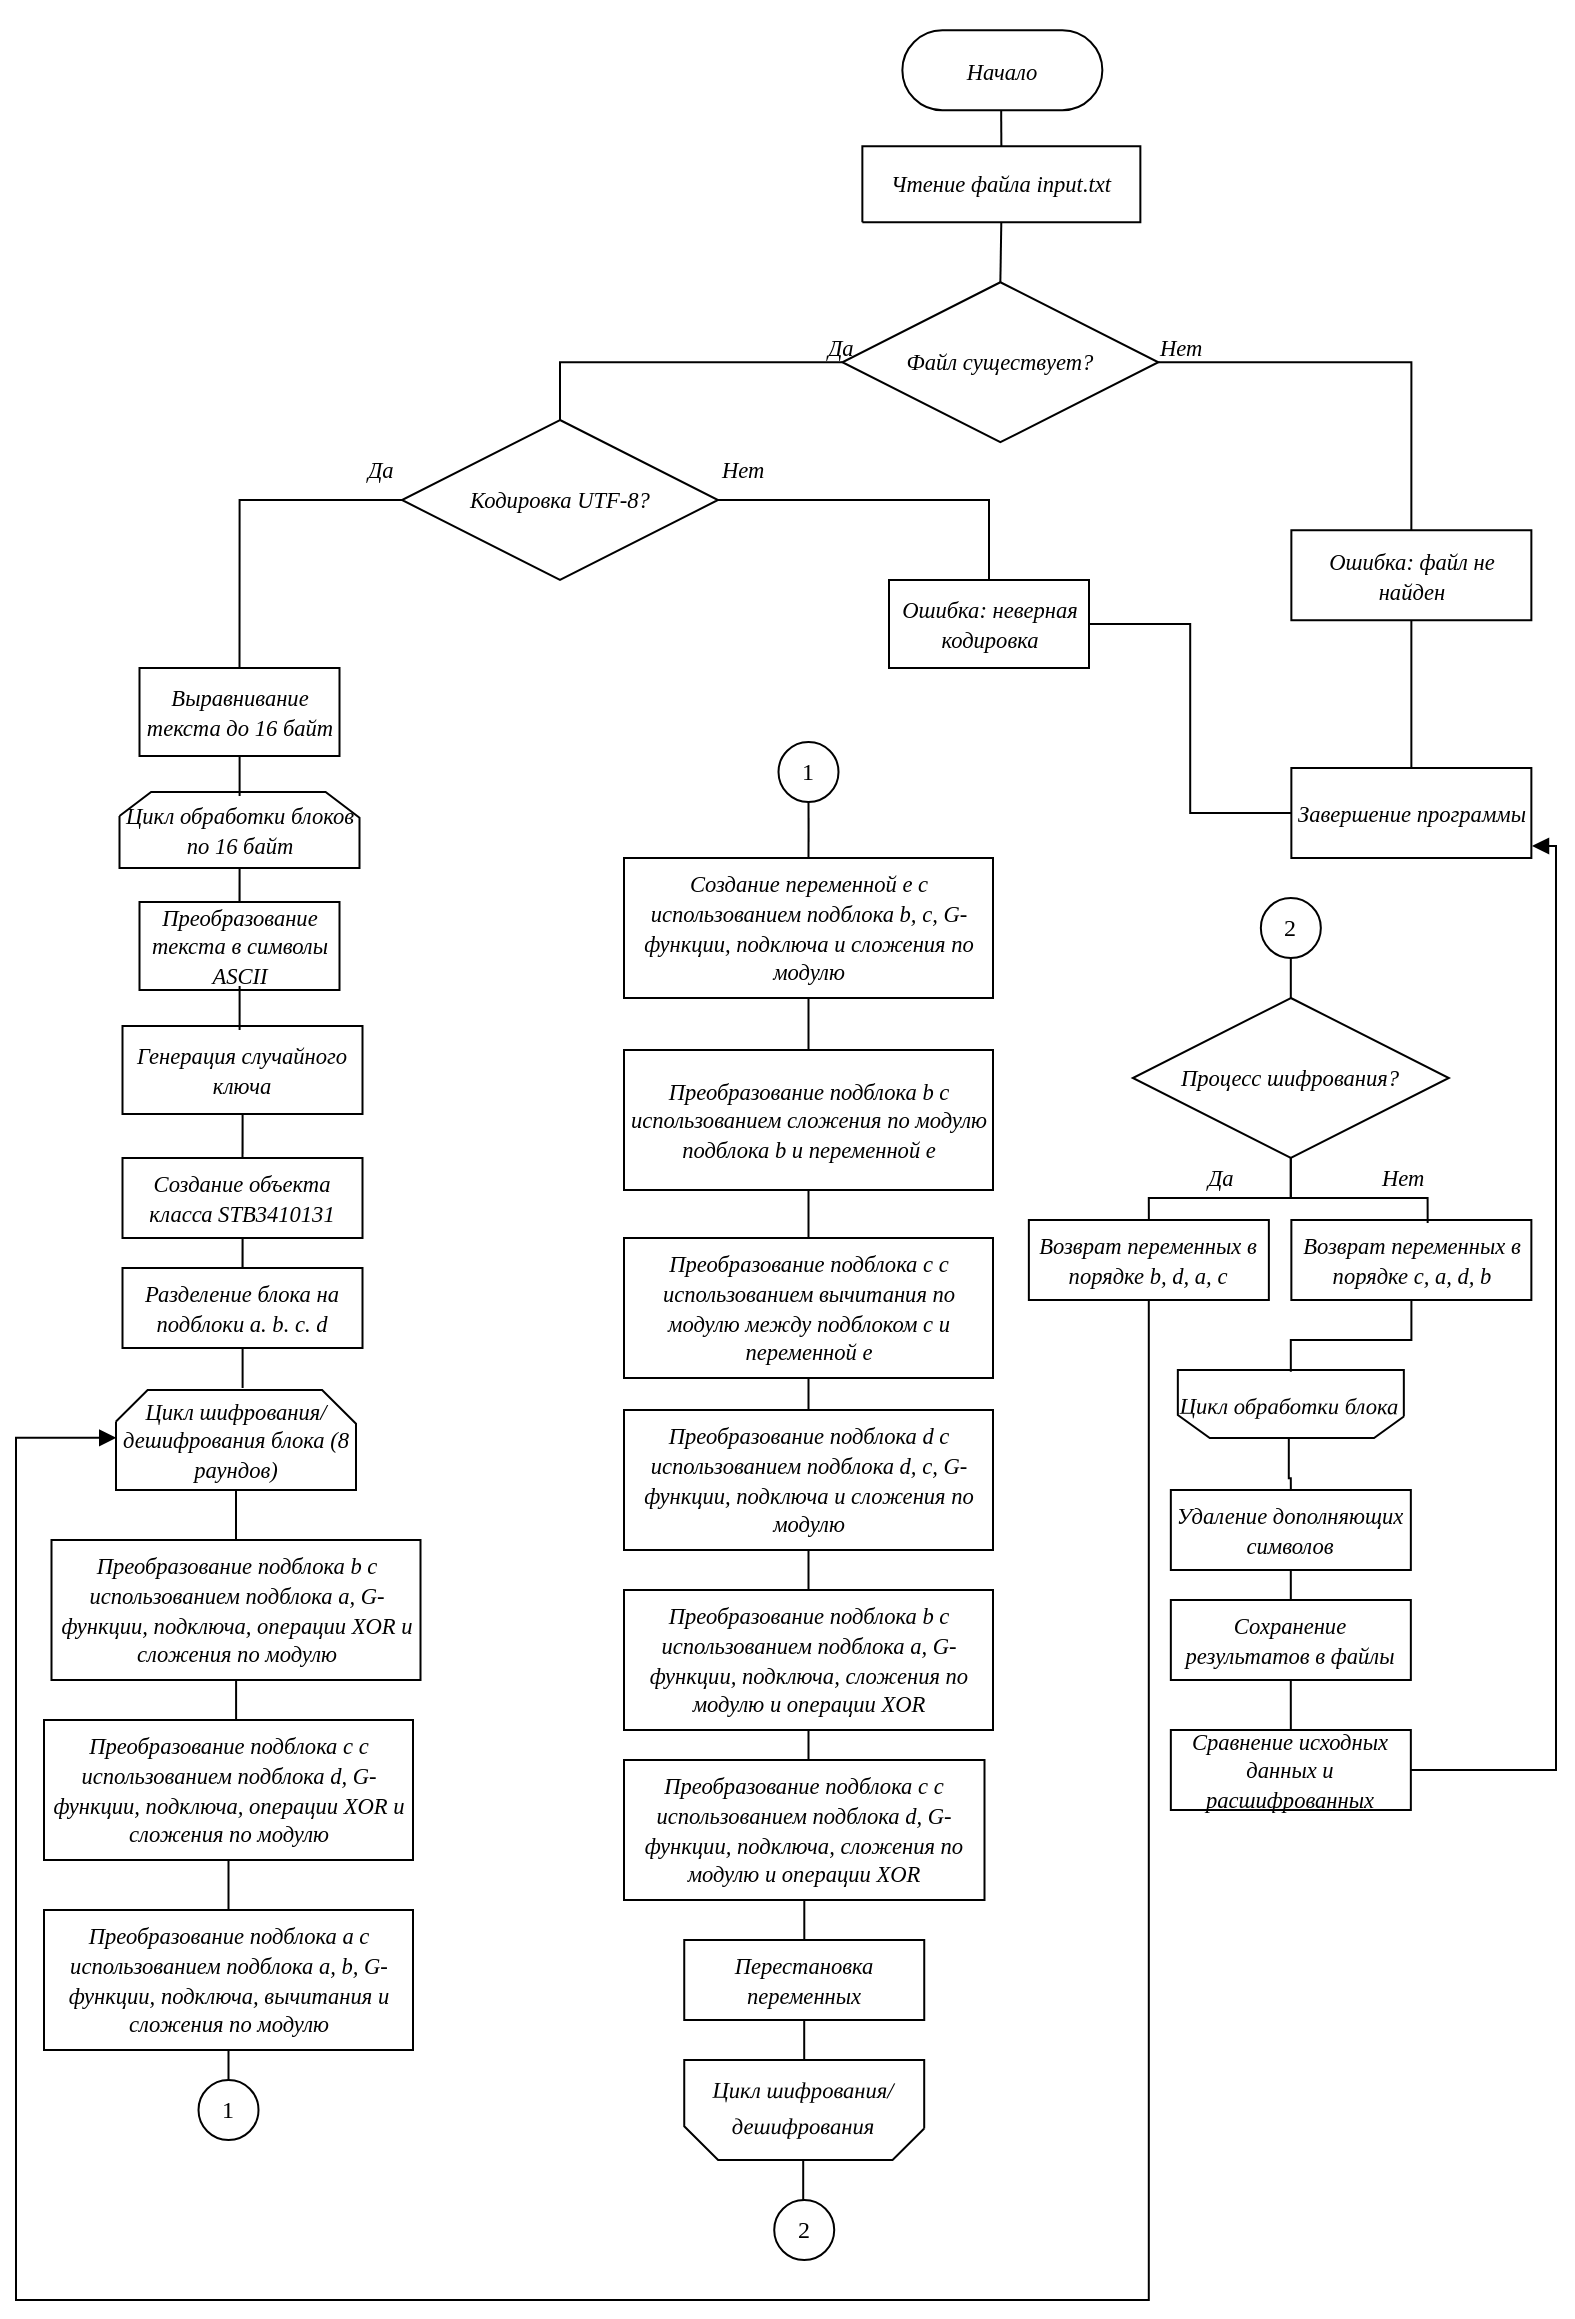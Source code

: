 <mxfile version="28.2.3" pages="2">
  <diagram name="Блок схема алгоритма 1" id="b4iM_M4vJ2Pepjihtl8y">
    <mxGraphModel dx="1389" dy="749" grid="1" gridSize="10" guides="1" tooltips="1" connect="1" arrows="1" fold="1" page="1" pageScale="1" pageWidth="827" pageHeight="1169" math="0" shadow="0">
      <root>
        <mxCell id="yhz_Zr8qX37oR2WssUpI-0" />
        <mxCell id="yhz_Zr8qX37oR2WssUpI-1" parent="yhz_Zr8qX37oR2WssUpI-0" />
        <UserObject label="&lt;div style=&quot;font-size: 1px&quot;&gt;&lt;font style=&quot;font-size:11.29px;font-family:GOST type B;color:#000000;direction:ltr;letter-spacing:0px;line-height:120%;opacity:1&quot;&gt;&lt;i&gt;Нет&lt;/i&gt;&lt;/font&gt;&lt;font style=&quot;font-size:11.29px;font-family:Arial;color:#000000;direction:ltr;letter-spacing:0px;line-height:120%;opacity:1&quot;&gt;&lt;br/&gt;&lt;/font&gt;&lt;/div&gt;" tags="Соединительная_линия" id="yhz_Zr8qX37oR2WssUpI-181">
          <mxCell style="vsdxID=1082;edgeStyle=none;startArrow=none;endArrow=block;startSize=5;endSize=5;strokeColor=#000000;spacingTop=0;spacingBottom=0;spacingLeft=0;spacingRight=0;verticalAlign=middle;html=1;labelBackgroundColor=#ffffff;rounded=0;align=center;exitX=1;exitY=0.5;exitDx=0;exitDy=0;exitPerimeter=0;entryX=0.5;entryY=0;entryDx=0;entryDy=0;entryPerimeter=0;" parent="yhz_Zr8qX37oR2WssUpI-1" edge="1">
            <mxGeometry relative="1" as="geometry">
              <mxPoint x="-60" y="-122" as="offset" />
              <Array as="points">
                <mxPoint x="810" y="690" />
                <mxPoint x="810" y="820.48" />
                <mxPoint x="658" y="820.48" />
              </Array>
              <mxPoint x="738" y="690" as="sourcePoint" />
            </mxGeometry>
          </mxCell>
        </UserObject>
        <mxCell id="yhz_Zr8qX37oR2WssUpI-205" style="fontFamily=GOST type B Standard;" parent="yhz_Zr8qX37oR2WssUpI-1" vertex="1">
          <mxGeometry x="60" y="11" as="geometry" />
        </mxCell>
        <UserObject label="" tags="Блок-схема Соединительная_линия Flowchart Background Блок-схема Соединительная_линия Flowchart Background Незакрепленное_оборудование Мебель" id="yhz_Zr8qX37oR2WssUpI-232">
          <mxCell parent="yhz_Zr8qX37oR2WssUpI-1" vertex="1" visible="0">
            <mxGeometry as="geometry" />
          </mxCell>
        </UserObject>
        <UserObject label="&lt;div style=&quot;font-size: 1px&quot;&gt;&lt;font style=&quot;font-size: 11.29px; color: rgb(0, 0, 0); direction: ltr; letter-spacing: 0px; line-height: 120%; opacity: 1;&quot;&gt;&lt;i&gt;Начало&lt;/i&gt;&lt;/font&gt;&lt;font style=&quot;font-size: 15.52px; color: rgb(0, 0, 0); direction: ltr; letter-spacing: 0px; line-height: 120%; opacity: 1;&quot;&gt;&lt;br&gt;&lt;/font&gt;&lt;/div&gt;" tags="Блок-схема" id="2xx8nG_RzWmWFD2ZeUco-5">
          <mxCell style="verticalAlign=middle;align=center;overflow=width;vsdxID=567;fillColor=#FFFFFF;gradientColor=none;shape=stencil(tVLLDsIgEPwajiQIMfFe638Qu22JCM2Ctv69kK0Rm9qDibeZndkXC1NV6PUATIoQ0V9gNE3smToyKY3rAU1MiKmaqar1CB36m2uIDzo7M7r6e64wUZ4UOUWKB9GdIH4irzWu8B42vRrPScNFXZzN+5mvl3qJXE8mcPRRR+Pdh2Y1dsBTE95a3c0TkBRGgKEIb6wg1/r+ssCXd/vLCgm8z9caa+n6pb48dwrRV1H1Ew==);strokeColor=#000000;spacingTop=-1;spacingBottom=-1;spacingLeft=-1;spacingRight=-1;points=[[0.5,1,0],[0.5,0,0],[0,0.5,0],[1,0.5,0]];labelBackgroundColor=none;rounded=0;html=1;whiteSpace=wrap;fontFamily=GOST type B Standard;" parent="yhz_Zr8qX37oR2WssUpI-1" vertex="1">
            <mxGeometry x="453.18" y="25.12" width="100" height="40" as="geometry" />
          </mxCell>
        </UserObject>
        <UserObject label="&lt;div style=&quot;&quot;&gt;&lt;p style=&quot;text-align: center; margin: 0px; text-indent: 0px; vertical-align: middle; direction: rtl;&quot;&gt;&lt;i style=&quot;font-size: 11.29px;&quot;&gt;Чтение файла input.txt&lt;/i&gt;&lt;/p&gt;&lt;/div&gt;" tags="Блок-схема" id="2xx8nG_RzWmWFD2ZeUco-6">
          <mxCell style="verticalAlign=middle;align=center;overflow=width;vsdxID=583;fillColor=#FFFFFF;gradientColor=none;shape=stencil(nZBLDoAgDERP0z3SIyjew0SURgSD+Lu9kMZoXLhwN9O+tukAlrNpJg1SzDH4QW/URgNYgZTkjA4UkwJUgGXng+6DX1zLfmoymdXo17xh5zmRJ6Q42BWCfc2oJfdAr+Yv+AP9Cb7OJ3H/2JG1HNGz/84klThPVCc=);strokeColor=#000000;spacingTop=-1;spacingBottom=-1;spacingLeft=-1;spacingRight=-1;points=[[1,0.5,0],[0.5,0.5,0],[0.5,0,0]];labelBackgroundColor=none;rounded=0;html=1;whiteSpace=wrap;fontFamily=GOST type B Standard;" parent="yhz_Zr8qX37oR2WssUpI-1" vertex="1">
            <mxGeometry x="433.18" y="83.12" width="139" height="38" as="geometry" />
          </mxCell>
        </UserObject>
        <UserObject label="" tags="Соединительная_линия" id="2xx8nG_RzWmWFD2ZeUco-13">
          <mxCell style="vsdxID=585;edgeStyle=none;startArrow=none;endArrow=none;startSize=5;endSize=5;strokeColor=#000000;spacingTop=0;spacingBottom=0;spacingLeft=0;spacingRight=0;verticalAlign=middle;html=1;labelBackgroundColor=#ffffff;rounded=0;exitX=0.494;exitY=0.999;exitDx=0;exitDy=0;exitPerimeter=0;entryX=0.5;entryY=0;entryDx=0;entryDy=0;entryPerimeter=0;fontFamily=GOST type B Standard;startFill=0;" parent="yhz_Zr8qX37oR2WssUpI-1" source="2xx8nG_RzWmWFD2ZeUco-5" target="2xx8nG_RzWmWFD2ZeUco-6" edge="1">
            <mxGeometry relative="1" as="geometry">
              <mxPoint x="9" y="-1" as="offset" />
              <Array as="points" />
            </mxGeometry>
          </mxCell>
        </UserObject>
        <UserObject label="" tags="Соединительная_линия" id="2xx8nG_RzWmWFD2ZeUco-14">
          <mxCell style="vsdxID=843;edgeStyle=none;startArrow=none;endArrow=block;startSize=5;endSize=5;strokeColor=#000000;spacingTop=0;spacingBottom=0;spacingLeft=0;spacingRight=0;verticalAlign=middle;html=1;labelBackgroundColor=#ffffff;rounded=0;exitX=0.5;exitY=1;exitDx=0;exitDy=0;exitPerimeter=0;entryX=0.485;entryY=-0.011;entryDx=0;entryDy=0;entryPerimeter=0;fontFamily=GOST type B Standard;" parent="yhz_Zr8qX37oR2WssUpI-1" edge="1">
            <mxGeometry relative="1" as="geometry">
              <mxPoint x="-10" as="offset" />
              <Array as="points" />
              <mxPoint x="503.58" y="216.46" as="targetPoint" />
              <mxPoint x="503.68" y="197.12" as="sourcePoint" />
            </mxGeometry>
          </mxCell>
        </UserObject>
        <mxCell id="Q_ALC1n42v8BfdbiarjF-7" style="edgeStyle=orthogonalEdgeStyle;rounded=0;orthogonalLoop=1;jettySize=auto;html=1;entryX=0.5;entryY=0;entryDx=0;entryDy=0;endArrow=none;endFill=0;fontFamily=GOST type B Standard;startFill=0;" parent="yhz_Zr8qX37oR2WssUpI-1" source="Q_ALC1n42v8BfdbiarjF-0" target="Q_ALC1n42v8BfdbiarjF-5" edge="1">
          <mxGeometry relative="1" as="geometry" />
        </mxCell>
        <mxCell id="LGpfwvGQ7l3M24DVwtJx-1" style="edgeStyle=orthogonalEdgeStyle;rounded=0;orthogonalLoop=1;jettySize=auto;html=1;curved=0;endArrow=none;endFill=0;entryX=0.5;entryY=0;entryDx=0;entryDy=0;" parent="yhz_Zr8qX37oR2WssUpI-1" source="Q_ALC1n42v8BfdbiarjF-0" target="DLEuB_bgCSQKNgTlU9a6-4" edge="1">
          <mxGeometry relative="1" as="geometry">
            <mxPoint x="333" y="204" as="targetPoint" />
          </mxGeometry>
        </mxCell>
        <mxCell id="Q_ALC1n42v8BfdbiarjF-0" value="&lt;span style=&quot;font-size: 11.29px;&quot;&gt;&lt;i&gt;Файл существует?&lt;/i&gt;&lt;/span&gt;" style="rhombus;whiteSpace=wrap;html=1;fontFamily=GOST type B Standard;" parent="yhz_Zr8qX37oR2WssUpI-1" vertex="1">
          <mxGeometry x="423.18" y="151.12" width="158" height="80" as="geometry" />
        </mxCell>
        <mxCell id="DLEuB_bgCSQKNgTlU9a6-38" style="edgeStyle=orthogonalEdgeStyle;rounded=0;orthogonalLoop=1;jettySize=auto;html=1;entryX=0.5;entryY=0;entryDx=0;entryDy=0;endArrow=none;endFill=0;" edge="1" parent="yhz_Zr8qX37oR2WssUpI-1" source="Q_ALC1n42v8BfdbiarjF-5" target="DLEuB_bgCSQKNgTlU9a6-0">
          <mxGeometry relative="1" as="geometry" />
        </mxCell>
        <mxCell id="Q_ALC1n42v8BfdbiarjF-5" value="&lt;i style=&quot;font-size: 11.29px;&quot;&gt;Ошибка: файл не найден&lt;/i&gt;" style="rounded=0;whiteSpace=wrap;html=1;fontFamily=GOST type B Standard;" parent="yhz_Zr8qX37oR2WssUpI-1" vertex="1">
          <mxGeometry x="647.68" y="275.12" width="120" height="45" as="geometry" />
        </mxCell>
        <mxCell id="Q_ALC1n42v8BfdbiarjF-8" value="&lt;i style=&quot;forced-color-adjust: none; color: rgb(0, 0, 0); font-size: 11.29px; font-variant-ligatures: normal; font-variant-caps: normal; font-weight: 400; letter-spacing: normal; orphans: 2; text-align: center; text-indent: 0px; text-transform: none; widows: 2; word-spacing: 0px; -webkit-text-stroke-width: 0px; white-space: nowrap; text-decoration-thickness: initial; text-decoration-style: initial; text-decoration-color: initial;&quot;&gt;Нет&lt;/i&gt;" style="text;whiteSpace=wrap;html=1;fontFamily=GOST type B Standard;labelBackgroundColor=none;labelBorderColor=none;" parent="yhz_Zr8qX37oR2WssUpI-1" vertex="1">
          <mxGeometry x="579.68" y="170.12" width="32.5" height="20" as="geometry" />
        </mxCell>
        <mxCell id="Q_ALC1n42v8BfdbiarjF-18" style="edgeStyle=orthogonalEdgeStyle;rounded=0;orthogonalLoop=1;jettySize=auto;html=1;entryX=0.5;entryY=0;entryDx=0;entryDy=0;endArrow=none;endFill=1;fontFamily=GOST type B Standard;startFill=0;" parent="yhz_Zr8qX37oR2WssUpI-1" target="Q_ALC1n42v8BfdbiarjF-0" edge="1">
          <mxGeometry relative="1" as="geometry">
            <mxPoint x="502.656" y="121.12" as="sourcePoint" />
          </mxGeometry>
        </mxCell>
        <mxCell id="LGpfwvGQ7l3M24DVwtJx-2" value="&lt;i style=&quot;forced-color-adjust: none; color: rgb(0, 0, 0); font-size: 11.29px; font-variant-ligatures: normal; font-variant-caps: normal; font-weight: 400; letter-spacing: normal; orphans: 2; text-align: center; text-indent: 0px; text-transform: none; widows: 2; word-spacing: 0px; -webkit-text-stroke-width: 0px; white-space: nowrap; text-decoration-thickness: initial; text-decoration-style: initial; text-decoration-color: initial;&quot;&gt;Да&lt;/i&gt;" style="text;whiteSpace=wrap;html=1;fontFamily=GOST type B Standard;labelBackgroundColor=none;labelBorderColor=none;" parent="yhz_Zr8qX37oR2WssUpI-1" vertex="1">
          <mxGeometry x="414" y="170.12" width="32.5" height="20" as="geometry" />
        </mxCell>
        <mxCell id="LGpfwvGQ7l3M24DVwtJx-8" value="&lt;span style=&quot;font-size: 11.29px;&quot;&gt;&lt;i&gt;Выравнивание текста до 16 байт&lt;/i&gt;&lt;/span&gt;" style="rounded=0;whiteSpace=wrap;html=1;fontFamily=GOST type B Standard;" parent="yhz_Zr8qX37oR2WssUpI-1" vertex="1">
          <mxGeometry x="71.75" y="344" width="100" height="44" as="geometry" />
        </mxCell>
        <mxCell id="LGpfwvGQ7l3M24DVwtJx-14" style="edgeStyle=orthogonalEdgeStyle;rounded=0;orthogonalLoop=1;jettySize=auto;html=1;entryX=0.5;entryY=0;entryDx=0;entryDy=0;endArrow=none;endFill=0;" parent="yhz_Zr8qX37oR2WssUpI-1" source="LGpfwvGQ7l3M24DVwtJx-10" target="LGpfwvGQ7l3M24DVwtJx-13" edge="1">
          <mxGeometry relative="1" as="geometry" />
        </mxCell>
        <UserObject label="&lt;div style=&quot;&quot;&gt;&lt;font style=&quot;color: rgb(0, 0, 0); direction: ltr; letter-spacing: 0px; line-height: 120%; opacity: 1;&quot;&gt;&lt;i style=&quot;font-size: 11.29px;&quot;&gt;Цикл обработки блоков по 16 байт&lt;/i&gt;&lt;/font&gt;&lt;/div&gt;" tags="Фон" id="LGpfwvGQ7l3M24DVwtJx-10">
          <mxCell style="verticalAlign=middle;align=center;overflow=width;vsdxID=823;fillColor=#FFFFFF;gradientColor=none;shape=stencil(nZHNDsIgEISfZq8E2DTlXut7NCktRISG4t/bC26MtWrSeJtZviGbWcBmNt2kQfI5xXDQF9snA7gDKa03OtqUFWAL2Awh6jGGk+/JT10hizqGc/nhSjleEpLfyKFgFT4me4Kd9QtYIBPqLcB/w6piajMs+GoRZLXajj/9V/hv9KONLF49DtY5OsPyfd17HtHNsL0D);strokeColor=#000000;spacingTop=-1;spacingBottom=-1;spacingLeft=-1;spacingRight=-1;points=[];labelBackgroundColor=none;rounded=0;html=1;whiteSpace=wrap;fontFamily=GOST type B Standard;" parent="yhz_Zr8qX37oR2WssUpI-1" vertex="1">
            <mxGeometry x="61.75" y="406" width="120" height="38" as="geometry" />
          </mxCell>
        </UserObject>
        <mxCell id="LGpfwvGQ7l3M24DVwtJx-12" style="edgeStyle=orthogonalEdgeStyle;rounded=0;orthogonalLoop=1;jettySize=auto;html=1;entryX=0.493;entryY=0.033;entryDx=0;entryDy=0;entryPerimeter=0;endArrow=none;endFill=0;" parent="yhz_Zr8qX37oR2WssUpI-1" source="LGpfwvGQ7l3M24DVwtJx-8" target="LGpfwvGQ7l3M24DVwtJx-10" edge="1">
          <mxGeometry relative="1" as="geometry" />
        </mxCell>
        <mxCell id="LGpfwvGQ7l3M24DVwtJx-13" value="&lt;i style=&quot;font-size: 11.29px;&quot;&gt;Преобразование текста в символы ASCII&lt;/i&gt;" style="rounded=0;whiteSpace=wrap;html=1;fontFamily=GOST type B Standard;" parent="yhz_Zr8qX37oR2WssUpI-1" vertex="1">
          <mxGeometry x="71.75" y="461" width="100" height="44" as="geometry" />
        </mxCell>
        <mxCell id="LGpfwvGQ7l3M24DVwtJx-22" style="edgeStyle=orthogonalEdgeStyle;rounded=0;orthogonalLoop=1;jettySize=auto;html=1;entryX=0.5;entryY=0;entryDx=0;entryDy=0;endArrow=none;endFill=0;" parent="yhz_Zr8qX37oR2WssUpI-1" source="LGpfwvGQ7l3M24DVwtJx-19" target="LGpfwvGQ7l3M24DVwtJx-21" edge="1">
          <mxGeometry relative="1" as="geometry" />
        </mxCell>
        <mxCell id="LGpfwvGQ7l3M24DVwtJx-19" value="&lt;i style=&quot;font-size: 11.29px;&quot;&gt;Создание объекта класса&amp;nbsp;&lt;/i&gt;&lt;span style=&quot;font-size: 11.29px;&quot;&gt;&lt;i&gt;STB3410131&lt;/i&gt;&lt;/span&gt;" style="rounded=0;whiteSpace=wrap;html=1;fontFamily=GOST type B Standard;" parent="yhz_Zr8qX37oR2WssUpI-1" vertex="1">
          <mxGeometry x="63.25" y="589" width="120" height="40" as="geometry" />
        </mxCell>
        <mxCell id="LGpfwvGQ7l3M24DVwtJx-21" value="&lt;i style=&quot;font-size: 11.29px;&quot;&gt;Разделение блока на подблоки a. b. c. d&lt;/i&gt;" style="rounded=0;whiteSpace=wrap;html=1;fontFamily=GOST type B Standard;" parent="yhz_Zr8qX37oR2WssUpI-1" vertex="1">
          <mxGeometry x="63.25" y="644" width="120" height="40" as="geometry" />
        </mxCell>
        <mxCell id="DLEuB_bgCSQKNgTlU9a6-62" style="edgeStyle=orthogonalEdgeStyle;rounded=0;orthogonalLoop=1;jettySize=auto;html=1;entryX=0.5;entryY=0;entryDx=0;entryDy=0;endArrow=none;endFill=0;" edge="1" parent="yhz_Zr8qX37oR2WssUpI-1" source="LGpfwvGQ7l3M24DVwtJx-25" target="DLEuB_bgCSQKNgTlU9a6-14">
          <mxGeometry relative="1" as="geometry" />
        </mxCell>
        <mxCell id="LGpfwvGQ7l3M24DVwtJx-25" value="&lt;i style=&quot;font-size: 11.29px;&quot;&gt;Преобразование подблока b с использованием подблока a, G-функции, подключа, операции XOR и сложения по модулю&lt;/i&gt;" style="rounded=0;whiteSpace=wrap;html=1;fontFamily=GOST type B Standard;" parent="yhz_Zr8qX37oR2WssUpI-1" vertex="1">
          <mxGeometry x="27.75" y="780" width="184.5" height="70" as="geometry" />
        </mxCell>
        <UserObject label="" tags="Фон" id="LGpfwvGQ7l3M24DVwtJx-27">
          <mxCell style="vsdxID=820;rotation=180;fillColor=#FFFFFF;gradientColor=none;shape=stencil(nZHNDsIgEISfZq8E2DTlXut7NCktRISG4t/bC26MtWrSeJtZviGbWcBmNt2kQfI5xXDQF9snA7gDKa03OtqUFWAL2Awh6jGGk+/JT10hizqGc/nhSjleEpLfyKFgFT4me4Kd9QtYIBPqLcB/w6piajMs+GoRZLXajj/9V/hv9KONLF49DtY5OsPyfd17HtHNsL0D);strokeColor=#000000;spacingTop=-1;spacingBottom=-1;spacingLeft=-1;spacingRight=-1;points=[];labelBackgroundColor=none;rounded=0;html=1;whiteSpace=wrap;fontColor=default;fontFamily=GOST type B Standard;" parent="yhz_Zr8qX37oR2WssUpI-1" vertex="1">
            <mxGeometry x="344.12" y="1040" width="119.98" height="50.01" as="geometry" />
          </mxCell>
        </UserObject>
        <mxCell id="LGpfwvGQ7l3M24DVwtJx-28" value="&lt;div style=&quot;font-size: 1px&quot;&gt;&lt;font style=&quot;font-size: 11.29px; color: rgb(0, 0, 0); direction: ltr; letter-spacing: 0px; line-height: 120%; opacity: 1;&quot;&gt;&lt;i&gt;Цикл шифрования/дешифрования&lt;/i&gt;&lt;/font&gt;&lt;font style=&quot;font-size: 15.52px; color: rgb(0, 0, 0); direction: ltr; letter-spacing: 0px; line-height: 120%; opacity: 1;&quot;&gt;&lt;br&gt;&lt;/font&gt;&lt;/div&gt;" style="text;vsdxID=820;rotation=0.09;fillColor=none;gradientColor=none;strokeColor=none;spacingTop=-1;spacingBottom=-1;spacingLeft=-1;spacingRight=-1;points=[];labelBackgroundColor=none;rounded=0;html=1;whiteSpace=wrap;verticalAlign=middle;align=center;overflow=width;;html=1;fontFamily=GOST type B Standard;" parent="LGpfwvGQ7l3M24DVwtJx-27" vertex="1">
          <mxGeometry x="-1.02" y="0.01" width="121" height="50" as="geometry" />
        </mxCell>
        <mxCell id="LGpfwvGQ7l3M24DVwtJx-32" value="&lt;i style=&quot;font-size: 11.29px;&quot;&gt;Возврат переменных в порядке b, d, a, c&lt;/i&gt;" style="rounded=0;whiteSpace=wrap;html=1;fontFamily=GOST type B Standard;" parent="yhz_Zr8qX37oR2WssUpI-1" vertex="1">
          <mxGeometry x="516.43" y="620" width="120" height="40" as="geometry" />
        </mxCell>
        <UserObject label="" tags="Фон" id="LGpfwvGQ7l3M24DVwtJx-34">
          <mxCell style="vsdxID=820;rotation=180;fillColor=#FFFFFF;gradientColor=none;shape=stencil(nZHNDsIgEISfZq8E2DTlXut7NCktRISG4t/bC26MtWrSeJtZviGbWcBmNt2kQfI5xXDQF9snA7gDKa03OtqUFWAL2Awh6jGGk+/JT10hizqGc/nhSjleEpLfyKFgFT4me4Kd9QtYIBPqLcB/w6piajMs+GoRZLXajj/9V/hv9KONLF49DtY5OsPyfd17HtHNsL0D);strokeColor=#000000;spacingTop=-1;spacingBottom=-1;spacingLeft=-1;spacingRight=-1;points=[];labelBackgroundColor=none;rounded=0;html=1;whiteSpace=wrap;fontColor=default;fontFamily=GOST type B Standard;" parent="yhz_Zr8qX37oR2WssUpI-1" vertex="1">
            <mxGeometry x="590.92" y="695" width="113" height="34" as="geometry" />
          </mxCell>
        </UserObject>
        <mxCell id="LGpfwvGQ7l3M24DVwtJx-35" value="&lt;div style=&quot;font-size: 1px&quot;&gt;&lt;font style=&quot;font-size: 11.29px; color: rgb(0, 0, 0); direction: ltr; letter-spacing: 0px; line-height: 120%; opacity: 1;&quot;&gt;&lt;i&gt;Цикл обработки блока&lt;/i&gt;&lt;/font&gt;&lt;font style=&quot;font-size: 15.52px; color: rgb(0, 0, 0); direction: ltr; letter-spacing: 0px; line-height: 120%; opacity: 1;&quot;&gt;&lt;br&gt;&lt;/font&gt;&lt;/div&gt;" style="text;vsdxID=820;rotation=0.09;fillColor=none;gradientColor=none;strokeColor=none;spacingTop=-1;spacingBottom=-1;spacingLeft=-1;spacingRight=-1;points=[];labelBackgroundColor=none;rounded=0;html=1;whiteSpace=wrap;verticalAlign=middle;align=center;overflow=width;;html=1;fontFamily=GOST type B Standard;" parent="LGpfwvGQ7l3M24DVwtJx-34" vertex="1">
          <mxGeometry x="-1.003" y="0.003" width="113" height="34" as="geometry" />
        </mxCell>
        <mxCell id="DLEuB_bgCSQKNgTlU9a6-69" style="edgeStyle=orthogonalEdgeStyle;rounded=0;orthogonalLoop=1;jettySize=auto;html=1;entryX=0.5;entryY=0;entryDx=0;entryDy=0;endArrow=none;endFill=0;" edge="1" parent="yhz_Zr8qX37oR2WssUpI-1" source="LGpfwvGQ7l3M24DVwtJx-37" target="DLEuB_bgCSQKNgTlU9a6-35">
          <mxGeometry relative="1" as="geometry" />
        </mxCell>
        <mxCell id="LGpfwvGQ7l3M24DVwtJx-37" value="&lt;i style=&quot;font-size: 11.29px;&quot;&gt;Удаление дополняющих символов&lt;/i&gt;" style="rounded=0;whiteSpace=wrap;html=1;fontFamily=GOST type B Standard;" parent="yhz_Zr8qX37oR2WssUpI-1" vertex="1">
          <mxGeometry x="587.42" y="755" width="120" height="40" as="geometry" />
        </mxCell>
        <mxCell id="LGpfwvGQ7l3M24DVwtJx-38" style="edgeStyle=orthogonalEdgeStyle;rounded=0;orthogonalLoop=1;jettySize=auto;html=1;entryX=0.5;entryY=0;entryDx=0;entryDy=0;endArrow=none;endFill=0;" parent="yhz_Zr8qX37oR2WssUpI-1" source="LGpfwvGQ7l3M24DVwtJx-35" target="LGpfwvGQ7l3M24DVwtJx-37" edge="1">
          <mxGeometry relative="1" as="geometry" />
        </mxCell>
        <mxCell id="DLEuB_bgCSQKNgTlU9a6-0" value="&lt;i style=&quot;font-size: 11.29px;&quot;&gt;Завершение программы&lt;/i&gt;" style="rounded=0;whiteSpace=wrap;html=1;fontFamily=GOST type B Standard;" vertex="1" parent="yhz_Zr8qX37oR2WssUpI-1">
          <mxGeometry x="647.68" y="394" width="120" height="45" as="geometry" />
        </mxCell>
        <mxCell id="DLEuB_bgCSQKNgTlU9a6-5" style="edgeStyle=orthogonalEdgeStyle;rounded=0;orthogonalLoop=1;jettySize=auto;html=1;entryX=0.5;entryY=0;entryDx=0;entryDy=0;endArrow=none;endFill=0;" edge="1" parent="yhz_Zr8qX37oR2WssUpI-1" source="DLEuB_bgCSQKNgTlU9a6-4" target="LGpfwvGQ7l3M24DVwtJx-8">
          <mxGeometry relative="1" as="geometry" />
        </mxCell>
        <mxCell id="DLEuB_bgCSQKNgTlU9a6-7" style="edgeStyle=orthogonalEdgeStyle;rounded=0;orthogonalLoop=1;jettySize=auto;html=1;entryX=0.5;entryY=0;entryDx=0;entryDy=0;endArrow=none;endFill=0;" edge="1" parent="yhz_Zr8qX37oR2WssUpI-1" source="DLEuB_bgCSQKNgTlU9a6-4" target="DLEuB_bgCSQKNgTlU9a6-6">
          <mxGeometry relative="1" as="geometry" />
        </mxCell>
        <mxCell id="DLEuB_bgCSQKNgTlU9a6-4" value="&lt;span style=&quot;font-size: 11.29px;&quot;&gt;&lt;i&gt;Кодировка UTF-8?&lt;/i&gt;&lt;/span&gt;" style="rhombus;whiteSpace=wrap;html=1;fontFamily=GOST type B Standard;" vertex="1" parent="yhz_Zr8qX37oR2WssUpI-1">
          <mxGeometry x="203" y="220" width="158" height="80" as="geometry" />
        </mxCell>
        <mxCell id="DLEuB_bgCSQKNgTlU9a6-39" style="edgeStyle=orthogonalEdgeStyle;rounded=0;orthogonalLoop=1;jettySize=auto;html=1;entryX=0;entryY=0.5;entryDx=0;entryDy=0;endArrow=none;endFill=0;" edge="1" parent="yhz_Zr8qX37oR2WssUpI-1" source="DLEuB_bgCSQKNgTlU9a6-6" target="DLEuB_bgCSQKNgTlU9a6-0">
          <mxGeometry relative="1" as="geometry" />
        </mxCell>
        <mxCell id="DLEuB_bgCSQKNgTlU9a6-6" value="&lt;span style=&quot;font-size: 11.29px;&quot;&gt;&lt;i&gt;Ошибка: неверная кодировка&lt;/i&gt;&lt;/span&gt;" style="rounded=0;whiteSpace=wrap;html=1;fontFamily=GOST type B Standard;" vertex="1" parent="yhz_Zr8qX37oR2WssUpI-1">
          <mxGeometry x="446.5" y="300" width="100" height="44" as="geometry" />
        </mxCell>
        <mxCell id="DLEuB_bgCSQKNgTlU9a6-9" value="&lt;i style=&quot;forced-color-adjust: none; color: rgb(0, 0, 0); font-size: 11.29px; font-variant-ligatures: normal; font-variant-caps: normal; font-weight: 400; letter-spacing: normal; orphans: 2; text-align: center; text-indent: 0px; text-transform: none; widows: 2; word-spacing: 0px; -webkit-text-stroke-width: 0px; white-space: nowrap; text-decoration-thickness: initial; text-decoration-style: initial; text-decoration-color: initial;&quot;&gt;Нет&lt;/i&gt;" style="text;whiteSpace=wrap;html=1;fontFamily=GOST type B Standard;labelBackgroundColor=none;labelBorderColor=none;" vertex="1" parent="yhz_Zr8qX37oR2WssUpI-1">
          <mxGeometry x="361" y="231.12" width="32.5" height="20" as="geometry" />
        </mxCell>
        <mxCell id="DLEuB_bgCSQKNgTlU9a6-10" value="&lt;i style=&quot;forced-color-adjust: none; color: rgb(0, 0, 0); font-size: 11.29px; font-variant-ligatures: normal; font-variant-caps: normal; font-weight: 400; letter-spacing: normal; orphans: 2; text-align: center; text-indent: 0px; text-transform: none; widows: 2; word-spacing: 0px; -webkit-text-stroke-width: 0px; white-space: nowrap; text-decoration-thickness: initial; text-decoration-style: initial; text-decoration-color: initial;&quot;&gt;Да&lt;/i&gt;" style="text;whiteSpace=wrap;html=1;fontFamily=GOST type B Standard;labelBackgroundColor=none;labelBorderColor=none;" vertex="1" parent="yhz_Zr8qX37oR2WssUpI-1">
          <mxGeometry x="184.25" y="231.12" width="32.5" height="20" as="geometry" />
        </mxCell>
        <mxCell id="DLEuB_bgCSQKNgTlU9a6-59" style="edgeStyle=orthogonalEdgeStyle;rounded=0;orthogonalLoop=1;jettySize=auto;html=1;entryX=0.5;entryY=0;entryDx=0;entryDy=0;endArrow=none;endFill=0;" edge="1" parent="yhz_Zr8qX37oR2WssUpI-1" source="DLEuB_bgCSQKNgTlU9a6-12" target="LGpfwvGQ7l3M24DVwtJx-19">
          <mxGeometry relative="1" as="geometry" />
        </mxCell>
        <mxCell id="DLEuB_bgCSQKNgTlU9a6-12" value="&lt;i style=&quot;font-size: 11.29px;&quot;&gt;Генерация случайного ключа&lt;/i&gt;" style="rounded=0;whiteSpace=wrap;html=1;fontFamily=GOST type B Standard;" vertex="1" parent="yhz_Zr8qX37oR2WssUpI-1">
          <mxGeometry x="63.25" y="523" width="120" height="44" as="geometry" />
        </mxCell>
        <mxCell id="DLEuB_bgCSQKNgTlU9a6-61" style="edgeStyle=orthogonalEdgeStyle;rounded=0;orthogonalLoop=1;jettySize=auto;html=1;entryX=0.5;entryY=0;entryDx=0;entryDy=0;endArrow=none;endFill=0;" edge="1" parent="yhz_Zr8qX37oR2WssUpI-1" source="DLEuB_bgCSQKNgTlU9a6-13" target="LGpfwvGQ7l3M24DVwtJx-25">
          <mxGeometry relative="1" as="geometry" />
        </mxCell>
        <UserObject label="&lt;div style=&quot;&quot;&gt;&lt;font style=&quot;color: rgb(0, 0, 0); direction: ltr; letter-spacing: 0px; line-height: 120%; opacity: 1;&quot;&gt;&lt;i style=&quot;font-size: 11.29px;&quot;&gt;Цикл шифрования/дешифрования блока (8 раундов)&lt;/i&gt;&lt;/font&gt;&lt;/div&gt;" tags="Фон" id="DLEuB_bgCSQKNgTlU9a6-13">
          <mxCell style="verticalAlign=middle;align=center;overflow=width;vsdxID=823;fillColor=#FFFFFF;gradientColor=none;shape=stencil(nZHNDsIgEISfZq8E2DTlXut7NCktRISG4t/bC26MtWrSeJtZviGbWcBmNt2kQfI5xXDQF9snA7gDKa03OtqUFWAL2Awh6jGGk+/JT10hizqGc/nhSjleEpLfyKFgFT4me4Kd9QtYIBPqLcB/w6piajMs+GoRZLXajj/9V/hv9KONLF49DtY5OsPyfd17HtHNsL0D);strokeColor=#000000;spacingTop=-1;spacingBottom=-1;spacingLeft=-1;spacingRight=-1;points=[];labelBackgroundColor=none;rounded=0;html=1;whiteSpace=wrap;fontFamily=GOST type B Standard;" vertex="1" parent="yhz_Zr8qX37oR2WssUpI-1">
            <mxGeometry x="60" y="705" width="120" height="50" as="geometry" />
          </mxCell>
        </UserObject>
        <mxCell id="DLEuB_bgCSQKNgTlU9a6-63" style="edgeStyle=orthogonalEdgeStyle;rounded=0;orthogonalLoop=1;jettySize=auto;html=1;entryX=0.5;entryY=0;entryDx=0;entryDy=0;endArrow=none;endFill=0;" edge="1" parent="yhz_Zr8qX37oR2WssUpI-1" source="DLEuB_bgCSQKNgTlU9a6-14" target="DLEuB_bgCSQKNgTlU9a6-15">
          <mxGeometry relative="1" as="geometry" />
        </mxCell>
        <mxCell id="DLEuB_bgCSQKNgTlU9a6-14" value="&lt;i style=&quot;font-size: 11.29px;&quot;&gt;Преобразование подблока c с использованием подблока d, G-функции, подключа, операции XOR и сложения по модулю&lt;/i&gt;" style="rounded=0;whiteSpace=wrap;html=1;fontFamily=GOST type B Standard;" vertex="1" parent="yhz_Zr8qX37oR2WssUpI-1">
          <mxGeometry x="24" y="870" width="184.5" height="70" as="geometry" />
        </mxCell>
        <mxCell id="DLEuB_bgCSQKNgTlU9a6-42" style="edgeStyle=orthogonalEdgeStyle;rounded=0;orthogonalLoop=1;jettySize=auto;html=1;entryX=0.5;entryY=0;entryDx=0;entryDy=0;endArrow=none;endFill=0;" edge="1" parent="yhz_Zr8qX37oR2WssUpI-1" source="DLEuB_bgCSQKNgTlU9a6-15" target="DLEuB_bgCSQKNgTlU9a6-41">
          <mxGeometry relative="1" as="geometry" />
        </mxCell>
        <mxCell id="DLEuB_bgCSQKNgTlU9a6-15" value="&lt;i style=&quot;font-size: 11.29px;&quot;&gt;Преобразование подблока a с использованием подблока a, b, G-функции, подключа, вычитания и сложения по модулю&lt;/i&gt;" style="rounded=0;whiteSpace=wrap;html=1;fontFamily=GOST type B Standard;" vertex="1" parent="yhz_Zr8qX37oR2WssUpI-1">
          <mxGeometry x="24" y="965" width="184.5" height="70" as="geometry" />
        </mxCell>
        <mxCell id="DLEuB_bgCSQKNgTlU9a6-46" style="edgeStyle=orthogonalEdgeStyle;rounded=0;orthogonalLoop=1;jettySize=auto;html=1;entryX=0.5;entryY=0;entryDx=0;entryDy=0;endArrow=none;endFill=0;" edge="1" parent="yhz_Zr8qX37oR2WssUpI-1" source="DLEuB_bgCSQKNgTlU9a6-16" target="DLEuB_bgCSQKNgTlU9a6-17">
          <mxGeometry relative="1" as="geometry" />
        </mxCell>
        <mxCell id="DLEuB_bgCSQKNgTlU9a6-16" value="&lt;i style=&quot;font-size: 11.29px;&quot;&gt;Создание переменной e с использованием подблока b, c, G-функции, подключа и сложения по модулю&lt;/i&gt;" style="rounded=0;whiteSpace=wrap;html=1;fontFamily=GOST type B Standard;" vertex="1" parent="yhz_Zr8qX37oR2WssUpI-1">
          <mxGeometry x="314" y="439" width="184.5" height="70" as="geometry" />
        </mxCell>
        <mxCell id="DLEuB_bgCSQKNgTlU9a6-47" style="edgeStyle=orthogonalEdgeStyle;rounded=0;orthogonalLoop=1;jettySize=auto;html=1;entryX=0.5;entryY=0;entryDx=0;entryDy=0;endArrow=none;endFill=0;" edge="1" parent="yhz_Zr8qX37oR2WssUpI-1" source="DLEuB_bgCSQKNgTlU9a6-17" target="DLEuB_bgCSQKNgTlU9a6-18">
          <mxGeometry relative="1" as="geometry" />
        </mxCell>
        <mxCell id="DLEuB_bgCSQKNgTlU9a6-17" value="&lt;i style=&quot;font-size: 11.29px;&quot;&gt;Преобразование подблока b с использованием сложения по модулю подблока b и переменной e&lt;/i&gt;" style="rounded=0;whiteSpace=wrap;html=1;fontFamily=GOST type B Standard;" vertex="1" parent="yhz_Zr8qX37oR2WssUpI-1">
          <mxGeometry x="314" y="535" width="184.5" height="70" as="geometry" />
        </mxCell>
        <mxCell id="DLEuB_bgCSQKNgTlU9a6-48" style="edgeStyle=orthogonalEdgeStyle;rounded=0;orthogonalLoop=1;jettySize=auto;html=1;entryX=0.5;entryY=0;entryDx=0;entryDy=0;" edge="1" parent="yhz_Zr8qX37oR2WssUpI-1" source="DLEuB_bgCSQKNgTlU9a6-18" target="DLEuB_bgCSQKNgTlU9a6-19">
          <mxGeometry relative="1" as="geometry" />
        </mxCell>
        <mxCell id="DLEuB_bgCSQKNgTlU9a6-18" value="&lt;i style=&quot;font-size: 11.29px;&quot;&gt;Преобразование подблока c с использованием вычитания по модулю между подблоком c и переменной e&lt;/i&gt;" style="rounded=0;whiteSpace=wrap;html=1;fontFamily=GOST type B Standard;" vertex="1" parent="yhz_Zr8qX37oR2WssUpI-1">
          <mxGeometry x="314" y="629" width="184.5" height="70" as="geometry" />
        </mxCell>
        <mxCell id="DLEuB_bgCSQKNgTlU9a6-49" style="edgeStyle=orthogonalEdgeStyle;rounded=0;orthogonalLoop=1;jettySize=auto;html=1;entryX=0.5;entryY=0;entryDx=0;entryDy=0;endArrow=none;endFill=0;" edge="1" parent="yhz_Zr8qX37oR2WssUpI-1" source="DLEuB_bgCSQKNgTlU9a6-19" target="DLEuB_bgCSQKNgTlU9a6-20">
          <mxGeometry relative="1" as="geometry" />
        </mxCell>
        <mxCell id="DLEuB_bgCSQKNgTlU9a6-19" value="&lt;i style=&quot;font-size: 11.29px;&quot;&gt;Преобразование подблока d с использованием подблока d, c, G-функции, подключа и сложения по модулю&lt;/i&gt;" style="rounded=0;whiteSpace=wrap;html=1;fontFamily=GOST type B Standard;" vertex="1" parent="yhz_Zr8qX37oR2WssUpI-1">
          <mxGeometry x="314" y="715" width="184.5" height="70" as="geometry" />
        </mxCell>
        <mxCell id="DLEuB_bgCSQKNgTlU9a6-50" style="edgeStyle=orthogonalEdgeStyle;rounded=0;orthogonalLoop=1;jettySize=auto;html=1;entryX=0.5;entryY=0;entryDx=0;entryDy=0;" edge="1" parent="yhz_Zr8qX37oR2WssUpI-1" source="DLEuB_bgCSQKNgTlU9a6-20" target="DLEuB_bgCSQKNgTlU9a6-21">
          <mxGeometry relative="1" as="geometry" />
        </mxCell>
        <mxCell id="DLEuB_bgCSQKNgTlU9a6-20" value="&lt;i style=&quot;font-size: 11.29px;&quot;&gt;Преобразование подблока b с использованием подблока a, G-функции, подключа, сложения по модулю и операции XOR&lt;/i&gt;" style="rounded=0;whiteSpace=wrap;html=1;fontFamily=GOST type B Standard;" vertex="1" parent="yhz_Zr8qX37oR2WssUpI-1">
          <mxGeometry x="314" y="805" width="184.5" height="70" as="geometry" />
        </mxCell>
        <mxCell id="DLEuB_bgCSQKNgTlU9a6-51" style="edgeStyle=orthogonalEdgeStyle;rounded=0;orthogonalLoop=1;jettySize=auto;html=1;entryX=0.5;entryY=0;entryDx=0;entryDy=0;endArrow=none;endFill=0;" edge="1" parent="yhz_Zr8qX37oR2WssUpI-1" source="DLEuB_bgCSQKNgTlU9a6-21" target="DLEuB_bgCSQKNgTlU9a6-22">
          <mxGeometry relative="1" as="geometry" />
        </mxCell>
        <mxCell id="DLEuB_bgCSQKNgTlU9a6-21" value="&lt;i style=&quot;font-size: 11.29px;&quot;&gt;Преобразование подблока c с использованием подблока d, G-функции, подключа, сложения по модулю и операции XOR&lt;/i&gt;" style="rounded=0;whiteSpace=wrap;html=1;fontFamily=GOST type B Standard;" vertex="1" parent="yhz_Zr8qX37oR2WssUpI-1">
          <mxGeometry x="314" y="890" width="180.25" height="70" as="geometry" />
        </mxCell>
        <mxCell id="DLEuB_bgCSQKNgTlU9a6-22" value="&lt;i style=&quot;font-size: 11.29px;&quot;&gt;Перестановка переменных&lt;/i&gt;" style="rounded=0;whiteSpace=wrap;html=1;fontFamily=GOST type B Standard;" vertex="1" parent="yhz_Zr8qX37oR2WssUpI-1">
          <mxGeometry x="344.12" y="980" width="120" height="40" as="geometry" />
        </mxCell>
        <mxCell id="DLEuB_bgCSQKNgTlU9a6-25" style="edgeStyle=orthogonalEdgeStyle;rounded=0;orthogonalLoop=1;jettySize=auto;html=1;entryX=0.5;entryY=0;entryDx=0;entryDy=0;endArrow=none;endFill=0;" edge="1" parent="yhz_Zr8qX37oR2WssUpI-1" source="DLEuB_bgCSQKNgTlU9a6-24" target="LGpfwvGQ7l3M24DVwtJx-32">
          <mxGeometry relative="1" as="geometry" />
        </mxCell>
        <mxCell id="DLEuB_bgCSQKNgTlU9a6-24" value="&lt;span style=&quot;font-size: 11.29px;&quot;&gt;&lt;i&gt;Процесс шифрования?&lt;/i&gt;&lt;/span&gt;" style="rhombus;whiteSpace=wrap;html=1;fontFamily=GOST type B Standard;" vertex="1" parent="yhz_Zr8qX37oR2WssUpI-1">
          <mxGeometry x="568.42" y="509" width="158" height="80" as="geometry" />
        </mxCell>
        <mxCell id="DLEuB_bgCSQKNgTlU9a6-27" value="&lt;i style=&quot;forced-color-adjust: none; color: rgb(0, 0, 0); font-size: 11.29px; font-variant-ligatures: normal; font-variant-caps: normal; font-weight: 400; letter-spacing: normal; orphans: 2; text-align: center; text-indent: 0px; text-transform: none; widows: 2; word-spacing: 0px; -webkit-text-stroke-width: 0px; white-space: nowrap; text-decoration-thickness: initial; text-decoration-style: initial; text-decoration-color: initial;&quot;&gt;Да&lt;/i&gt;" style="text;whiteSpace=wrap;html=1;fontFamily=GOST type B Standard;labelBackgroundColor=none;labelBorderColor=none;" vertex="1" parent="yhz_Zr8qX37oR2WssUpI-1">
          <mxGeometry x="603.93" y="585" width="32.5" height="20" as="geometry" />
        </mxCell>
        <mxCell id="DLEuB_bgCSQKNgTlU9a6-28" value="&lt;i style=&quot;forced-color-adjust: none; color: rgb(0, 0, 0); font-size: 11.29px; font-variant-ligatures: normal; font-variant-caps: normal; font-weight: 400; letter-spacing: normal; orphans: 2; text-align: center; text-indent: 0px; text-transform: none; widows: 2; word-spacing: 0px; -webkit-text-stroke-width: 0px; white-space: nowrap; text-decoration-thickness: initial; text-decoration-style: initial; text-decoration-color: initial;&quot;&gt;Нет&lt;/i&gt;" style="text;whiteSpace=wrap;html=1;fontFamily=GOST type B Standard;labelBackgroundColor=none;labelBorderColor=none;" vertex="1" parent="yhz_Zr8qX37oR2WssUpI-1">
          <mxGeometry x="691.43" y="585" width="32.5" height="20" as="geometry" />
        </mxCell>
        <mxCell id="DLEuB_bgCSQKNgTlU9a6-29" value="&lt;i style=&quot;font-size: 11.29px;&quot;&gt;Возврат переменных в порядке c, a, d, b&lt;/i&gt;" style="rounded=0;whiteSpace=wrap;html=1;fontFamily=GOST type B Standard;" vertex="1" parent="yhz_Zr8qX37oR2WssUpI-1">
          <mxGeometry x="647.68" y="620" width="120" height="40" as="geometry" />
        </mxCell>
        <mxCell id="DLEuB_bgCSQKNgTlU9a6-32" style="edgeStyle=orthogonalEdgeStyle;rounded=0;orthogonalLoop=1;jettySize=auto;html=1;entryX=0.568;entryY=0.039;entryDx=0;entryDy=0;entryPerimeter=0;endArrow=none;endFill=0;" edge="1" parent="yhz_Zr8qX37oR2WssUpI-1" source="DLEuB_bgCSQKNgTlU9a6-24" target="DLEuB_bgCSQKNgTlU9a6-29">
          <mxGeometry relative="1" as="geometry" />
        </mxCell>
        <mxCell id="DLEuB_bgCSQKNgTlU9a6-34" style="edgeStyle=orthogonalEdgeStyle;rounded=0;orthogonalLoop=1;jettySize=auto;html=1;entryX=0.5;entryY=0.976;entryDx=0;entryDy=0;entryPerimeter=0;endArrow=none;endFill=0;" edge="1" parent="yhz_Zr8qX37oR2WssUpI-1" source="DLEuB_bgCSQKNgTlU9a6-29" target="LGpfwvGQ7l3M24DVwtJx-34">
          <mxGeometry relative="1" as="geometry" />
        </mxCell>
        <mxCell id="DLEuB_bgCSQKNgTlU9a6-70" style="edgeStyle=orthogonalEdgeStyle;rounded=0;orthogonalLoop=1;jettySize=auto;html=1;entryX=0.5;entryY=0;entryDx=0;entryDy=0;endArrow=none;endFill=0;" edge="1" parent="yhz_Zr8qX37oR2WssUpI-1" source="DLEuB_bgCSQKNgTlU9a6-35" target="DLEuB_bgCSQKNgTlU9a6-36">
          <mxGeometry relative="1" as="geometry" />
        </mxCell>
        <mxCell id="DLEuB_bgCSQKNgTlU9a6-35" value="&lt;i style=&quot;font-size: 11.29px;&quot;&gt;Сохранение результатов в файлы&lt;/i&gt;" style="rounded=0;whiteSpace=wrap;html=1;fontFamily=GOST type B Standard;" vertex="1" parent="yhz_Zr8qX37oR2WssUpI-1">
          <mxGeometry x="587.42" y="810" width="120" height="40" as="geometry" />
        </mxCell>
        <mxCell id="DLEuB_bgCSQKNgTlU9a6-53" style="edgeStyle=orthogonalEdgeStyle;rounded=0;orthogonalLoop=1;jettySize=auto;html=1;endArrow=block;endFill=1;" edge="1" parent="yhz_Zr8qX37oR2WssUpI-1" source="DLEuB_bgCSQKNgTlU9a6-36">
          <mxGeometry relative="1" as="geometry">
            <mxPoint x="768" y="433" as="targetPoint" />
            <Array as="points">
              <mxPoint x="780" y="895" />
              <mxPoint x="780" y="433" />
            </Array>
          </mxGeometry>
        </mxCell>
        <mxCell id="DLEuB_bgCSQKNgTlU9a6-36" value="&lt;i style=&quot;font-size: 11.29px;&quot;&gt;Сравнение исходных данных и расшифрованных&lt;/i&gt;" style="rounded=0;whiteSpace=wrap;html=1;fontFamily=GOST type B Standard;" vertex="1" parent="yhz_Zr8qX37oR2WssUpI-1">
          <mxGeometry x="587.42" y="875" width="120" height="40" as="geometry" />
        </mxCell>
        <mxCell id="DLEuB_bgCSQKNgTlU9a6-40" style="edgeStyle=orthogonalEdgeStyle;rounded=0;orthogonalLoop=1;jettySize=auto;html=1;entryX=0.001;entryY=0.478;entryDx=0;entryDy=0;entryPerimeter=0;endArrow=block;endFill=1;" edge="1" parent="yhz_Zr8qX37oR2WssUpI-1" source="LGpfwvGQ7l3M24DVwtJx-32" target="DLEuB_bgCSQKNgTlU9a6-13">
          <mxGeometry relative="1" as="geometry">
            <Array as="points">
              <mxPoint x="576" y="1160" />
              <mxPoint x="10" y="1160" />
              <mxPoint x="10" y="729" />
            </Array>
          </mxGeometry>
        </mxCell>
        <mxCell id="DLEuB_bgCSQKNgTlU9a6-41" value="&lt;font face=&quot;GOST type B Standard&quot;&gt;1&lt;/font&gt;" style="ellipse;whiteSpace=wrap;html=1;aspect=fixed;" vertex="1" parent="yhz_Zr8qX37oR2WssUpI-1">
          <mxGeometry x="101.25" y="1050" width="30" height="30" as="geometry" />
        </mxCell>
        <mxCell id="DLEuB_bgCSQKNgTlU9a6-44" style="edgeStyle=orthogonalEdgeStyle;rounded=0;orthogonalLoop=1;jettySize=auto;html=1;entryX=0.5;entryY=0;entryDx=0;entryDy=0;endArrow=none;endFill=0;" edge="1" parent="yhz_Zr8qX37oR2WssUpI-1" source="DLEuB_bgCSQKNgTlU9a6-43" target="DLEuB_bgCSQKNgTlU9a6-16">
          <mxGeometry relative="1" as="geometry" />
        </mxCell>
        <mxCell id="DLEuB_bgCSQKNgTlU9a6-43" value="&lt;font face=&quot;GOST type B Standard&quot;&gt;1&lt;/font&gt;" style="ellipse;whiteSpace=wrap;html=1;aspect=fixed;" vertex="1" parent="yhz_Zr8qX37oR2WssUpI-1">
          <mxGeometry x="391.25" y="381" width="30" height="30" as="geometry" />
        </mxCell>
        <mxCell id="DLEuB_bgCSQKNgTlU9a6-52" style="edgeStyle=orthogonalEdgeStyle;rounded=0;orthogonalLoop=1;jettySize=auto;html=1;entryX=0.503;entryY=1.013;entryDx=0;entryDy=0;entryPerimeter=0;endArrow=none;endFill=0;" edge="1" parent="yhz_Zr8qX37oR2WssUpI-1" source="DLEuB_bgCSQKNgTlU9a6-22" target="LGpfwvGQ7l3M24DVwtJx-27">
          <mxGeometry relative="1" as="geometry" />
        </mxCell>
        <mxCell id="DLEuB_bgCSQKNgTlU9a6-58" style="edgeStyle=orthogonalEdgeStyle;rounded=0;orthogonalLoop=1;jettySize=auto;html=1;entryX=0.488;entryY=-0.114;entryDx=0;entryDy=0;entryPerimeter=0;endArrow=none;endFill=0;" edge="1" parent="yhz_Zr8qX37oR2WssUpI-1" source="LGpfwvGQ7l3M24DVwtJx-13" target="DLEuB_bgCSQKNgTlU9a6-12">
          <mxGeometry relative="1" as="geometry" />
        </mxCell>
        <mxCell id="DLEuB_bgCSQKNgTlU9a6-60" style="edgeStyle=orthogonalEdgeStyle;rounded=0;orthogonalLoop=1;jettySize=auto;html=1;entryX=0.526;entryY=-0.015;entryDx=0;entryDy=0;entryPerimeter=0;endArrow=none;endFill=0;" edge="1" parent="yhz_Zr8qX37oR2WssUpI-1" source="LGpfwvGQ7l3M24DVwtJx-21" target="DLEuB_bgCSQKNgTlU9a6-13">
          <mxGeometry relative="1" as="geometry" />
        </mxCell>
        <mxCell id="DLEuB_bgCSQKNgTlU9a6-64" value="&lt;font face=&quot;GOST type B Standard&quot;&gt;2&lt;/font&gt;" style="ellipse;whiteSpace=wrap;html=1;aspect=fixed;" vertex="1" parent="yhz_Zr8qX37oR2WssUpI-1">
          <mxGeometry x="389.11" y="1110" width="30" height="30" as="geometry" />
        </mxCell>
        <mxCell id="DLEuB_bgCSQKNgTlU9a6-65" style="edgeStyle=orthogonalEdgeStyle;rounded=0;orthogonalLoop=1;jettySize=auto;html=1;entryX=0.5;entryY=0;entryDx=0;entryDy=0;endArrow=none;endFill=0;" edge="1" parent="yhz_Zr8qX37oR2WssUpI-1" source="LGpfwvGQ7l3M24DVwtJx-28" target="DLEuB_bgCSQKNgTlU9a6-64">
          <mxGeometry relative="1" as="geometry" />
        </mxCell>
        <mxCell id="DLEuB_bgCSQKNgTlU9a6-67" style="edgeStyle=orthogonalEdgeStyle;rounded=0;orthogonalLoop=1;jettySize=auto;html=1;entryX=0.5;entryY=0;entryDx=0;entryDy=0;endArrow=none;endFill=0;" edge="1" parent="yhz_Zr8qX37oR2WssUpI-1" source="DLEuB_bgCSQKNgTlU9a6-66" target="DLEuB_bgCSQKNgTlU9a6-24">
          <mxGeometry relative="1" as="geometry" />
        </mxCell>
        <mxCell id="DLEuB_bgCSQKNgTlU9a6-66" value="&lt;font face=&quot;GOST type B Standard&quot;&gt;2&lt;/font&gt;" style="ellipse;whiteSpace=wrap;html=1;aspect=fixed;" vertex="1" parent="yhz_Zr8qX37oR2WssUpI-1">
          <mxGeometry x="632.42" y="459" width="30" height="30" as="geometry" />
        </mxCell>
      </root>
    </mxGraphModel>
  </diagram>
  <diagram name="Блок схема алгоритма 2" id="t_5x_X6aIu9eBUdovwT_">
    <mxGraphModel dx="1042" dy="562" grid="1" gridSize="10" guides="1" tooltips="1" connect="1" arrows="1" fold="1" page="1" pageScale="1" pageWidth="1654" pageHeight="1169" math="0" shadow="0">
      <root>
        <mxCell id="berjVdsdgL8grTKteqkr-0" />
        <mxCell id="berjVdsdgL8grTKteqkr-1" parent="berjVdsdgL8grTKteqkr-0" />
        <UserObject label="" tags="Фон" id="berjVdsdgL8grTKteqkr-60">
          <mxCell style="vsdxID=1;fillColor=#FFFFFF;gradientColor=none;shape=stencil(UzV2Ls5ILEhVNTIoLinKz04tz0wpyVA1dlE1MsrMy0gtyiwBslSNXVWNndPyi1LTi/JL81Ig/IJEkEoQKze/DGRCBUSfAUiHkUElMs8NojAnMw+nQkMDPEphkmQpRlEKZCAcDvEzshy6J4FCkAAydgUA);strokeColor=#000000;spacingTop=-1;spacingBottom=-1;spacingLeft=-1;spacingRight=-1;points=[];labelBackgroundColor=#ffffff;rounded=0;html=1;whiteSpace=wrap;" parent="berjVdsdgL8grTKteqkr-1" vertex="1">
            <mxGeometry x="61" y="10" width="1579" height="1148" as="geometry" />
          </mxCell>
        </UserObject>
        <UserObject label="" tags="Фон" id="berjVdsdgL8grTKteqkr-3">
          <mxCell style="vsdxID=3;fillColor=#FFFFFF;gradientColor=none;shape=stencil(nY9LDoAgDERP0z3SI/i5BwkoRAUC+Lu9kGo0Lt3NtK/tFLCOWngFnMUU3Kg2I5MGbIBzY7UKJmUF2ALWvQtqCG6xkrwXhSxqdmvZsNNcxViZ4ewgT64jdDL2hf4E7wsXmsWThd549765c4l+xvYE);strokeColor=#000000;spacingTop=-1;spacingBottom=-1;spacingLeft=-1;spacingRight=-1;points=[];labelBackgroundColor=#ffffff;rounded=0;html=1;whiteSpace=wrap;" parent="berjVdsdgL8grTKteqkr-1" vertex="1">
            <mxGeometry x="909" y="947" width="728" height="209" as="geometry" />
          </mxCell>
        </UserObject>
        <UserObject label="&lt;div style=&quot;font-size: 1px&quot;&gt;&lt;font style=&quot;font-size:14.11px;font-family:GOST type B;color:#000000;direction:ltr;letter-spacing:0px;line-height:120%;opacity:1&quot;&gt;&lt;i&gt;Лист&lt;br/&gt;&lt;/i&gt;&lt;/font&gt;&lt;/div&gt;" tags="Фон" id="berjVdsdgL8grTKteqkr-4">
          <mxCell style="verticalAlign=middle;align=center;overflow=width;vsdxID=30;fillColor=none;gradientColor=none;shape=stencil(nZBLDoAgDERP0z3SIyjew0SURgSD+Lu9kMZoXLhwN9O+tukAlrNpJg1SzDH4QW/URgNYgZTkjA4UkwJUgGXng+6DX1zLfmoymdXo17xh5zmRJ6Q42BWCfc2oJfdAr+Yv+AP9Cb7OJ3H/2JG1HNGz/84klThPVCc=);strokeColor=none;spacingTop=-1;spacingBottom=-1;spacingLeft=-1;spacingRight=-1;points=[];labelBackgroundColor=none;rounded=0;html=1;whiteSpace=wrap;" parent="berjVdsdgL8grTKteqkr-1" vertex="1">
            <mxGeometry x="938" y="1026" width="40" height="15" as="geometry" />
          </mxCell>
        </UserObject>
        <UserObject label="&lt;div style=&quot;font-size: 1px&quot;&gt;&lt;font style=&quot;font-size:14.11px;font-family:GOST type B;color:#000000;direction:ltr;letter-spacing:0px;line-height:120%;opacity:1&quot;&gt;&lt;i&gt;№ докум.&lt;/i&gt;&lt;/font&gt;&lt;font style=&quot;font-size:11.29px;font-family:ISOCPEUR;color:#000000;direction:ltr;letter-spacing:0px;line-height:120%;opacity:1&quot;&gt;&lt;br/&gt;&lt;/font&gt;&lt;/div&gt;" tags="Фон" id="berjVdsdgL8grTKteqkr-5">
          <mxCell style="verticalAlign=middle;align=center;overflow=width;vsdxID=31;fillColor=none;gradientColor=none;shape=stencil(nZBLDoAgDERP0z3SIyjew0SURgSD+Lu9kMZoXLhwN9O+tukAlrNpJg1SzDH4QW/URgNYgZTkjA4UkwJUgGXng+6DX1zLfmoymdXo17xh5zmRJ6Q42BWCfc2oJfdAr+Yv+AP9Cb7OJ3H/2JG1HNGz/84klThPVCc=);strokeColor=none;spacingTop=-1;spacingBottom=-1;spacingLeft=-1;spacingRight=-1;points=[];labelBackgroundColor=none;rounded=0;html=1;whiteSpace=wrap;" parent="berjVdsdgL8grTKteqkr-1" vertex="1">
            <mxGeometry x="978" y="1025" width="86" height="15" as="geometry" />
          </mxCell>
        </UserObject>
        <UserObject label="&lt;div style=&quot;font-size: 1px&quot;&gt;&lt;font style=&quot;font-size:14.11px;font-family:GOST type B;color:#000000;direction:ltr;letter-spacing:0px;line-height:120%;opacity:1&quot;&gt;&lt;i&gt;Подп.&lt;br/&gt;&lt;/i&gt;&lt;/font&gt;&lt;/div&gt;" tags="Фон" id="berjVdsdgL8grTKteqkr-6">
          <mxCell style="verticalAlign=middle;align=center;overflow=width;vsdxID=32;fillColor=none;gradientColor=none;shape=stencil(nZBLDoAgDERP0z3SIyjew0SURgSD+Lu9kMZoXLhwN9O+tukAlrNpJg1SzDH4QW/URgNYgZTkjA4UkwJUgGXng+6DX1zLfmoymdXo17xh5zmRJ6Q42BWCfc2oJfdAr+Yv+AP9Cb7OJ3H/2JG1HNGz/84klThPVCc=);strokeColor=none;spacingTop=-1;spacingBottom=-1;spacingLeft=-1;spacingRight=-1;points=[];labelBackgroundColor=none;rounded=0;html=1;whiteSpace=wrap;" parent="berjVdsdgL8grTKteqkr-1" vertex="1">
            <mxGeometry x="1069" y="1026" width="47" height="14" as="geometry" />
          </mxCell>
        </UserObject>
        <UserObject label="&lt;div style=&quot;font-size: 1px&quot;&gt;&lt;font style=&quot;font-size:14.11px;font-family:GOST type B;color:#000000;direction:ltr;letter-spacing:0px;line-height:120%;opacity:1&quot;&gt;&lt;i&gt;Дата&lt;br/&gt;&lt;/i&gt;&lt;/font&gt;&lt;/div&gt;" tags="Фон" id="berjVdsdgL8grTKteqkr-7">
          <mxCell style="verticalAlign=middle;align=center;overflow=width;vsdxID=33;fillColor=none;gradientColor=none;shape=stencil(nZBLDoAgDERP0z3SIyjew0SURgSD+Lu9kMZoXLhwN9O+tukAlrNpJg1SzDH4QW/URgNYgZTkjA4UkwJUgGXng+6DX1zLfmoymdXo17xh5zmRJ6Q42BWCfc2oJfdAr+Yv+AP9Cb7OJ3H/2JG1HNGz/84klThPVCc=);strokeColor=none;spacingTop=-1;spacingBottom=-1;spacingLeft=-1;spacingRight=-1;points=[];labelBackgroundColor=none;rounded=0;html=1;whiteSpace=wrap;" parent="berjVdsdgL8grTKteqkr-1" vertex="1">
            <mxGeometry x="1122" y="1025" width="41" height="15" as="geometry" />
          </mxCell>
        </UserObject>
        <UserObject label="&lt;div style=&quot;font-size: 1px&quot;&gt;&lt;font style=&quot;font-size:14.11px;font-family:GOST type B;color:#000000;direction:ltr;letter-spacing:0px;line-height:120%;opacity:1&quot;&gt;&lt;i&gt;Лит.&lt;br/&gt;&lt;/i&gt;&lt;/font&gt;&lt;/div&gt;" tags="Фон" id="berjVdsdgL8grTKteqkr-8">
          <mxCell style="verticalAlign=middle;align=center;overflow=width;vsdxID=34;fillColor=none;gradientColor=none;shape=stencil(nZBLDoAgDERP0z3SIyjew0SURgSD+Lu9kMZoXLhwN9O+tukAlrNpJg1SzDH4QW/URgNYgZTkjA4UkwJUgGXng+6DX1zLfmoymdXo17xh5zmRJ6Q42BWCfc2oJfdAr+Yv+AP9Cb7OJ3H/2JG1HNGz/84klThPVCc=);strokeColor=none;spacingTop=-1;spacingBottom=-1;spacingLeft=-1;spacingRight=-1;points=[];labelBackgroundColor=none;rounded=0;html=1;whiteSpace=wrap;" parent="berjVdsdgL8grTKteqkr-1" vertex="1">
            <mxGeometry x="1443" y="1006" width="55" height="15" as="geometry" />
          </mxCell>
        </UserObject>
        <UserObject label="&lt;div style=&quot;font-size: 1px&quot;&gt;&lt;font style=&quot;font-size:14.11px;font-family:GOST type B;color:#000000;direction:ltr;letter-spacing:0px;line-height:120%;opacity:1&quot;&gt;&lt;i&gt;Масса&lt;br/&gt;&lt;/i&gt;&lt;/font&gt;&lt;/div&gt;" tags="Фон" id="berjVdsdgL8grTKteqkr-9">
          <mxCell style="verticalAlign=middle;align=center;overflow=width;vsdxID=35;fillColor=none;gradientColor=none;shape=stencil(nZBLDoAgDERP0z3SIyjew0SURgSD+Lu9kMZoXLhwN9O+tukAlrNpJg1SzDH4QW/URgNYgZTkjA4UkwJUgGXng+6DX1zLfmoymdXo17xh5zmRJ6Q42BWCfc2oJfdAr+Yv+AP9Cb7OJ3H/2JG1HNGz/84klThPVCc=);strokeColor=none;spacingTop=-1;spacingBottom=-1;spacingLeft=-1;spacingRight=-1;points=[];labelBackgroundColor=none;rounded=0;html=1;whiteSpace=wrap;" parent="berjVdsdgL8grTKteqkr-1" vertex="1">
            <mxGeometry x="1502" y="1006" width="64" height="15" as="geometry" />
          </mxCell>
        </UserObject>
        <UserObject label="&lt;div style=&quot;font-size: 1px&quot;&gt;&lt;font style=&quot;font-size:14.11px;font-family:GOST type B;color:#000000;direction:ltr;letter-spacing:0px;line-height:120%;opacity:1&quot;&gt;&lt;i&gt;Масштаб&lt;br/&gt;&lt;/i&gt;&lt;/font&gt;&lt;/div&gt;" tags="Фон" id="berjVdsdgL8grTKteqkr-10">
          <mxCell style="verticalAlign=middle;align=center;overflow=width;vsdxID=36;fillColor=none;gradientColor=none;shape=stencil(nZBLDoAgDERP0z3SIyjew0SURgSD+Lu9kMZoXLhwN9O+tukAlrNpJg1SzDH4QW/URgNYgZTkjA4UkwJUgGXng+6DX1zLfmoymdXo17xh5zmRJ6Q42BWCfc2oJfdAr+Yv+AP9Cb7OJ3H/2JG1HNGz/84klThPVCc=);strokeColor=none;spacingTop=-1;spacingBottom=-1;spacingLeft=-1;spacingRight=-1;points=[];labelBackgroundColor=none;rounded=0;html=1;whiteSpace=wrap;" parent="berjVdsdgL8grTKteqkr-1" vertex="1">
            <mxGeometry x="1565" y="1004" width="78" height="19" as="geometry" />
          </mxCell>
        </UserObject>
        <UserObject label="&lt;div style=&quot;font-size: 1px&quot;&gt;&lt;p style=&quot;text-align:center;margin-left:0;margin-right:0;margin-top:0px;margin-bottom:0px;text-indent:0;vertical-align:middle;direction:ltr;&quot;&gt;&lt;font style=&quot;font-size:33.87px;font-family:GOST type B;color:#000000;direction:ltr;letter-spacing:0px;line-height:120%;opacity:1&quot;&gt;&lt;i&gt;ГУИР.400401&lt;/i&gt;&lt;/font&gt;&lt;font style=&quot;font-size:33.87px;font-family:GOST type B;color:#000000;direction:ltr;letter-spacing:0px;line-height:120%;opacity:1&quot;&gt;&lt;i&gt;.&lt;/i&gt;&lt;/font&gt;&lt;font style=&quot;font-size:33.87px;font-family:GOST type B;color:#000000;direction:ltr;letter-spacing:0px;line-height:120%;opacity:1&quot;&gt;&lt;i&gt;008.02&lt;/i&gt;&lt;/font&gt;&lt;font style=&quot;font-size:33.87px;font-family:GOST type B;color:#000000;direction:ltr;letter-spacing:0px;line-height:120%;opacity:1&quot;&gt;&lt;i&gt;&lt;br&gt;&lt;/i&gt;&lt;/font&gt;&lt;/p&gt;&lt;/div&gt;" tags="Фон" id="berjVdsdgL8grTKteqkr-11">
          <mxCell style="verticalAlign=middle;align=center;overflow=width;vsdxID=85;fillColor=none;gradientColor=none;shape=stencil(nZBLDoAgDERP0z3SIyjew0SURgSD+Lu9kMZoXLhwN9O+tukAlrNpJg1SzDH4QW/URgNYgZTkjA4UkwJUgGXng+6DX1zLfmoymdXo17xh5zmRJ6Q42BWCfc2oJfdAr+Yv+AP9Cb7OJ3H/2JG1HNGz/84klThPVCc=);strokeColor=none;spacingTop=-2;spacingBottom=-2;spacingLeft=-2;spacingRight=-2;points=[];labelBackgroundColor=none;rounded=0;html=1;whiteSpace=wrap;" parent="berjVdsdgL8grTKteqkr-1" vertex="1">
            <mxGeometry x="1167" y="947" width="472" height="59" as="geometry" />
          </mxCell>
        </UserObject>
        <UserObject label="&lt;div style=&quot;font-size: 1px&quot;&gt;&lt;p style=&quot;text-align:center;margin-left:0;margin-right:0;margin-top:0px;margin-bottom:0px;text-indent:0;vertical-align:middle;direction:ltr;&quot;&gt;&lt;font style=&quot;font-size:22.58px;font-family:GOST type B;color:#000000;direction:ltr;letter-spacing:0px;line-height:120%;opacity:1&quot;&gt;&lt;i&gt;Блок схема алгоритма, реализующего &lt;/i&gt;&lt;/font&gt;&lt;font style=&quot;font-size:22.58px;font-family:GOST type B;color:#000000;direction:ltr;letter-spacing:0px;line-height:120%;opacity:1&quot;&gt;&lt;i&gt;&lt;br/&gt;&lt;/i&gt;&lt;/font&gt;&lt;font style=&quot;font-size:22.58px;font-family:GOST type B;color:#000000;direction:ltr;letter-spacing:0px;line-height:120%;opacity:1&quot;&gt;&lt;i&gt;программное средство &lt;/i&gt;&lt;/font&gt;&lt;font style=&quot;font-size:22.58px;font-family:GOST type B;color:#000000;direction:ltr;letter-spacing:0px;line-height:120%;opacity:1&quot;&gt;&lt;i&gt;&lt;br/&gt;&lt;/i&gt;&lt;/font&gt;&lt;/p&gt;&lt;/div&gt;" tags="Фон" id="berjVdsdgL8grTKteqkr-12">
          <mxCell style="verticalAlign=middle;align=center;overflow=width;vsdxID=86;fillColor=none;gradientColor=none;shape=stencil(nZBLDoAgDERP0z3SIyjew0SURgSD+Lu9kMZoXLhwN9O+tukAlrNpJg1SzDH4QW/URgNYgZTkjA4UkwJUgGXng+6DX1zLfmoymdXo17xh5zmRJ6Q42BWCfc2oJfdAr+Yv+AP9Cb7OJ3H/2JG1HNGz/84klThPVCc=);strokeColor=none;spacingTop=-2;spacingBottom=-2;spacingLeft=-2;spacingRight=-2;points=[];labelBackgroundColor=none;rounded=0;html=1;whiteSpace=wrap;" parent="berjVdsdgL8grTKteqkr-1" vertex="1">
            <mxGeometry x="1163" y="1004" width="275" height="96" as="geometry" />
          </mxCell>
        </UserObject>
        <UserObject label="&lt;div style=&quot;font-size: 1px&quot;&gt;&lt;p style=&quot;text-align:center;margin-left:0;margin-right:0;margin-top:0px;margin-bottom:0px;text-indent:0;vertical-align:middle;direction:ltr;&quot;&gt;&lt;font style=&quot;font-size:16.93px;font-family:GOST type B;color:#000000;direction:ltr;letter-spacing:0px;line-height:120%;opacity:1&quot;&gt;&lt;i&gt;Кафедра информатики&lt;br/&gt;группа 253502&lt;br/&gt;&lt;/i&gt;&lt;/font&gt;&lt;/p&gt;&lt;/div&gt;" tags="Фон" id="berjVdsdgL8grTKteqkr-13">
          <mxCell style="verticalAlign=middle;align=center;overflow=width;vsdxID=88;fillColor=none;gradientColor=none;shape=stencil(nZBLDoAgDERP0z3SIyjew0SURgSD+Lu9kMZoXLhwN9O+tukAlrNpJg1SzDH4QW/URgNYgZTkjA4UkwJUgGXng+6DX1zLfmoymdXo17xh5zmRJ6Q42BWCfc2oJfdAr+Yv+AP9Cb7OJ3H/2JG1HNGz/84klThPVCc=);strokeColor=none;spacingTop=-2;spacingBottom=-2;spacingLeft=-2;spacingRight=-2;points=[[0.64,1,0],[1,1,0]];labelBackgroundColor=none;rounded=0;html=1;whiteSpace=wrap;" parent="berjVdsdgL8grTKteqkr-1" vertex="1">
            <mxGeometry x="1442" y="1100" width="196" height="58" as="geometry" />
          </mxCell>
        </UserObject>
        <UserObject label="&lt;div style=&quot;font-size: 1px&quot;&gt;&lt;p style=&quot;text-align:center;margin-left:0;margin-right:0;margin-top:0px;margin-bottom:0px;text-indent:0;vertical-align:middle;direction:ltr;&quot;&gt;&lt;font style=&quot;font-size:14.11px;font-family:GOST type B;color:#000000;direction:ltr;letter-spacing:0px;line-height:120%;opacity:1&quot;&gt;&lt;i&gt;Листов 5&lt;/i&gt;&lt;/font&gt;&lt;font style=&quot;font-size:14.11px;font-family:GOST type B;color:#000000;direction:ltr;letter-spacing:0px;line-height:120%;opacity:1&quot;&gt;&lt;i&gt;&lt;br&gt;&lt;/i&gt;&lt;/font&gt;&lt;/p&gt;&lt;/div&gt;" tags="Фон" id="berjVdsdgL8grTKteqkr-14">
          <mxCell style="verticalAlign=middle;align=center;overflow=width;vsdxID=89;fillColor=none;gradientColor=none;shape=stencil(nZBLDoAgDERP0z3SIyjew0SURgSD+Lu9kMZoXLhwN9O+tukAlrNpJg1SzDH4QW/URgNYgZTkjA4UkwJUgGXng+6DX1zLfmoymdXo17xh5zmRJ6Q42BWCfc2oJfdAr+Yv+AP9Cb7OJ3H/2JG1HNGz/84klThPVCc=);strokeColor=none;spacingTop=-2;spacingBottom=-2;spacingLeft=-2;spacingRight=-2;points=[];labelBackgroundColor=none;rounded=0;html=1;whiteSpace=wrap;" parent="berjVdsdgL8grTKteqkr-1" vertex="1">
            <mxGeometry x="1520" y="1081" width="118" height="19" as="geometry" />
          </mxCell>
        </UserObject>
        <UserObject label="&lt;div style=&quot;font-size: 1px&quot;&gt;&lt;p style=&quot;text-align:center;margin-left:0;margin-right:0;margin-top:0px;margin-bottom:0px;text-indent:0;vertical-align:middle;direction:ltr;&quot;&gt;&lt;font style=&quot;font-size:14.11px;font-family:GOST type B;color:#000000;direction:ltr;letter-spacing:0px;line-height:120%;opacity:1&quot;&gt;&lt;i&gt;Лист 2&lt;br&gt;&lt;/i&gt;&lt;/font&gt;&lt;/p&gt;&lt;/div&gt;" tags="Фон" id="berjVdsdgL8grTKteqkr-15">
          <mxCell style="verticalAlign=middle;align=center;overflow=width;vsdxID=90;fillColor=none;gradientColor=none;shape=stencil(nZBLDoAgDERP0z3SIyjew0SURgSD+Lu9kMZoXLhwN9O+tukAlrNpJg1SzDH4QW/URgNYgZTkjA4UkwJUgGXng+6DX1zLfmoymdXo17xh5zmRJ6Q42BWCfc2oJfdAr+Yv+AP9Cb7OJ3H/2JG1HNGz/84klThPVCc=);strokeColor=none;spacingTop=-2;spacingBottom=-2;spacingLeft=-2;spacingRight=-2;points=[];labelBackgroundColor=none;rounded=0;html=1;whiteSpace=wrap;" parent="berjVdsdgL8grTKteqkr-1" vertex="1">
            <mxGeometry x="1442" y="1082" width="78" height="17" as="geometry" />
          </mxCell>
        </UserObject>
        <UserObject label="&lt;div style=&quot;&quot;&gt;&lt;p style=&quot;text-align: center; margin: 0px; text-indent: 0px; vertical-align: middle; direction: ltr;&quot;&gt;&lt;font style=&quot;font-family: &amp;quot;GOST type B&amp;quot;; color: rgb(0, 0, 0); direction: ltr; letter-spacing: 0px; line-height: 120%; opacity: 1;&quot;&gt;&lt;i style=&quot;&quot;&gt;&lt;font style=&quot;font-size: 14.11px;&quot;&gt;Формат А3&lt;/font&gt;&lt;br&gt;&lt;/i&gt;&lt;/font&gt;&lt;/p&gt;&lt;/div&gt;" tags="Фон" id="berjVdsdgL8grTKteqkr-16">
          <mxCell style="verticalAlign=middle;align=center;overflow=width;vsdxID=360;fillColor=none;gradientColor=none;shape=stencil(nZBLDoAgDERP0z3SIyjew0SURgSD+Lu9kMZoXLhwN9O+tukAlrNpJg1SzDH4QW/URgNYgZTkjA4UkwJUgGXng+6DX1zLfmoymdXo17xh5zmRJ6Q42BWCfc2oJfdAr+Yv+AP9Cb7OJ3H/2JG1HNGz/84klThPVCc=);strokeColor=none;spacingTop=-2;spacingBottom=-2;spacingLeft=-2;spacingRight=-2;points=[[0.64,1,0],[1,1,0]];labelBackgroundColor=none;rounded=0;html=1;whiteSpace=wrap;" parent="berjVdsdgL8grTKteqkr-1" vertex="1">
            <mxGeometry x="1553" y="1155" width="86" height="14" as="geometry" />
          </mxCell>
        </UserObject>
        <UserObject label="&lt;div style=&quot;font-size: 1px&quot;&gt;&lt;p style=&quot;text-align:center;margin-left:0;margin-right:0;margin-top:0px;margin-bottom:0px;text-indent:0;vertical-align:middle;direction:ltr;&quot;&gt;&lt;font style=&quot;font-size:14.11px;font-family:GOST type B;color:#000000;direction:ltr;letter-spacing:0px;line-height:120%;opacity:1&quot;&gt;&lt;i&gt;Изм.&lt;/i&gt;&lt;/font&gt;&lt;font style=&quot;font-size:14.11px;font-family:GOST type B;color:#000000;direction:ltr;letter-spacing:0px;line-height:120%;opacity:1&quot;&gt;&lt;i&gt;&lt;br/&gt;&lt;/i&gt;&lt;/font&gt;&lt;/p&gt;&lt;/div&gt;" tags="Фон" id="berjVdsdgL8grTKteqkr-17">
          <mxCell style="verticalAlign=middle;align=center;overflow=width;vsdxID=386;fillColor=none;gradientColor=none;shape=stencil(nZBLDoAgDERP0z3SIyjew0SURgSD+Lu9kMZoXLhwN9O+tukAlrNpJg1SzDH4QW/URgNYgZTkjA4UkwJUgGXng+6DX1zLfmoymdXo17xh5zmRJ6Q42BWCfc2oJfdAr+Yv+AP9Cb7OJ3H/2JG1HNGz/84klThPVCc=);strokeColor=none;spacingTop=-2;spacingBottom=-2;spacingLeft=-2;spacingRight=-2;points=[];labelBackgroundColor=none;rounded=0;html=1;whiteSpace=wrap;" parent="berjVdsdgL8grTKteqkr-1" vertex="1">
            <mxGeometry x="908" y="1026" width="36" height="15" as="geometry" />
          </mxCell>
        </UserObject>
        <UserObject label="&lt;div style=&quot;font-size: 1px&quot;&gt;&lt;p style=&quot;margin: 0px; text-indent: 0px; vertical-align: middle; direction: rtl;&quot;&gt;&lt;font style=&quot;font-size:14.11px;font-family:GOST type B;color:#000000;direction:ltr;letter-spacing:0px;line-height:120%;opacity:1&quot;&gt;&lt;i&gt;.Разраб&lt;/i&gt;&lt;/font&gt;&lt;/p&gt;&lt;/div&gt;" tags="Фон" id="berjVdsdgL8grTKteqkr-18">
          <mxCell style="verticalAlign=middle;align=left;overflow=width;vsdxID=396;fillColor=none;gradientColor=none;shape=stencil(nZBLDoAgDERP0z3SIyjew0SURgSD+Lu9kMZoXLhwN9O+tukAlrNpJg1SzDH4QW/URgNYgZTkjA4UkwJUgGXng+6DX1zLfmoymdXo17xh5zmRJ6Q42BWCfc2oJfdAr+Yv+AP9Cb7OJ3H/2JG1HNGz/84klThPVCc=);strokeColor=none;spacingTop=-1;spacingBottom=-1;spacingLeft=-1;spacingRight=-1;points=[];labelBackgroundColor=none;rounded=0;html=1;whiteSpace=wrap;" parent="berjVdsdgL8grTKteqkr-1" vertex="1">
            <mxGeometry x="911" y="1045" width="63" height="15" as="geometry" />
          </mxCell>
        </UserObject>
        <UserObject label="&lt;div style=&quot;font-size: 1px&quot;&gt;&lt;p style=&quot;text-align: left; margin: 0px; text-indent: 0px; vertical-align: middle; direction: rtl;&quot;&gt;&lt;font style=&quot;font-size:14.11px;font-family:GOST type B;color:#000000;direction:ltr;letter-spacing:0px;line-height:120%;opacity:1&quot;&gt;&lt;i&gt;.Пров&lt;br&gt;&lt;/i&gt;&lt;/font&gt;&lt;/p&gt;&lt;/div&gt;" tags="Фон" id="berjVdsdgL8grTKteqkr-19">
          <mxCell style="verticalAlign=middle;align=right;overflow=width;vsdxID=397;fillColor=none;gradientColor=none;shape=stencil(nZBLDoAgDERP0z3SIyjew0SURgSD+Lu9kMZoXLhwN9O+tukAlrNpJg1SzDH4QW/URgNYgZTkjA4UkwJUgGXng+6DX1zLfmoymdXo17xh5zmRJ6Q42BWCfc2oJfdAr+Yv+AP9Cb7OJ3H/2JG1HNGz/84klThPVCc=);strokeColor=none;spacingTop=-1;spacingBottom=-1;spacingLeft=-1;spacingRight=-1;points=[];labelBackgroundColor=none;rounded=0;html=1;whiteSpace=wrap;" parent="berjVdsdgL8grTKteqkr-1" vertex="1">
            <mxGeometry x="912" y="1062" width="63" height="19" as="geometry" />
          </mxCell>
        </UserObject>
        <UserObject label="&lt;div style=&quot;font-size: 1px&quot;&gt;&lt;p style=&quot;text-align: left; margin: 0px; text-indent: 0px; vertical-align: middle; direction: rtl;&quot;&gt;&lt;font style=&quot;font-size:14.11px;font-family:GOST type B;color:#000000;direction:ltr;letter-spacing:0px;line-height:120%;opacity:1&quot;&gt;&lt;i&gt;.Н.контр&lt;br&gt;&lt;/i&gt;&lt;/font&gt;&lt;/p&gt;&lt;/div&gt;" tags="Фон" id="berjVdsdgL8grTKteqkr-20">
          <mxCell style="verticalAlign=middle;align=right;overflow=width;vsdxID=398;fillColor=none;gradientColor=none;shape=stencil(nZBLDoAgDERP0z3SIyjew0SURgSD+Lu9kMZoXLhwN9O+tukAlrNpJg1SzDH4QW/URgNYgZTkjA4UkwJUgGXng+6DX1zLfmoymdXo17xh5zmRJ6Q42BWCfc2oJfdAr+Yv+AP9Cb7OJ3H/2JG1HNGz/84klThPVCc=);strokeColor=none;spacingTop=-1;spacingBottom=-1;spacingLeft=-1;spacingRight=-1;points=[];labelBackgroundColor=none;rounded=0;html=1;whiteSpace=wrap;" parent="berjVdsdgL8grTKteqkr-1" vertex="1">
            <mxGeometry x="912" y="1102" width="63" height="19" as="geometry" />
          </mxCell>
        </UserObject>
        <UserObject label="&lt;div style=&quot;font-size: 1px&quot;&gt;&lt;p style=&quot;text-align: left; margin: 0px; text-indent: 0px; vertical-align: middle; direction: rtl;&quot;&gt;&lt;font style=&quot;font-size:14.11px;font-family:GOST type B;color:#000000;direction:ltr;letter-spacing:0px;line-height:120%;opacity:1&quot;&gt;&lt;i&gt;.Утв&lt;br&gt;&lt;/i&gt;&lt;/font&gt;&lt;/p&gt;&lt;/div&gt;" tags="Фон" id="berjVdsdgL8grTKteqkr-21">
          <mxCell style="verticalAlign=middle;align=right;overflow=width;vsdxID=399;fillColor=none;gradientColor=none;shape=stencil(nZBLDoAgDERP0z3SIyjew0SURgSD+Lu9kMZoXLhwN9O+tukAlrNpJg1SzDH4QW/URgNYgZTkjA4UkwJUgGXng+6DX1zLfmoymdXo17xh5zmRJ6Q42BWCfc2oJfdAr+Yv+AP9Cb7OJ3H/2JG1HNGz/84klThPVCc=);strokeColor=none;spacingTop=-1;spacingBottom=-1;spacingLeft=-1;spacingRight=-1;points=[];labelBackgroundColor=none;rounded=0;html=1;whiteSpace=wrap;" parent="berjVdsdgL8grTKteqkr-1" vertex="1">
            <mxGeometry x="912" y="1120" width="63" height="18" as="geometry" />
          </mxCell>
        </UserObject>
        <UserObject label="&lt;div style=&quot;font-size: 1px&quot;&gt;&lt;p style=&quot;text-align: left; margin: 0px; text-indent: 0px; vertical-align: middle; direction: rtl;&quot;&gt;&lt;font style=&quot;font-size:14.11px;font-family:GOST type B;color:#000000;direction:ltr;letter-spacing:0px;line-height:120%;opacity:1&quot;&gt;&lt;i&gt;Канавальчик&lt;br&gt;&lt;/i&gt;&lt;/font&gt;&lt;/p&gt;&lt;/div&gt;" tags="Фон" id="berjVdsdgL8grTKteqkr-22">
          <mxCell style="verticalAlign=middle;align=right;overflow=width;vsdxID=400;fillColor=none;gradientColor=none;shape=stencil(nZBLDoAgDERP0z3SIyjew0SURgSD+Lu9kMZoXLhwN9O+tukAlrNpJg1SzDH4QW/URgNYgZTkjA4UkwJUgGXng+6DX1zLfmoymdXo17xh5zmRJ6Q42BWCfc2oJfdAr+Yv+AP9Cb7OJ3H/2JG1HNGz/84klThPVCc=);strokeColor=none;spacingTop=-1;spacingBottom=-1;spacingLeft=-1;spacingRight=-1;points=[];labelBackgroundColor=none;rounded=0;html=1;whiteSpace=wrap;" parent="berjVdsdgL8grTKteqkr-1" vertex="1">
            <mxGeometry x="978" y="1045" width="86" height="16" as="geometry" />
          </mxCell>
        </UserObject>
        <UserObject label="&lt;div style=&quot;font-size: 1px&quot;&gt;&lt;p style=&quot;text-align: left; margin: 0px; text-indent: 0px; vertical-align: middle; direction: rtl;&quot;&gt;&lt;font style=&quot;font-size:14.11px;font-family:GOST type B;color:#000000;direction:ltr;letter-spacing:0px;line-height:120%;opacity:1&quot;&gt;&lt;i&gt;Марков&lt;br&gt;&lt;/i&gt;&lt;/font&gt;&lt;/p&gt;&lt;/div&gt;" tags="Фон" id="berjVdsdgL8grTKteqkr-23">
          <mxCell style="verticalAlign=middle;align=right;overflow=width;vsdxID=401;fillColor=none;gradientColor=none;shape=stencil(nZBLDoAgDERP0z3SIyjew0SURgSD+Lu9kMZoXLhwN9O+tukAlrNpJg1SzDH4QW/URgNYgZTkjA4UkwJUgGXng+6DX1zLfmoymdXo17xh5zmRJ6Q42BWCfc2oJfdAr+Yv+AP9Cb7OJ3H/2JG1HNGz/84klThPVCc=);strokeColor=none;spacingTop=-1;spacingBottom=-1;spacingLeft=-1;spacingRight=-1;points=[];labelBackgroundColor=none;rounded=0;html=1;whiteSpace=wrap;" parent="berjVdsdgL8grTKteqkr-1" vertex="1">
            <mxGeometry x="978" y="1062" width="86" height="18" as="geometry" />
          </mxCell>
        </UserObject>
        <UserObject label="&lt;div style=&quot;font-size: 1px&quot;&gt;&lt;p style=&quot;text-align: left; margin: 0px; text-indent: 0px; vertical-align: middle; direction: rtl;&quot;&gt;&lt;font style=&quot;font-size:14.11px;font-family:GOST type B;color:#000000;direction:ltr;letter-spacing:0px;line-height:120%;opacity:1&quot;&gt;&lt;i&gt;Калиновская&lt;br&gt;&lt;/i&gt;&lt;/font&gt;&lt;/p&gt;&lt;/div&gt;" tags="Фон" id="berjVdsdgL8grTKteqkr-24">
          <mxCell style="verticalAlign=middle;align=right;overflow=width;vsdxID=402;fillColor=none;gradientColor=none;shape=stencil(nZBLDoAgDERP0z3SIyjew0SURgSD+Lu9kMZoXLhwN9O+tukAlrNpJg1SzDH4QW/URgNYgZTkjA4UkwJUgGXng+6DX1zLfmoymdXo17xh5zmRJ6Q42BWCfc2oJfdAr+Yv+AP9Cb7OJ3H/2JG1HNGz/84klThPVCc=);strokeColor=none;spacingTop=-1;spacingBottom=-1;spacingLeft=-1;spacingRight=-1;points=[];labelBackgroundColor=none;rounded=0;html=1;whiteSpace=wrap;" parent="berjVdsdgL8grTKteqkr-1" vertex="1">
            <mxGeometry x="979" y="1101" width="84" height="18" as="geometry" />
          </mxCell>
        </UserObject>
        <UserObject label="&lt;div style=&quot;font-size: 1px&quot;&gt;&lt;p style=&quot;text-align: left; margin: 0px; text-indent: 0px; vertical-align: middle; direction: rtl;&quot;&gt;&lt;font style=&quot;font-size:14.11px;font-family:GOST type B;color:#000000;direction:ltr;letter-spacing:0px;line-height:120%;opacity:1&quot;&gt;&lt;i&gt;Марков&lt;/i&gt;&lt;/font&gt;&lt;font style=&quot;font-size:14.11px;font-family:GOST type B;color:#000000;direction:ltr;letter-spacing:0px;line-height:120%;opacity:1&quot;&gt;&lt;i&gt;&lt;br&gt;&lt;/i&gt;&lt;/font&gt;&lt;/p&gt;&lt;/div&gt;" tags="Фон" id="berjVdsdgL8grTKteqkr-25">
          <mxCell style="verticalAlign=middle;align=right;overflow=width;vsdxID=403;fillColor=none;gradientColor=none;shape=stencil(nZBLDoAgDERP0z3SIyjew0SURgSD+Lu9kMZoXLhwN9O+tukAlrNpJg1SzDH4QW/URgNYgZTkjA4UkwJUgGXng+6DX1zLfmoymdXo17xh5zmRJ6Q42BWCfc2oJfdAr+Yv+AP9Cb7OJ3H/2JG1HNGz/84klThPVCc=);strokeColor=none;spacingTop=-1;spacingBottom=-1;spacingLeft=-1;spacingRight=-1;points=[];labelBackgroundColor=none;rounded=0;html=1;whiteSpace=wrap;" parent="berjVdsdgL8grTKteqkr-1" vertex="1">
            <mxGeometry x="979" y="1119" width="84" height="19" as="geometry" />
          </mxCell>
        </UserObject>
        <UserObject label="&lt;div style=&quot;font-size: 1px&quot;&gt;&lt;p style=&quot;text-align: left; margin: 0px; text-indent: 0px; vertical-align: middle; direction: rtl;&quot;&gt;&lt;font style=&quot;font-size:14.11px;font-family:GOST type B;color:#000000;direction:ltr;letter-spacing:0px;line-height:120%;opacity:1&quot;&gt;&lt;i&gt;.Рец&lt;br&gt;&lt;/i&gt;&lt;/font&gt;&lt;/p&gt;&lt;/div&gt;" tags="Фон" id="berjVdsdgL8grTKteqkr-26">
          <mxCell style="verticalAlign=middle;align=right;overflow=width;vsdxID=404;fillColor=none;gradientColor=none;shape=stencil(nZBLDoAgDERP0z3SIyjew0SURgSD+Lu9kMZoXLhwN9O+tukAlrNpJg1SzDH4QW/URgNYgZTkjA4UkwJUgGXng+6DX1zLfmoymdXo17xh5zmRJ6Q42BWCfc2oJfdAr+Yv+AP9Cb7OJ3H/2JG1HNGz/84klThPVCc=);strokeColor=none;spacingTop=-1;spacingBottom=-1;spacingLeft=-1;spacingRight=-1;points=[];labelBackgroundColor=none;rounded=0;html=1;whiteSpace=wrap;" parent="berjVdsdgL8grTKteqkr-1" vertex="1">
            <mxGeometry x="912" y="1080" width="63" height="20" as="geometry" />
          </mxCell>
        </UserObject>
        <UserObject label="" tags="Фон" id="berjVdsdgL8grTKteqkr-27">
          <mxCell style="vsdxID=5;edgeStyle=none;startArrow=none;endArrow=none;startSize=5;endSize=5;strokeColor=#000000;spacingTop=-1;spacingBottom=-1;spacingLeft=-1;spacingRight=-1;verticalAlign=middle;html=1;labelBackgroundColor=#ffffff;rounded=0;" parent="berjVdsdgL8grTKteqkr-1" edge="1">
            <mxGeometry relative="1" as="geometry">
              <Array as="points" />
              <mxPoint x="1639" y="1004" as="sourcePoint" />
              <mxPoint x="1165" y="1004" as="targetPoint" />
            </mxGeometry>
          </mxCell>
        </UserObject>
        <UserObject label="" tags="Фон" id="berjVdsdgL8grTKteqkr-28">
          <mxCell style="vsdxID=4;edgeStyle=none;startArrow=none;endArrow=none;startSize=5;endSize=5;strokeColor=#000000;spacingTop=-1;spacingBottom=-1;spacingLeft=-1;spacingRight=-1;verticalAlign=middle;html=1;labelBackgroundColor=#ffffff;rounded=0;" parent="berjVdsdgL8grTKteqkr-1" edge="1">
            <mxGeometry relative="1" as="geometry">
              <Array as="points" />
              <mxPoint x="1165" y="947" as="sourcePoint" />
              <mxPoint x="1165" y="1157" as="targetPoint" />
            </mxGeometry>
          </mxCell>
        </UserObject>
        <UserObject label="" tags="Фон" id="berjVdsdgL8grTKteqkr-29">
          <mxCell style="vsdxID=6;edgeStyle=none;startArrow=none;endArrow=none;startSize=5;endSize=5;strokeColor=#000000;spacingTop=-1;spacingBottom=-1;spacingLeft=-1;spacingRight=-1;verticalAlign=middle;html=1;labelBackgroundColor=#ffffff;rounded=0;" parent="berjVdsdgL8grTKteqkr-1" edge="1">
            <mxGeometry relative="1" as="geometry">
              <Array as="points" />
              <mxPoint x="1638" y="1100" as="sourcePoint" />
              <mxPoint x="1165" y="1100" as="targetPoint" />
            </mxGeometry>
          </mxCell>
        </UserObject>
        <UserObject label="" tags="Фон" id="berjVdsdgL8grTKteqkr-30">
          <mxCell style="vsdxID=7;edgeStyle=none;startArrow=none;endArrow=none;startSize=5;endSize=5;strokeColor=#000000;spacingTop=-1;spacingBottom=-1;spacingLeft=-1;spacingRight=-1;verticalAlign=middle;html=1;labelBackgroundColor=#ffffff;rounded=0;" parent="berjVdsdgL8grTKteqkr-1" edge="1">
            <mxGeometry relative="1" as="geometry">
              <Array as="points" />
              <mxPoint x="1441" y="1004" as="sourcePoint" />
              <mxPoint x="1441" y="1157" as="targetPoint" />
            </mxGeometry>
          </mxCell>
        </UserObject>
        <UserObject label="" tags="Фон" id="berjVdsdgL8grTKteqkr-31">
          <mxCell style="vsdxID=9;edgeStyle=none;startArrow=none;endArrow=none;startSize=5;endSize=5;strokeColor=#000000;spacingTop=-1;spacingBottom=-1;spacingLeft=-1;spacingRight=-1;verticalAlign=middle;html=1;labelBackgroundColor=#ffffff;rounded=0;" parent="berjVdsdgL8grTKteqkr-1" edge="1">
            <mxGeometry relative="1" as="geometry">
              <mxPoint as="offset" />
              <Array as="points" />
              <mxPoint x="1441" y="1081" as="sourcePoint" />
              <mxPoint x="1638" y="1081" as="targetPoint" />
            </mxGeometry>
          </mxCell>
        </UserObject>
        <UserObject label="" tags="Фон" id="berjVdsdgL8grTKteqkr-32">
          <mxCell style="vsdxID=10;edgeStyle=none;startArrow=none;endArrow=none;startSize=5;endSize=5;strokeColor=#000000;spacingTop=-1;spacingBottom=-1;spacingLeft=-1;spacingRight=-1;verticalAlign=middle;html=1;labelBackgroundColor=#ffffff;rounded=0;" parent="berjVdsdgL8grTKteqkr-1" edge="1">
            <mxGeometry relative="1" as="geometry">
              <Array as="points" />
              <mxPoint x="1500" y="1004" as="sourcePoint" />
              <mxPoint x="1500" y="1081" as="targetPoint" />
            </mxGeometry>
          </mxCell>
        </UserObject>
        <UserObject label="" tags="Фон" id="berjVdsdgL8grTKteqkr-33">
          <mxCell style="vsdxID=12;edgeStyle=none;startArrow=none;endArrow=none;startSize=5;endSize=5;strokeColor=#000000;spacingTop=-1;spacingBottom=-1;spacingLeft=-1;spacingRight=-1;verticalAlign=middle;html=1;labelBackgroundColor=#ffffff;rounded=0;" parent="berjVdsdgL8grTKteqkr-1" edge="1">
            <mxGeometry relative="1" as="geometry">
              <Array as="points" />
              <mxPoint x="1460" y="1023" as="sourcePoint" />
              <mxPoint x="1460" y="1081" as="targetPoint" />
            </mxGeometry>
          </mxCell>
        </UserObject>
        <UserObject label="" tags="Фон" id="berjVdsdgL8grTKteqkr-34">
          <mxCell style="vsdxID=13;edgeStyle=none;startArrow=none;endArrow=none;startSize=5;endSize=5;strokeColor=#000000;spacingTop=-1;spacingBottom=-1;spacingLeft=-1;spacingRight=-1;verticalAlign=middle;html=1;labelBackgroundColor=#ffffff;rounded=0;" parent="berjVdsdgL8grTKteqkr-1" edge="1">
            <mxGeometry relative="1" as="geometry">
              <Array as="points" />
              <mxPoint x="1480" y="1023" as="sourcePoint" />
              <mxPoint x="1480" y="1081" as="targetPoint" />
            </mxGeometry>
          </mxCell>
        </UserObject>
        <UserObject label="" tags="Фон" id="berjVdsdgL8grTKteqkr-35">
          <mxCell style="vsdxID=11;edgeStyle=none;startArrow=none;endArrow=none;startSize=5;endSize=5;strokeColor=#000000;spacingTop=-1;spacingBottom=-1;spacingLeft=-1;spacingRight=-1;verticalAlign=middle;html=1;labelBackgroundColor=#ffffff;rounded=0;" parent="berjVdsdgL8grTKteqkr-1" edge="1">
            <mxGeometry relative="1" as="geometry">
              <Array as="points" />
              <mxPoint x="1519" y="1081" as="sourcePoint" />
              <mxPoint x="1519" y="1100" as="targetPoint" />
            </mxGeometry>
          </mxCell>
        </UserObject>
        <UserObject label="" tags="Фон" id="berjVdsdgL8grTKteqkr-36">
          <mxCell style="vsdxID=14;edgeStyle=none;startArrow=none;endArrow=none;startSize=5;endSize=5;strokeColor=#000000;spacingTop=-1;spacingBottom=-1;spacingLeft=-1;spacingRight=-1;verticalAlign=middle;html=1;labelBackgroundColor=#ffffff;rounded=0;" parent="berjVdsdgL8grTKteqkr-1" edge="1">
            <mxGeometry relative="1" as="geometry">
              <Array as="points" />
              <mxPoint x="1569" y="1004" as="sourcePoint" />
              <mxPoint x="1569" y="1081" as="targetPoint" />
            </mxGeometry>
          </mxCell>
        </UserObject>
        <UserObject label="" tags="Фон" id="berjVdsdgL8grTKteqkr-37">
          <mxCell style="vsdxID=15;edgeStyle=none;startArrow=none;endArrow=none;startSize=5;endSize=5;strokeColor=#000000;spacingTop=-1;spacingBottom=-1;spacingLeft=-1;spacingRight=-1;verticalAlign=middle;html=1;labelBackgroundColor=#ffffff;rounded=0;" parent="berjVdsdgL8grTKteqkr-1" edge="1">
            <mxGeometry relative="1" as="geometry">
              <Array as="points" />
              <mxPoint x="1118" y="947" as="sourcePoint" />
              <mxPoint x="1118" y="1157" as="targetPoint" />
            </mxGeometry>
          </mxCell>
        </UserObject>
        <UserObject label="" tags="Фон" id="berjVdsdgL8grTKteqkr-38">
          <mxCell style="vsdxID=16;edgeStyle=none;startArrow=none;endArrow=none;startSize=5;endSize=5;strokeColor=#000000;spacingTop=-1;spacingBottom=-1;spacingLeft=-1;spacingRight=-1;verticalAlign=middle;html=1;labelBackgroundColor=#ffffff;rounded=0;" parent="berjVdsdgL8grTKteqkr-1" edge="1">
            <mxGeometry relative="1" as="geometry">
              <Array as="points" />
              <mxPoint x="1067" y="947" as="sourcePoint" />
              <mxPoint x="1067" y="1157" as="targetPoint" />
            </mxGeometry>
          </mxCell>
        </UserObject>
        <UserObject label="" tags="Фон" id="berjVdsdgL8grTKteqkr-39">
          <mxCell style="vsdxID=17;edgeStyle=none;startArrow=none;endArrow=none;startSize=5;endSize=5;strokeColor=#000000;spacingTop=-1;spacingBottom=-1;spacingLeft=-1;spacingRight=-1;verticalAlign=middle;html=1;labelBackgroundColor=#ffffff;rounded=0;" parent="berjVdsdgL8grTKteqkr-1" edge="1">
            <mxGeometry relative="1" as="geometry">
              <Array as="points" />
              <mxPoint x="976" y="947" as="sourcePoint" />
              <mxPoint x="976" y="1157" as="targetPoint" />
            </mxGeometry>
          </mxCell>
        </UserObject>
        <UserObject label="" tags="Фон" id="berjVdsdgL8grTKteqkr-40">
          <mxCell style="vsdxID=18;edgeStyle=none;startArrow=none;endArrow=none;startSize=5;endSize=5;strokeColor=#000000;spacingTop=-1;spacingBottom=-1;spacingLeft=-1;spacingRight=-1;verticalAlign=middle;html=1;labelBackgroundColor=#ffffff;rounded=0;" parent="berjVdsdgL8grTKteqkr-1" edge="1">
            <mxGeometry relative="1" as="geometry">
              <mxPoint x="-1" as="offset" />
              <Array as="points" />
              <mxPoint x="909" y="966" as="sourcePoint" />
              <mxPoint x="1165" y="966" as="targetPoint" />
            </mxGeometry>
          </mxCell>
        </UserObject>
        <UserObject label="" tags="Фон" id="berjVdsdgL8grTKteqkr-41">
          <mxCell style="vsdxID=19;edgeStyle=none;startArrow=none;endArrow=none;startSize=5;endSize=5;strokeColor=#000000;spacingTop=-1;spacingBottom=-1;spacingLeft=-1;spacingRight=-1;verticalAlign=middle;html=1;labelBackgroundColor=#ffffff;rounded=0;" parent="berjVdsdgL8grTKteqkr-1" edge="1">
            <mxGeometry relative="1" as="geometry">
              <mxPoint x="-1" as="offset" />
              <Array as="points" />
              <mxPoint x="909" y="985" as="sourcePoint" />
              <mxPoint x="1165" y="985" as="targetPoint" />
            </mxGeometry>
          </mxCell>
        </UserObject>
        <UserObject label="" tags="Фон" id="berjVdsdgL8grTKteqkr-42">
          <mxCell style="vsdxID=20;edgeStyle=none;startArrow=none;endArrow=none;startSize=5;endSize=5;strokeColor=#000000;spacingTop=-1;spacingBottom=-1;spacingLeft=-1;spacingRight=-1;verticalAlign=middle;html=1;labelBackgroundColor=#ffffff;rounded=0;" parent="berjVdsdgL8grTKteqkr-1" edge="1">
            <mxGeometry relative="1" as="geometry">
              <mxPoint x="-1" as="offset" />
              <Array as="points" />
              <mxPoint x="909" y="1004" as="sourcePoint" />
              <mxPoint x="1165" y="1004" as="targetPoint" />
            </mxGeometry>
          </mxCell>
        </UserObject>
        <UserObject label="" tags="Фон" id="berjVdsdgL8grTKteqkr-43">
          <mxCell style="vsdxID=21;edgeStyle=none;startArrow=none;endArrow=none;startSize=5;endSize=5;strokeColor=#000000;spacingTop=-1;spacingBottom=-1;spacingLeft=-1;spacingRight=-1;verticalAlign=middle;html=1;labelBackgroundColor=#ffffff;rounded=0;" parent="berjVdsdgL8grTKteqkr-1" edge="1">
            <mxGeometry relative="1" as="geometry">
              <mxPoint x="-1" as="offset" />
              <Array as="points" />
              <mxPoint x="909" y="1023" as="sourcePoint" />
              <mxPoint x="1165" y="1023" as="targetPoint" />
            </mxGeometry>
          </mxCell>
        </UserObject>
        <UserObject label="" tags="Фон" id="berjVdsdgL8grTKteqkr-44">
          <mxCell style="vsdxID=22;edgeStyle=none;startArrow=none;endArrow=none;startSize=5;endSize=5;strokeColor=#000000;spacingTop=-1;spacingBottom=-1;spacingLeft=-1;spacingRight=-1;verticalAlign=middle;html=1;labelBackgroundColor=#ffffff;rounded=0;" parent="berjVdsdgL8grTKteqkr-1" edge="1">
            <mxGeometry relative="1" as="geometry">
              <mxPoint x="-1" as="offset" />
              <Array as="points" />
              <mxPoint x="909" y="1042" as="sourcePoint" />
              <mxPoint x="1165" y="1042" as="targetPoint" />
            </mxGeometry>
          </mxCell>
        </UserObject>
        <UserObject label="" tags="Фон" id="berjVdsdgL8grTKteqkr-45">
          <mxCell style="vsdxID=23;edgeStyle=none;startArrow=none;endArrow=none;startSize=5;endSize=5;strokeColor=#000000;spacingTop=-1;spacingBottom=-1;spacingLeft=-1;spacingRight=-1;verticalAlign=middle;html=1;labelBackgroundColor=#ffffff;rounded=0;" parent="berjVdsdgL8grTKteqkr-1" edge="1">
            <mxGeometry relative="1" as="geometry">
              <mxPoint x="-1" as="offset" />
              <Array as="points" />
              <mxPoint x="909" y="1061" as="sourcePoint" />
              <mxPoint x="1165" y="1061" as="targetPoint" />
            </mxGeometry>
          </mxCell>
        </UserObject>
        <UserObject label="" tags="Фон" id="berjVdsdgL8grTKteqkr-46">
          <mxCell style="vsdxID=24;edgeStyle=none;startArrow=none;endArrow=none;startSize=5;endSize=5;strokeColor=#000000;spacingTop=-1;spacingBottom=-1;spacingLeft=-1;spacingRight=-1;verticalAlign=middle;html=1;labelBackgroundColor=#ffffff;rounded=0;" parent="berjVdsdgL8grTKteqkr-1" edge="1">
            <mxGeometry relative="1" as="geometry">
              <mxPoint x="-1" as="offset" />
              <Array as="points" />
              <mxPoint x="909" y="1081" as="sourcePoint" />
              <mxPoint x="1165" y="1081" as="targetPoint" />
            </mxGeometry>
          </mxCell>
        </UserObject>
        <UserObject label="" tags="Фон" id="berjVdsdgL8grTKteqkr-47">
          <mxCell style="vsdxID=25;edgeStyle=none;startArrow=none;endArrow=none;startSize=5;endSize=5;strokeColor=#000000;spacingTop=-1;spacingBottom=-1;spacingLeft=-1;spacingRight=-1;verticalAlign=middle;html=1;labelBackgroundColor=#ffffff;rounded=0;" parent="berjVdsdgL8grTKteqkr-1" edge="1">
            <mxGeometry relative="1" as="geometry">
              <mxPoint as="offset" />
              <Array as="points" />
              <mxPoint x="909" y="1100" as="sourcePoint" />
              <mxPoint x="1166" y="1100" as="targetPoint" />
            </mxGeometry>
          </mxCell>
        </UserObject>
        <UserObject label="" tags="Фон" id="berjVdsdgL8grTKteqkr-48">
          <mxCell style="vsdxID=26;edgeStyle=none;startArrow=none;endArrow=none;startSize=5;endSize=5;strokeColor=#000000;spacingTop=-1;spacingBottom=-1;spacingLeft=-1;spacingRight=-1;verticalAlign=middle;html=1;labelBackgroundColor=#ffffff;rounded=0;" parent="berjVdsdgL8grTKteqkr-1" edge="1">
            <mxGeometry relative="1" as="geometry">
              <mxPoint x="-1" as="offset" />
              <Array as="points" />
              <mxPoint x="909" y="1119" as="sourcePoint" />
              <mxPoint x="1165" y="1119" as="targetPoint" />
            </mxGeometry>
          </mxCell>
        </UserObject>
        <UserObject label="" tags="Фон" id="berjVdsdgL8grTKteqkr-49">
          <mxCell style="vsdxID=27;edgeStyle=none;startArrow=none;endArrow=none;startSize=5;endSize=5;strokeColor=#000000;spacingTop=-1;spacingBottom=-1;spacingLeft=-1;spacingRight=-1;verticalAlign=middle;html=1;labelBackgroundColor=#ffffff;rounded=0;" parent="berjVdsdgL8grTKteqkr-1" edge="1">
            <mxGeometry relative="1" as="geometry">
              <mxPoint x="-1" as="offset" />
              <Array as="points" />
              <mxPoint x="909" y="1138" as="sourcePoint" />
              <mxPoint x="1165" y="1138" as="targetPoint" />
            </mxGeometry>
          </mxCell>
        </UserObject>
        <UserObject label="" tags="Фон" id="berjVdsdgL8grTKteqkr-50">
          <mxCell style="vsdxID=28;edgeStyle=none;startArrow=none;endArrow=none;startSize=5;endSize=5;strokeColor=#000000;spacingTop=-1;spacingBottom=-1;spacingLeft=-1;spacingRight=-1;verticalAlign=middle;html=1;labelBackgroundColor=#ffffff;rounded=0;" parent="berjVdsdgL8grTKteqkr-1" edge="1">
            <mxGeometry relative="1" as="geometry">
              <Array as="points" />
              <mxPoint x="941" y="947" as="sourcePoint" />
              <mxPoint x="941" y="1042" as="targetPoint" />
            </mxGeometry>
          </mxCell>
        </UserObject>
        <UserObject label="&lt;div style=&quot;font-size: 1px&quot;&gt;&lt;font style=&quot;font-size:11.29px;font-family:GOST type B;color:#000000;direction:ltr;letter-spacing:0px;line-height:120%;opacity:1&quot;&gt;&lt;i&gt;Нет&lt;/i&gt;&lt;/font&gt;&lt;font style=&quot;font-size:11.29px;font-family:Arial;color:#000000;direction:ltr;letter-spacing:0px;line-height:120%;opacity:1&quot;&gt;&lt;br/&gt;&lt;/font&gt;&lt;/div&gt;" tags="Соединительная_линия" id="berjVdsdgL8grTKteqkr-52">
          <mxCell style="vsdxID=1082;edgeStyle=none;startArrow=none;endArrow=block;startSize=5;endSize=5;strokeColor=#000000;spacingTop=0;spacingBottom=0;spacingLeft=0;spacingRight=0;verticalAlign=middle;html=1;labelBackgroundColor=#ffffff;rounded=0;align=center;exitX=1;exitY=0.5;exitDx=0;exitDy=0;exitPerimeter=0;entryX=0.5;entryY=0;entryDx=0;entryDy=0;entryPerimeter=0;" parent="berjVdsdgL8grTKteqkr-1" edge="1">
            <mxGeometry relative="1" as="geometry">
              <mxPoint x="-60" y="-122" as="offset" />
              <Array as="points">
                <mxPoint x="810" y="690" />
                <mxPoint x="810" y="820.48" />
                <mxPoint x="658" y="820.48" />
              </Array>
              <mxPoint x="738" y="690" as="sourcePoint" />
            </mxGeometry>
          </mxCell>
        </UserObject>
        <mxCell id="berjVdsdgL8grTKteqkr-53" parent="berjVdsdgL8grTKteqkr-1" vertex="1">
          <mxGeometry x="1441" y="1023" as="geometry" />
        </mxCell>
        <mxCell id="berjVdsdgL8grTKteqkr-54" parent="berjVdsdgL8grTKteqkr-1" vertex="1">
          <mxGeometry x="1640" y="1024" as="geometry" />
        </mxCell>
        <UserObject label="" tags="Фон" id="berjVdsdgL8grTKteqkr-55">
          <mxCell style="vsdxID=8;edgeStyle=none;startArrow=none;endArrow=none;startSize=5;endSize=5;strokeColor=#000000;spacingTop=-1;spacingBottom=-1;spacingLeft=-1;spacingRight=-1;verticalAlign=middle;html=1;labelBackgroundColor=#ffffff;rounded=0;" parent="berjVdsdgL8grTKteqkr-1" source="berjVdsdgL8grTKteqkr-53" target="berjVdsdgL8grTKteqkr-54" edge="1">
            <mxGeometry relative="1" as="geometry">
              <Array as="points" />
            </mxGeometry>
          </mxCell>
        </UserObject>
        <mxCell id="berjVdsdgL8grTKteqkr-56" parent="berjVdsdgL8grTKteqkr-1" vertex="1">
          <mxGeometry x="1640" y="10" as="geometry" />
        </mxCell>
        <mxCell id="berjVdsdgL8grTKteqkr-57" parent="berjVdsdgL8grTKteqkr-1" vertex="1">
          <mxGeometry x="60" y="10" as="geometry" />
        </mxCell>
        <UserObject label="" tags="Фон" id="berjVdsdgL8grTKteqkr-58">
          <mxCell style="vsdxID=2;edgeStyle=none;startArrow=none;endArrow=none;startSize=5;endSize=5;strokeColor=#000000;spacingTop=-1;spacingBottom=-1;spacingLeft=-1;spacingRight=-1;verticalAlign=middle;html=1;labelBackgroundColor=#ffffff;rounded=0;" parent="berjVdsdgL8grTKteqkr-1" source="berjVdsdgL8grTKteqkr-56" target="berjVdsdgL8grTKteqkr-57" edge="1">
            <mxGeometry relative="1" as="geometry">
              <Array as="points" />
            </mxGeometry>
          </mxCell>
        </UserObject>
        <UserObject label="" tags="Блок-схема Соединительная_линия Flowchart Background Блок-схема Соединительная_линия Flowchart Background Незакрепленное_оборудование Мебель" id="berjVdsdgL8grTKteqkr-59">
          <mxCell parent="berjVdsdgL8grTKteqkr-1" vertex="1" visible="0">
            <mxGeometry as="geometry" />
          </mxCell>
        </UserObject>
        <mxCell id="qgMCNEnHbo8gnDN44Nzg-0" style="edgeStyle=orthogonalEdgeStyle;rounded=0;orthogonalLoop=1;jettySize=auto;html=1;entryX=0.5;entryY=0;entryDx=0;entryDy=0;endArrow=block;endFill=1;" parent="berjVdsdgL8grTKteqkr-1" source="qgMCNEnHbo8gnDN44Nzg-1" target="qgMCNEnHbo8gnDN44Nzg-28" edge="1">
          <mxGeometry relative="1" as="geometry" />
        </mxCell>
        <mxCell id="qgMCNEnHbo8gnDN44Nzg-1" value="&lt;font style=&quot;font-size: 11px;&quot; face=&quot;GOST type B&quot;&gt;&lt;i style=&quot;line-height: 90%;&quot;&gt;Значения расстояний до объекта со всех сторон для обоих парковочных мест равны между собой и не равны 0 ?&lt;/i&gt;&lt;/font&gt;" style="rhombus;whiteSpace=wrap;html=1;" parent="berjVdsdgL8grTKteqkr-1" vertex="1">
          <mxGeometry x="119.5" y="20" width="160" height="90" as="geometry" />
        </mxCell>
        <mxCell id="qgMCNEnHbo8gnDN44Nzg-2" value="" style="edgeStyle=orthogonalEdgeStyle;rounded=0;orthogonalLoop=1;jettySize=auto;html=1;endArrow=block;endFill=1;" parent="berjVdsdgL8grTKteqkr-1" source="qgMCNEnHbo8gnDN44Nzg-3" target="qgMCNEnHbo8gnDN44Nzg-5" edge="1">
          <mxGeometry relative="1" as="geometry">
            <Array as="points">
              <mxPoint x="1051.75" y="136" />
              <mxPoint x="1051.75" y="136" />
            </Array>
          </mxGeometry>
        </mxCell>
        <mxCell id="qgMCNEnHbo8gnDN44Nzg-3" value="&lt;i style=&quot;font-family: &amp;quot;GOST type B&amp;quot;; font-size: 11.29px;&quot;&gt;Фиксируем ошибку отключения АЦП от Raspberry Pi в переменных, хранящих информацию о парковочных местах&lt;/i&gt;" style="rounded=0;whiteSpace=wrap;html=1;" parent="berjVdsdgL8grTKteqkr-1" vertex="1">
          <mxGeometry x="996" y="20" width="120" height="90" as="geometry" />
        </mxCell>
        <mxCell id="qgMCNEnHbo8gnDN44Nzg-4" value="" style="edgeStyle=orthogonalEdgeStyle;rounded=0;orthogonalLoop=1;jettySize=auto;html=1;endArrow=block;endFill=1;" parent="berjVdsdgL8grTKteqkr-1" source="qgMCNEnHbo8gnDN44Nzg-5" target="qgMCNEnHbo8gnDN44Nzg-7" edge="1">
          <mxGeometry relative="1" as="geometry" />
        </mxCell>
        <mxCell id="qgMCNEnHbo8gnDN44Nzg-5" value="&lt;i style=&quot;font-family: &amp;quot;GOST type B&amp;quot;; font-size: 11.29px;&quot;&gt;Выводим сообщение об ошибке на ЖКД&lt;/i&gt;" style="rounded=0;whiteSpace=wrap;html=1;" parent="berjVdsdgL8grTKteqkr-1" vertex="1">
          <mxGeometry x="998.75" y="136" width="120" height="50" as="geometry" />
        </mxCell>
        <mxCell id="qgMCNEnHbo8gnDN44Nzg-6" value="" style="edgeStyle=orthogonalEdgeStyle;rounded=0;orthogonalLoop=1;jettySize=auto;html=1;endArrow=block;endFill=1;" parent="berjVdsdgL8grTKteqkr-1" source="qgMCNEnHbo8gnDN44Nzg-7" target="qgMCNEnHbo8gnDN44Nzg-12" edge="1">
          <mxGeometry relative="1" as="geometry" />
        </mxCell>
        <mxCell id="qgMCNEnHbo8gnDN44Nzg-7" value="&lt;font face=&quot;GOST type B&quot;&gt;&lt;span style=&quot;font-size: 11.29px;&quot;&gt;&lt;i&gt;Первый ИК датчик обнаружил объект?&lt;/i&gt;&lt;/span&gt;&lt;/font&gt;" style="rhombus;whiteSpace=wrap;html=1;" parent="berjVdsdgL8grTKteqkr-1" vertex="1">
          <mxGeometry x="993.75" y="206" width="130" height="80" as="geometry" />
        </mxCell>
        <mxCell id="qgMCNEnHbo8gnDN44Nzg-8" value="&lt;i style=&quot;font-family: &amp;quot;GOST type B&amp;quot;; font-size: 11.29px;&quot;&gt;Фиксируем занятость парковочного места и время начала парковки&amp;nbsp;&lt;/i&gt;&lt;i style=&quot;font-family: &amp;quot;GOST type B&amp;quot;; font-size: 11.29px;&quot;&gt;в переменной&lt;/i&gt;&lt;i style=&quot;font-family: &amp;quot;GOST type B&amp;quot;; font-size: 11.29px;&quot;&gt;, хранящей информацию о 1 парковочном месте&lt;/i&gt;" style="rounded=0;whiteSpace=wrap;html=1;" parent="berjVdsdgL8grTKteqkr-1" vertex="1">
          <mxGeometry x="1257.75" y="316" width="120" height="93" as="geometry" />
        </mxCell>
        <mxCell id="qgMCNEnHbo8gnDN44Nzg-9" value="&lt;font face=&quot;GOST type B&quot;&gt;&lt;span style=&quot;font-size: 11.29px;&quot;&gt;&lt;i&gt;Статус парковочного места 1 указывает на занятость?&lt;/i&gt;&lt;/span&gt;&lt;/font&gt;" style="rhombus;whiteSpace=wrap;html=1;" parent="berjVdsdgL8grTKteqkr-1" vertex="1">
          <mxGeometry x="1109.75" y="263" width="140" height="80" as="geometry" />
        </mxCell>
        <mxCell id="qgMCNEnHbo8gnDN44Nzg-10" style="edgeStyle=orthogonalEdgeStyle;rounded=0;orthogonalLoop=1;jettySize=auto;html=1;entryX=0.5;entryY=0;entryDx=0;entryDy=0;endArrow=block;endFill=1;" parent="berjVdsdgL8grTKteqkr-1" source="qgMCNEnHbo8gnDN44Nzg-12" target="qgMCNEnHbo8gnDN44Nzg-16" edge="1">
          <mxGeometry relative="1" as="geometry" />
        </mxCell>
        <mxCell id="qgMCNEnHbo8gnDN44Nzg-11" style="edgeStyle=orthogonalEdgeStyle;rounded=0;orthogonalLoop=1;jettySize=auto;html=1;entryX=0.5;entryY=0;entryDx=0;entryDy=0;exitX=1;exitY=0.5;exitDx=0;exitDy=0;endArrow=block;endFill=1;" parent="berjVdsdgL8grTKteqkr-1" source="qgMCNEnHbo8gnDN44Nzg-12" target="qgMCNEnHbo8gnDN44Nzg-13" edge="1">
          <mxGeometry relative="1" as="geometry">
            <mxPoint x="1161.75" y="476" as="targetPoint" />
          </mxGeometry>
        </mxCell>
        <mxCell id="qgMCNEnHbo8gnDN44Nzg-12" value="&lt;i style=&quot;font-family: &amp;quot;GOST type B&amp;quot;; font-size: 11.29px;&quot;&gt;Статус парковочного места 1 указывает на занятость?&lt;/i&gt;" style="rhombus;whiteSpace=wrap;html=1;" parent="berjVdsdgL8grTKteqkr-1" vertex="1">
          <mxGeometry x="986.25" y="356" width="145" height="90" as="geometry" />
        </mxCell>
        <mxCell id="qgMCNEnHbo8gnDN44Nzg-13" value="&lt;i style=&quot;font-family: &amp;quot;GOST type B&amp;quot;; font-size: 11.29px;&quot;&gt;Фиксируем освобождение парковочного места и сбрасываем время начала парковки&amp;nbsp;&lt;/i&gt;&lt;i style=&quot;font-family: &amp;quot;GOST type B&amp;quot;; font-size: 11.29px;&quot;&gt;в переменной&lt;/i&gt;&lt;i style=&quot;font-family: &amp;quot;GOST type B&amp;quot;; font-size: 11.29px;&quot;&gt;, хранящей информацию о 1 парковочном месте&lt;/i&gt;" style="rounded=0;whiteSpace=wrap;html=1;" parent="berjVdsdgL8grTKteqkr-1" vertex="1">
          <mxGeometry x="1105.25" y="438" width="133" height="90" as="geometry" />
        </mxCell>
        <mxCell id="qgMCNEnHbo8gnDN44Nzg-14" style="edgeStyle=orthogonalEdgeStyle;rounded=0;orthogonalLoop=1;jettySize=auto;html=1;entryX=0.5;entryY=0;entryDx=0;entryDy=0;endArrow=block;endFill=1;" parent="berjVdsdgL8grTKteqkr-1" source="qgMCNEnHbo8gnDN44Nzg-16" target="qgMCNEnHbo8gnDN44Nzg-18" edge="1">
          <mxGeometry relative="1" as="geometry" />
        </mxCell>
        <mxCell id="qgMCNEnHbo8gnDN44Nzg-15" style="edgeStyle=orthogonalEdgeStyle;rounded=0;orthogonalLoop=1;jettySize=auto;html=1;entryX=0.5;entryY=0;entryDx=0;entryDy=0;endArrow=block;endFill=1;" parent="berjVdsdgL8grTKteqkr-1" source="qgMCNEnHbo8gnDN44Nzg-16" target="qgMCNEnHbo8gnDN44Nzg-23" edge="1">
          <mxGeometry relative="1" as="geometry" />
        </mxCell>
        <mxCell id="qgMCNEnHbo8gnDN44Nzg-16" value="&lt;font face=&quot;GOST type B&quot;&gt;&lt;span style=&quot;font-size: 11.29px;&quot;&gt;&lt;i&gt;Второй ИК датчик обнаружил объект?&lt;/i&gt;&lt;/span&gt;&lt;/font&gt;" style="rhombus;whiteSpace=wrap;html=1;" parent="berjVdsdgL8grTKteqkr-1" vertex="1">
          <mxGeometry x="993.5" y="554" width="130" height="80" as="geometry" />
        </mxCell>
        <mxCell id="qgMCNEnHbo8gnDN44Nzg-17" style="edgeStyle=orthogonalEdgeStyle;rounded=0;orthogonalLoop=1;jettySize=auto;html=1;entryX=0.5;entryY=0;entryDx=0;entryDy=0;endArrow=block;endFill=1;" parent="berjVdsdgL8grTKteqkr-1" source="qgMCNEnHbo8gnDN44Nzg-18" target="qgMCNEnHbo8gnDN44Nzg-20" edge="1">
          <mxGeometry relative="1" as="geometry">
            <Array as="points">
              <mxPoint x="1339.5" y="655" />
            </Array>
          </mxGeometry>
        </mxCell>
        <mxCell id="qgMCNEnHbo8gnDN44Nzg-18" value="&lt;font face=&quot;GOST type B&quot;&gt;&lt;span style=&quot;font-size: 11.29px;&quot;&gt;&lt;i&gt;Статус парковочного места 2 указывает на занятость?&lt;/i&gt;&lt;/span&gt;&lt;/font&gt;" style="rhombus;whiteSpace=wrap;html=1;" parent="berjVdsdgL8grTKteqkr-1" vertex="1">
          <mxGeometry x="1127.5" y="615" width="140" height="80" as="geometry" />
        </mxCell>
        <mxCell id="qgMCNEnHbo8gnDN44Nzg-19" style="edgeStyle=orthogonalEdgeStyle;rounded=0;orthogonalLoop=1;jettySize=auto;html=1;exitX=0.5;exitY=1;exitDx=0;exitDy=0;endArrow=none;endFill=0;" parent="berjVdsdgL8grTKteqkr-1" edge="1">
          <mxGeometry relative="1" as="geometry">
            <mxPoint x="1223.5" y="874" as="targetPoint" />
            <Array as="points">
              <mxPoint x="1339.5" y="874" />
            </Array>
            <mxPoint x="1339.5" y="744" as="sourcePoint" />
          </mxGeometry>
        </mxCell>
        <mxCell id="qgMCNEnHbo8gnDN44Nzg-20" value="&lt;i style=&quot;font-family: &amp;quot;GOST type B&amp;quot;; font-size: 11.29px;&quot;&gt;Фиксируем занятость парковочного места и время начала парковки&amp;nbsp;&lt;/i&gt;&lt;i style=&quot;font-family: &amp;quot;GOST type B&amp;quot;; font-size: 11.29px;&quot;&gt;в переменной&lt;/i&gt;&lt;i style=&quot;font-family: &amp;quot;GOST type B&amp;quot;; font-size: 11.29px;&quot;&gt;, хранящей информацию о 2 парковочном месте&lt;/i&gt;" style="rounded=0;whiteSpace=wrap;html=1;" parent="berjVdsdgL8grTKteqkr-1" vertex="1">
          <mxGeometry x="1279.5" y="669" width="120" height="89" as="geometry" />
        </mxCell>
        <mxCell id="qgMCNEnHbo8gnDN44Nzg-21" style="edgeStyle=orthogonalEdgeStyle;rounded=0;orthogonalLoop=1;jettySize=auto;html=1;entryX=0.5;entryY=0;entryDx=0;entryDy=0;endArrow=block;endFill=1;exitX=1;exitY=0.5;exitDx=0;exitDy=0;" parent="berjVdsdgL8grTKteqkr-1" source="qgMCNEnHbo8gnDN44Nzg-23" target="qgMCNEnHbo8gnDN44Nzg-25" edge="1">
          <mxGeometry relative="1" as="geometry" />
        </mxCell>
        <mxCell id="qgMCNEnHbo8gnDN44Nzg-22" style="edgeStyle=orthogonalEdgeStyle;rounded=0;orthogonalLoop=1;jettySize=auto;html=1;exitX=0.5;exitY=1;exitDx=0;exitDy=0;endArrow=none;endFill=0;" parent="berjVdsdgL8grTKteqkr-1" source="qgMCNEnHbo8gnDN44Nzg-23" edge="1">
          <mxGeometry relative="1" as="geometry">
            <mxPoint x="1223.5" y="914" as="targetPoint" />
            <Array as="points">
              <mxPoint x="1058.5" y="874" />
              <mxPoint x="1223.5" y="874" />
            </Array>
          </mxGeometry>
        </mxCell>
        <mxCell id="qgMCNEnHbo8gnDN44Nzg-23" value="&lt;i style=&quot;font-family: &amp;quot;GOST type B&amp;quot;; font-size: 11.29px;&quot;&gt;Статус парковочного места 2 указывает на занятость?&lt;/i&gt;" style="rhombus;whiteSpace=wrap;html=1;" parent="berjVdsdgL8grTKteqkr-1" vertex="1">
          <mxGeometry x="985" y="689" width="147" height="80" as="geometry" />
        </mxCell>
        <mxCell id="qgMCNEnHbo8gnDN44Nzg-24" style="edgeStyle=orthogonalEdgeStyle;rounded=0;orthogonalLoop=1;jettySize=auto;html=1;entryX=0.5;entryY=0;entryDx=0;entryDy=0;endArrow=block;endFill=1;" parent="berjVdsdgL8grTKteqkr-1" source="qgMCNEnHbo8gnDN44Nzg-25" target="qgMCNEnHbo8gnDN44Nzg-99" edge="1">
          <mxGeometry relative="1" as="geometry">
            <Array as="points">
              <mxPoint x="1171.5" y="874" />
              <mxPoint x="1222.5" y="874" />
            </Array>
          </mxGeometry>
        </mxCell>
        <mxCell id="qgMCNEnHbo8gnDN44Nzg-25" value="&lt;i style=&quot;font-family: &amp;quot;GOST type B&amp;quot;; font-size: 11.29px;&quot;&gt;Фиксируем освобождение парковочного места и сбрасываем время начала парковки&amp;nbsp;&lt;/i&gt;&lt;i style=&quot;font-family: &amp;quot;GOST type B&amp;quot;; font-size: 11.29px;&quot;&gt;в переменной&lt;/i&gt;&lt;i style=&quot;font-family: &amp;quot;GOST type B&amp;quot;; font-size: 11.29px;&quot;&gt;, хранящей информацию о 2 парковочном месте&lt;/i&gt;" style="rounded=0;whiteSpace=wrap;html=1;" parent="berjVdsdgL8grTKteqkr-1" vertex="1">
          <mxGeometry x="1105" y="779" width="133" height="80" as="geometry" />
        </mxCell>
        <mxCell id="qgMCNEnHbo8gnDN44Nzg-26" style="edgeStyle=orthogonalEdgeStyle;rounded=0;orthogonalLoop=1;jettySize=auto;html=1;entryX=0.5;entryY=0;entryDx=0;entryDy=0;endArrow=block;endFill=1;" parent="berjVdsdgL8grTKteqkr-1" source="qgMCNEnHbo8gnDN44Nzg-28" target="qgMCNEnHbo8gnDN44Nzg-29" edge="1">
          <mxGeometry relative="1" as="geometry" />
        </mxCell>
        <mxCell id="qgMCNEnHbo8gnDN44Nzg-27" style="edgeStyle=orthogonalEdgeStyle;rounded=0;orthogonalLoop=1;jettySize=auto;html=1;entryX=0.5;entryY=0;entryDx=0;entryDy=0;endArrow=block;endFill=1;" parent="berjVdsdgL8grTKteqkr-1" source="qgMCNEnHbo8gnDN44Nzg-28" target="qgMCNEnHbo8gnDN44Nzg-33" edge="1">
          <mxGeometry relative="1" as="geometry" />
        </mxCell>
        <mxCell id="qgMCNEnHbo8gnDN44Nzg-28" value="&lt;i style=&quot;font-family: &amp;quot;GOST type B&amp;quot;; font-size: 11px; line-height: 9.9px;&quot;&gt;Хоть одно из значений расстояний до 1 объекта не равно 0 и первый ИК датчик НЕ обнаружил объект?&lt;/i&gt;" style="rhombus;whiteSpace=wrap;html=1;" parent="berjVdsdgL8grTKteqkr-1" vertex="1">
          <mxGeometry x="123.75" y="142" width="151.5" height="90" as="geometry" />
        </mxCell>
        <mxCell id="qgMCNEnHbo8gnDN44Nzg-29" value="&lt;i style=&quot;font-family: &amp;quot;GOST type B&amp;quot;; font-size: 11.29px;&quot;&gt;Фиксируем поломку 1 ИК датчика в переменной, хранящей информацию о 1 парковочном месте&lt;/i&gt;" style="rounded=0;whiteSpace=wrap;html=1;" parent="berjVdsdgL8grTKteqkr-1" vertex="1">
          <mxGeometry x="277" y="207" width="120" height="80" as="geometry" />
        </mxCell>
        <mxCell id="qgMCNEnHbo8gnDN44Nzg-30" value="&lt;i style=&quot;font-family: &amp;quot;GOST type B&amp;quot;; font-size: 11.29px;&quot;&gt;Выводим сообщение об ошибке на ЖКД&lt;/i&gt;" style="rounded=0;whiteSpace=wrap;html=1;" parent="berjVdsdgL8grTKteqkr-1" vertex="1">
          <mxGeometry x="277" y="301" width="120" height="60" as="geometry" />
        </mxCell>
        <mxCell id="qgMCNEnHbo8gnDN44Nzg-31" style="edgeStyle=orthogonalEdgeStyle;rounded=0;orthogonalLoop=1;jettySize=auto;html=1;entryX=0;entryY=0.5;entryDx=0;entryDy=0;endArrow=block;endFill=1;" parent="berjVdsdgL8grTKteqkr-1" source="qgMCNEnHbo8gnDN44Nzg-130" target="qgMCNEnHbo8gnDN44Nzg-36" edge="1">
          <mxGeometry relative="1" as="geometry" />
        </mxCell>
        <mxCell id="qgMCNEnHbo8gnDN44Nzg-32" style="edgeStyle=orthogonalEdgeStyle;rounded=0;orthogonalLoop=1;jettySize=auto;html=1;entryX=0.5;entryY=0;entryDx=0;entryDy=0;endArrow=block;endFill=1;" parent="berjVdsdgL8grTKteqkr-1" source="qgMCNEnHbo8gnDN44Nzg-33" target="qgMCNEnHbo8gnDN44Nzg-135" edge="1">
          <mxGeometry relative="1" as="geometry" />
        </mxCell>
        <mxCell id="qgMCNEnHbo8gnDN44Nzg-33" value="&lt;font face=&quot;GOST type B&quot;&gt;&lt;span style=&quot;font-size: 11.29px;&quot;&gt;&lt;i&gt;Хоть одно из возвращенных значений функции считывания каналов 0-3 АЦП является строкой?&lt;/i&gt;&lt;/span&gt;&lt;/font&gt;" style="rhombus;whiteSpace=wrap;html=1;" parent="berjVdsdgL8grTKteqkr-1" vertex="1">
          <mxGeometry x="129.5" y="390" width="140" height="80" as="geometry" />
        </mxCell>
        <mxCell id="qgMCNEnHbo8gnDN44Nzg-34" style="edgeStyle=orthogonalEdgeStyle;rounded=0;orthogonalLoop=1;jettySize=auto;html=1;entryX=0.5;entryY=0;entryDx=0;entryDy=0;endArrow=block;endFill=1;" parent="berjVdsdgL8grTKteqkr-1" source="qgMCNEnHbo8gnDN44Nzg-36" target="qgMCNEnHbo8gnDN44Nzg-38" edge="1">
          <mxGeometry relative="1" as="geometry" />
        </mxCell>
        <mxCell id="qgMCNEnHbo8gnDN44Nzg-35" style="edgeStyle=orthogonalEdgeStyle;rounded=0;orthogonalLoop=1;jettySize=auto;html=1;entryX=0.5;entryY=0;entryDx=0;entryDy=0;endArrow=block;endFill=1;" parent="berjVdsdgL8grTKteqkr-1" source="qgMCNEnHbo8gnDN44Nzg-36" target="qgMCNEnHbo8gnDN44Nzg-43" edge="1">
          <mxGeometry relative="1" as="geometry" />
        </mxCell>
        <mxCell id="qgMCNEnHbo8gnDN44Nzg-36" value="&lt;font face=&quot;GOST type B&quot;&gt;&lt;span style=&quot;font-size: 11.29px;&quot;&gt;&lt;i&gt;Функция считывания значения с 0 канала АЦП вернула строку?&lt;/i&gt;&lt;/span&gt;&lt;/font&gt;" style="rhombus;whiteSpace=wrap;html=1;" parent="berjVdsdgL8grTKteqkr-1" vertex="1">
          <mxGeometry x="595" y="104.5" width="180" height="80" as="geometry" />
        </mxCell>
        <mxCell id="qgMCNEnHbo8gnDN44Nzg-37" style="edgeStyle=orthogonalEdgeStyle;rounded=0;orthogonalLoop=1;jettySize=auto;html=1;entryX=0.5;entryY=0;entryDx=0;entryDy=0;endArrow=block;endFill=1;" parent="berjVdsdgL8grTKteqkr-1" source="qgMCNEnHbo8gnDN44Nzg-38" target="qgMCNEnHbo8gnDN44Nzg-40" edge="1">
          <mxGeometry relative="1" as="geometry" />
        </mxCell>
        <mxCell id="qgMCNEnHbo8gnDN44Nzg-38" value="&lt;i style=&quot;font-family: &amp;quot;GOST type B&amp;quot;; font-size: 11.29px;&quot;&gt;Фиксируем поломку 1 потенциометра в переменной, хранящей информацию о 1 парковочном месте&lt;/i&gt;" style="rounded=0;whiteSpace=wrap;html=1;" parent="berjVdsdgL8grTKteqkr-1" vertex="1">
          <mxGeometry x="777.5" y="164.5" width="120" height="80" as="geometry" />
        </mxCell>
        <mxCell id="qgMCNEnHbo8gnDN44Nzg-39" style="edgeStyle=orthogonalEdgeStyle;rounded=0;orthogonalLoop=1;jettySize=auto;html=1;endArrow=none;endFill=0;" parent="berjVdsdgL8grTKteqkr-1" source="qgMCNEnHbo8gnDN44Nzg-40" edge="1">
          <mxGeometry relative="1" as="geometry">
            <mxPoint x="685" y="294.5" as="targetPoint" />
          </mxGeometry>
        </mxCell>
        <mxCell id="qgMCNEnHbo8gnDN44Nzg-40" value="&lt;i style=&quot;font-family: &amp;quot;GOST type B&amp;quot;; font-size: 11.29px;&quot;&gt;Выводим сообщение об ошибке на ЖКД&lt;/i&gt;" style="rounded=0;whiteSpace=wrap;html=1;" parent="berjVdsdgL8grTKteqkr-1" vertex="1">
          <mxGeometry x="777.5" y="264.5" width="120" height="60" as="geometry" />
        </mxCell>
        <mxCell id="qgMCNEnHbo8gnDN44Nzg-41" style="edgeStyle=orthogonalEdgeStyle;rounded=0;orthogonalLoop=1;jettySize=auto;html=1;entryX=0.5;entryY=0;entryDx=0;entryDy=0;endArrow=block;endFill=1;" parent="berjVdsdgL8grTKteqkr-1" source="qgMCNEnHbo8gnDN44Nzg-43" target="qgMCNEnHbo8gnDN44Nzg-45" edge="1">
          <mxGeometry relative="1" as="geometry" />
        </mxCell>
        <mxCell id="qgMCNEnHbo8gnDN44Nzg-42" style="edgeStyle=orthogonalEdgeStyle;rounded=0;orthogonalLoop=1;jettySize=auto;html=1;entryX=0.5;entryY=0;entryDx=0;entryDy=0;endArrow=block;endFill=1;" parent="berjVdsdgL8grTKteqkr-1" source="qgMCNEnHbo8gnDN44Nzg-43" target="qgMCNEnHbo8gnDN44Nzg-50" edge="1">
          <mxGeometry relative="1" as="geometry" />
        </mxCell>
        <mxCell id="qgMCNEnHbo8gnDN44Nzg-43" value="&lt;font face=&quot;GOST type B&quot;&gt;&lt;span style=&quot;font-size: 11.29px;&quot;&gt;&lt;i&gt;Функция считывания значения с 1 канала АЦП вернула строку?&lt;/i&gt;&lt;/span&gt;&lt;/font&gt;" style="rhombus;whiteSpace=wrap;html=1;" parent="berjVdsdgL8grTKteqkr-1" vertex="1">
          <mxGeometry x="595" y="319.5" width="180" height="80" as="geometry" />
        </mxCell>
        <mxCell id="qgMCNEnHbo8gnDN44Nzg-44" value="" style="edgeStyle=orthogonalEdgeStyle;rounded=0;orthogonalLoop=1;jettySize=auto;html=1;endArrow=block;endFill=1;" parent="berjVdsdgL8grTKteqkr-1" source="qgMCNEnHbo8gnDN44Nzg-45" target="qgMCNEnHbo8gnDN44Nzg-47" edge="1">
          <mxGeometry relative="1" as="geometry" />
        </mxCell>
        <mxCell id="qgMCNEnHbo8gnDN44Nzg-45" value="&lt;i style=&quot;font-family: &amp;quot;GOST type B&amp;quot;; font-size: 11.29px;&quot;&gt;Фиксируем поломку 2 потенциометра в переменной, хранящей информацию о 1 парковочном месте&lt;/i&gt;" style="rounded=0;whiteSpace=wrap;html=1;" parent="berjVdsdgL8grTKteqkr-1" vertex="1">
          <mxGeometry x="778.5" y="379.5" width="120" height="80" as="geometry" />
        </mxCell>
        <mxCell id="qgMCNEnHbo8gnDN44Nzg-46" style="edgeStyle=orthogonalEdgeStyle;rounded=0;orthogonalLoop=1;jettySize=auto;html=1;exitX=0;exitY=0.5;exitDx=0;exitDy=0;endArrow=none;endFill=0;" parent="berjVdsdgL8grTKteqkr-1" source="qgMCNEnHbo8gnDN44Nzg-47" edge="1">
          <mxGeometry relative="1" as="geometry">
            <mxPoint x="685" y="484.5" as="targetPoint" />
            <Array as="points">
              <mxPoint x="685" y="509.5" />
            </Array>
          </mxGeometry>
        </mxCell>
        <mxCell id="qgMCNEnHbo8gnDN44Nzg-47" value="&lt;i style=&quot;font-family: &amp;quot;GOST type B&amp;quot;; font-size: 11.29px;&quot;&gt;Выводим сообщение об ошибке на ЖКД&lt;/i&gt;" style="rounded=0;whiteSpace=wrap;html=1;" parent="berjVdsdgL8grTKteqkr-1" vertex="1">
          <mxGeometry x="778.5" y="479.5" width="120" height="60" as="geometry" />
        </mxCell>
        <mxCell id="qgMCNEnHbo8gnDN44Nzg-48" style="edgeStyle=orthogonalEdgeStyle;rounded=0;orthogonalLoop=1;jettySize=auto;html=1;entryX=0.5;entryY=0;entryDx=0;entryDy=0;endArrow=block;endFill=1;" parent="berjVdsdgL8grTKteqkr-1" source="qgMCNEnHbo8gnDN44Nzg-50" target="qgMCNEnHbo8gnDN44Nzg-57" edge="1">
          <mxGeometry relative="1" as="geometry" />
        </mxCell>
        <mxCell id="qgMCNEnHbo8gnDN44Nzg-49" style="edgeStyle=orthogonalEdgeStyle;rounded=0;orthogonalLoop=1;jettySize=auto;html=1;entryX=0.5;entryY=0;entryDx=0;entryDy=0;endArrow=block;endFill=1;" parent="berjVdsdgL8grTKteqkr-1" source="qgMCNEnHbo8gnDN44Nzg-50" target="qgMCNEnHbo8gnDN44Nzg-59" edge="1">
          <mxGeometry relative="1" as="geometry" />
        </mxCell>
        <mxCell id="qgMCNEnHbo8gnDN44Nzg-50" value="&lt;font face=&quot;GOST type B&quot;&gt;&lt;span style=&quot;font-size: 11.29px;&quot;&gt;&lt;i&gt;Функция считывания значения со 2 канала АЦП вернула строку?&lt;/i&gt;&lt;/span&gt;&lt;/font&gt;" style="rhombus;whiteSpace=wrap;html=1;" parent="berjVdsdgL8grTKteqkr-1" vertex="1">
          <mxGeometry x="595" y="534.5" width="180" height="80" as="geometry" />
        </mxCell>
        <mxCell id="qgMCNEnHbo8gnDN44Nzg-51" style="edgeStyle=orthogonalEdgeStyle;rounded=0;orthogonalLoop=1;jettySize=auto;html=1;entryX=0.5;entryY=0;entryDx=0;entryDy=0;endArrow=block;endFill=1;" parent="berjVdsdgL8grTKteqkr-1" source="qgMCNEnHbo8gnDN44Nzg-52" target="qgMCNEnHbo8gnDN44Nzg-54" edge="1">
          <mxGeometry relative="1" as="geometry" />
        </mxCell>
        <mxCell id="qgMCNEnHbo8gnDN44Nzg-52" value="&lt;i style=&quot;font-family: &amp;quot;GOST type B&amp;quot;; font-size: 11.29px;&quot;&gt;Фиксируем поломку 4 потенциометра в переменной, хранящей информацию о 1 парковочном месте&lt;/i&gt;" style="rounded=0;whiteSpace=wrap;html=1;" parent="berjVdsdgL8grTKteqkr-1" vertex="1">
          <mxGeometry x="777.5" y="835.5" width="120" height="80" as="geometry" />
        </mxCell>
        <mxCell id="qgMCNEnHbo8gnDN44Nzg-53" style="edgeStyle=orthogonalEdgeStyle;rounded=0;orthogonalLoop=1;jettySize=auto;html=1;endArrow=none;endFill=0;" parent="berjVdsdgL8grTKteqkr-1" source="qgMCNEnHbo8gnDN44Nzg-54" edge="1">
          <mxGeometry relative="1" as="geometry">
            <mxPoint x="685" y="964.5" as="targetPoint" />
          </mxGeometry>
        </mxCell>
        <mxCell id="qgMCNEnHbo8gnDN44Nzg-54" value="&lt;i style=&quot;font-family: &amp;quot;GOST type B&amp;quot;; font-size: 11.29px;&quot;&gt;Выводим сообщение об ошибке на ЖКД&lt;/i&gt;" style="rounded=0;whiteSpace=wrap;html=1;" parent="berjVdsdgL8grTKteqkr-1" vertex="1">
          <mxGeometry x="777.5" y="935.5" width="120" height="60" as="geometry" />
        </mxCell>
        <mxCell id="qgMCNEnHbo8gnDN44Nzg-55" style="edgeStyle=orthogonalEdgeStyle;rounded=0;orthogonalLoop=1;jettySize=auto;html=1;entryX=0.5;entryY=0;entryDx=0;entryDy=0;endArrow=block;endFill=1;" parent="berjVdsdgL8grTKteqkr-1" source="qgMCNEnHbo8gnDN44Nzg-57" target="qgMCNEnHbo8gnDN44Nzg-52" edge="1">
          <mxGeometry relative="1" as="geometry" />
        </mxCell>
        <mxCell id="qgMCNEnHbo8gnDN44Nzg-56" style="edgeStyle=orthogonalEdgeStyle;rounded=0;orthogonalLoop=1;jettySize=auto;html=1;entryX=0.5;entryY=0;entryDx=0;entryDy=0;endArrow=block;endFill=1;" parent="berjVdsdgL8grTKteqkr-1" source="qgMCNEnHbo8gnDN44Nzg-57" target="qgMCNEnHbo8gnDN44Nzg-142" edge="1">
          <mxGeometry relative="1" as="geometry" />
        </mxCell>
        <mxCell id="qgMCNEnHbo8gnDN44Nzg-57" value="&lt;font face=&quot;GOST type B&quot;&gt;&lt;span style=&quot;font-size: 11.29px;&quot;&gt;&lt;i&gt;Функция считывания значения с 3 канала АЦП вернула строку?&lt;/i&gt;&lt;/span&gt;&lt;/font&gt;" style="rhombus;whiteSpace=wrap;html=1;" parent="berjVdsdgL8grTKteqkr-1" vertex="1">
          <mxGeometry x="595" y="772.5" width="180" height="80" as="geometry" />
        </mxCell>
        <mxCell id="qgMCNEnHbo8gnDN44Nzg-58" style="edgeStyle=orthogonalEdgeStyle;rounded=0;orthogonalLoop=1;jettySize=auto;html=1;entryX=0.5;entryY=0;entryDx=0;entryDy=0;endArrow=block;endFill=1;" parent="berjVdsdgL8grTKteqkr-1" source="qgMCNEnHbo8gnDN44Nzg-59" target="qgMCNEnHbo8gnDN44Nzg-61" edge="1">
          <mxGeometry relative="1" as="geometry" />
        </mxCell>
        <mxCell id="qgMCNEnHbo8gnDN44Nzg-59" value="&lt;i style=&quot;font-family: &amp;quot;GOST type B&amp;quot;; font-size: 11.29px;&quot;&gt;Фиксируем поломку 3 потенциометра в переменной, хранящей информацию о 1 парковочном месте&lt;/i&gt;" style="rounded=0;whiteSpace=wrap;html=1;" parent="berjVdsdgL8grTKteqkr-1" vertex="1">
          <mxGeometry x="777.5" y="594.5" width="120" height="80" as="geometry" />
        </mxCell>
        <mxCell id="qgMCNEnHbo8gnDN44Nzg-60" style="edgeStyle=orthogonalEdgeStyle;rounded=0;orthogonalLoop=1;jettySize=auto;html=1;endArrow=none;endFill=0;" parent="berjVdsdgL8grTKteqkr-1" source="qgMCNEnHbo8gnDN44Nzg-61" edge="1">
          <mxGeometry relative="1" as="geometry">
            <mxPoint x="685" y="674.5" as="targetPoint" />
            <Array as="points">
              <mxPoint x="685" y="724.5" />
            </Array>
          </mxGeometry>
        </mxCell>
        <mxCell id="qgMCNEnHbo8gnDN44Nzg-61" value="&lt;i style=&quot;font-family: &amp;quot;GOST type B&amp;quot;; font-size: 11.29px;&quot;&gt;Выводим сообщение об ошибке на ЖКД&lt;/i&gt;" style="rounded=0;whiteSpace=wrap;html=1;" parent="berjVdsdgL8grTKteqkr-1" vertex="1">
          <mxGeometry x="777.5" y="694.5" width="120" height="60" as="geometry" />
        </mxCell>
        <mxCell id="qgMCNEnHbo8gnDN44Nzg-62" style="edgeStyle=orthogonalEdgeStyle;rounded=0;orthogonalLoop=1;jettySize=auto;html=1;entryX=0.5;entryY=0;entryDx=0;entryDy=0;endArrow=block;endFill=1;" parent="berjVdsdgL8grTKteqkr-1" source="qgMCNEnHbo8gnDN44Nzg-64" target="qgMCNEnHbo8gnDN44Nzg-81" edge="1">
          <mxGeometry relative="1" as="geometry" />
        </mxCell>
        <mxCell id="qgMCNEnHbo8gnDN44Nzg-63" style="edgeStyle=orthogonalEdgeStyle;rounded=0;orthogonalLoop=1;jettySize=auto;html=1;entryX=0.5;entryY=0;entryDx=0;entryDy=0;endArrow=block;endFill=1;" parent="berjVdsdgL8grTKteqkr-1" source="qgMCNEnHbo8gnDN44Nzg-64" target="qgMCNEnHbo8gnDN44Nzg-141" edge="1">
          <mxGeometry relative="1" as="geometry" />
        </mxCell>
        <mxCell id="qgMCNEnHbo8gnDN44Nzg-64" value="&lt;font face=&quot;GOST type B&quot;&gt;&lt;span style=&quot;font-size: 11.29px;&quot;&gt;&lt;i&gt;Первый ИК датчик обнаружил объект и размер объекта удовлетворяет диапазону размеров мотоцикла?&lt;/i&gt;&lt;/span&gt;&lt;/font&gt;" style="rhombus;whiteSpace=wrap;html=1;" parent="berjVdsdgL8grTKteqkr-1" vertex="1">
          <mxGeometry x="129.5" y="859" width="140" height="80" as="geometry" />
        </mxCell>
        <mxCell id="qgMCNEnHbo8gnDN44Nzg-65" style="edgeStyle=orthogonalEdgeStyle;rounded=0;orthogonalLoop=1;jettySize=auto;html=1;endArrow=none;endFill=0;" parent="berjVdsdgL8grTKteqkr-1" source="qgMCNEnHbo8gnDN44Nzg-66" edge="1">
          <mxGeometry relative="1" as="geometry">
            <mxPoint x="334" y="855" as="targetPoint" />
            <Array as="points">
              <mxPoint x="371" y="862" />
              <mxPoint x="371" y="856" />
              <mxPoint x="334" y="856" />
            </Array>
          </mxGeometry>
        </mxCell>
        <mxCell id="qgMCNEnHbo8gnDN44Nzg-66" value="&lt;i style=&quot;font-family: &amp;quot;GOST type B&amp;quot;; font-size: 11.29px;&quot;&gt;Фиксируем занятость парковочного места и время начала парковки&amp;nbsp;&lt;/i&gt;&lt;i style=&quot;font-family: &amp;quot;GOST type B&amp;quot;; font-size: 11.29px;&quot;&gt;в переменной&lt;/i&gt;&lt;i style=&quot;font-family: &amp;quot;GOST type B&amp;quot;; font-size: 11.29px;&quot;&gt;, хранящей информацию о 1 парковочном месте&lt;/i&gt;" style="rounded=0;whiteSpace=wrap;html=1;" parent="berjVdsdgL8grTKteqkr-1" vertex="1">
          <mxGeometry x="407.5" y="817" width="120" height="90" as="geometry" />
        </mxCell>
        <mxCell id="qgMCNEnHbo8gnDN44Nzg-67" style="edgeStyle=orthogonalEdgeStyle;rounded=0;orthogonalLoop=1;jettySize=auto;html=1;entryX=0.5;entryY=0;entryDx=0;entryDy=0;endArrow=block;endFill=1;" parent="berjVdsdgL8grTKteqkr-1" source="qgMCNEnHbo8gnDN44Nzg-69" target="qgMCNEnHbo8gnDN44Nzg-66" edge="1">
          <mxGeometry relative="1" as="geometry" />
        </mxCell>
        <mxCell id="qgMCNEnHbo8gnDN44Nzg-68" style="edgeStyle=orthogonalEdgeStyle;rounded=0;orthogonalLoop=1;jettySize=auto;html=1;entryX=0.5;entryY=0;entryDx=0;entryDy=0;endArrow=block;endFill=1;" parent="berjVdsdgL8grTKteqkr-1" source="qgMCNEnHbo8gnDN44Nzg-69" target="qgMCNEnHbo8gnDN44Nzg-122" edge="1">
          <mxGeometry relative="1" as="geometry" />
        </mxCell>
        <mxCell id="qgMCNEnHbo8gnDN44Nzg-69" value="&lt;font face=&quot;GOST type B&quot;&gt;&lt;span style=&quot;font-size: 11.29px;&quot;&gt;&lt;i&gt;Статус парковочного места 1 указывает на занятость?&lt;/i&gt;&lt;/span&gt;&lt;/font&gt;" style="rhombus;whiteSpace=wrap;html=1;" parent="berjVdsdgL8grTKteqkr-1" vertex="1">
          <mxGeometry x="264" y="755" width="140" height="80" as="geometry" />
        </mxCell>
        <mxCell id="qgMCNEnHbo8gnDN44Nzg-70" style="edgeStyle=orthogonalEdgeStyle;rounded=0;orthogonalLoop=1;jettySize=auto;html=1;entryX=0.5;entryY=0;entryDx=0;entryDy=0;endArrow=block;endFill=1;" parent="berjVdsdgL8grTKteqkr-1" edge="1">
          <mxGeometry relative="1" as="geometry">
            <mxPoint x="333.964" y="741" as="sourcePoint" />
            <mxPoint x="333.96" y="755" as="targetPoint" />
          </mxGeometry>
        </mxCell>
        <mxCell id="qgMCNEnHbo8gnDN44Nzg-71" value="&lt;i style=&quot;font-family: &amp;quot;GOST type B&amp;quot;; font-size: 11.29px;&quot;&gt;Выводим сообщение о том, что на парковочном месте 1 припаркован автомобиль, на ЖКД&lt;/i&gt;" style="rounded=0;whiteSpace=wrap;html=1;" parent="berjVdsdgL8grTKteqkr-1" vertex="1">
          <mxGeometry x="274" y="665" width="120" height="76" as="geometry" />
        </mxCell>
        <mxCell id="qgMCNEnHbo8gnDN44Nzg-72" style="edgeStyle=orthogonalEdgeStyle;rounded=0;orthogonalLoop=1;jettySize=auto;html=1;entryX=0.5;entryY=0;entryDx=0;entryDy=0;endArrow=block;endFill=1;" parent="berjVdsdgL8grTKteqkr-1" source="qgMCNEnHbo8gnDN44Nzg-74" target="qgMCNEnHbo8gnDN44Nzg-71" edge="1">
          <mxGeometry relative="1" as="geometry" />
        </mxCell>
        <mxCell id="qgMCNEnHbo8gnDN44Nzg-73" style="edgeStyle=orthogonalEdgeStyle;rounded=0;orthogonalLoop=1;jettySize=auto;html=1;entryX=0.5;entryY=0;entryDx=0;entryDy=0;endArrow=block;endFill=1;" parent="berjVdsdgL8grTKteqkr-1" source="qgMCNEnHbo8gnDN44Nzg-74" target="qgMCNEnHbo8gnDN44Nzg-64" edge="1">
          <mxGeometry relative="1" as="geometry" />
        </mxCell>
        <mxCell id="qgMCNEnHbo8gnDN44Nzg-74" value="&lt;font face=&quot;GOST type B&quot;&gt;&lt;span style=&quot;font-size: 11.29px;&quot;&gt;&lt;i&gt;Первый ИК датчик обнаружил объект и размер объекта удовлетворяет диапазону размеров автомобиля?&lt;/i&gt;&lt;/span&gt;&lt;/font&gt;" style="rhombus;whiteSpace=wrap;html=1;" parent="berjVdsdgL8grTKteqkr-1" vertex="1">
          <mxGeometry x="129.5" y="605" width="140" height="80" as="geometry" />
        </mxCell>
        <mxCell id="qgMCNEnHbo8gnDN44Nzg-75" style="edgeStyle=orthogonalEdgeStyle;rounded=0;orthogonalLoop=1;jettySize=auto;html=1;endArrow=none;endFill=0;" parent="berjVdsdgL8grTKteqkr-1" source="qgMCNEnHbo8gnDN44Nzg-76" edge="1">
          <mxGeometry relative="1" as="geometry">
            <mxPoint x="331" y="1103" as="targetPoint" />
            <Array as="points" />
          </mxGeometry>
        </mxCell>
        <mxCell id="qgMCNEnHbo8gnDN44Nzg-76" value="&lt;i style=&quot;font-family: &amp;quot;GOST type B&amp;quot;; font-size: 11.29px;&quot;&gt;Фиксируем занятость парковочного места и время начала парковки&amp;nbsp;&lt;/i&gt;&lt;i style=&quot;font-family: &amp;quot;GOST type B&amp;quot;; font-size: 11.29px;&quot;&gt;в переменной&lt;/i&gt;&lt;i style=&quot;font-family: &amp;quot;GOST type B&amp;quot;; font-size: 11.29px;&quot;&gt;, хранящей информацию о 1 парковочном месте&lt;/i&gt;" style="rounded=0;whiteSpace=wrap;html=1;" parent="berjVdsdgL8grTKteqkr-1" vertex="1">
          <mxGeometry x="410.5" y="1065" width="120" height="84" as="geometry" />
        </mxCell>
        <mxCell id="qgMCNEnHbo8gnDN44Nzg-77" style="edgeStyle=orthogonalEdgeStyle;rounded=0;orthogonalLoop=1;jettySize=auto;html=1;entryX=0.5;entryY=0;entryDx=0;entryDy=0;endArrow=block;endFill=1;" parent="berjVdsdgL8grTKteqkr-1" source="qgMCNEnHbo8gnDN44Nzg-79" target="qgMCNEnHbo8gnDN44Nzg-76" edge="1">
          <mxGeometry relative="1" as="geometry" />
        </mxCell>
        <mxCell id="qgMCNEnHbo8gnDN44Nzg-78" style="edgeStyle=orthogonalEdgeStyle;rounded=0;orthogonalLoop=1;jettySize=auto;html=1;entryX=0.5;entryY=0;entryDx=0;entryDy=0;endArrow=block;endFill=1;" parent="berjVdsdgL8grTKteqkr-1" source="qgMCNEnHbo8gnDN44Nzg-79" target="qgMCNEnHbo8gnDN44Nzg-126" edge="1">
          <mxGeometry relative="1" as="geometry" />
        </mxCell>
        <mxCell id="qgMCNEnHbo8gnDN44Nzg-79" value="&lt;font face=&quot;GOST type B&quot;&gt;&lt;span style=&quot;font-size: 11.29px;&quot;&gt;&lt;i&gt;Статус парковочного места 1 указывает на занятость?&lt;/i&gt;&lt;/span&gt;&lt;/font&gt;" style="rhombus;whiteSpace=wrap;html=1;" parent="berjVdsdgL8grTKteqkr-1" vertex="1">
          <mxGeometry x="260.5" y="1005" width="140" height="80" as="geometry" />
        </mxCell>
        <mxCell id="qgMCNEnHbo8gnDN44Nzg-80" style="edgeStyle=orthogonalEdgeStyle;rounded=0;orthogonalLoop=1;jettySize=auto;html=1;entryX=0.5;entryY=0;entryDx=0;entryDy=0;endArrow=block;endFill=1;" parent="berjVdsdgL8grTKteqkr-1" source="qgMCNEnHbo8gnDN44Nzg-81" target="qgMCNEnHbo8gnDN44Nzg-79" edge="1">
          <mxGeometry relative="1" as="geometry">
            <Array as="points">
              <mxPoint x="331" y="1005" />
              <mxPoint x="331" y="1005" />
            </Array>
          </mxGeometry>
        </mxCell>
        <mxCell id="qgMCNEnHbo8gnDN44Nzg-81" value="&lt;i style=&quot;font-family: &amp;quot;GOST type B&amp;quot;; font-size: 11.29px;&quot;&gt;Выводим сообщение о том, что на парковочном месте 1 припаркован мотоцикл, на ЖКД&lt;/i&gt;" style="rounded=0;whiteSpace=wrap;html=1;" parent="berjVdsdgL8grTKteqkr-1" vertex="1">
          <mxGeometry x="270.5" y="921" width="120" height="71" as="geometry" />
        </mxCell>
        <mxCell id="qgMCNEnHbo8gnDN44Nzg-82" value="" style="endArrow=block;html=1;rounded=0;endFill=1;exitX=1;exitY=0.5;exitDx=0;exitDy=0;entryX=0;entryY=0.5;entryDx=0;entryDy=0;" parent="berjVdsdgL8grTKteqkr-1" source="qgMCNEnHbo8gnDN44Nzg-1" target="qgMCNEnHbo8gnDN44Nzg-3" edge="1">
          <mxGeometry width="50" height="50" relative="1" as="geometry">
            <mxPoint x="680" y="182" as="sourcePoint" />
            <mxPoint x="1250" y="65" as="targetPoint" />
          </mxGeometry>
        </mxCell>
        <mxCell id="qgMCNEnHbo8gnDN44Nzg-83" value="&lt;font face=&quot;GOST type B&quot;&gt;&lt;span style=&quot;font-size: 11.29px; background-color: rgb(255, 255, 255);&quot;&gt;&lt;i&gt;Да&lt;/i&gt;&lt;/span&gt;&lt;/font&gt;" style="text;html=1;align=center;verticalAlign=middle;resizable=0;points=[];autosize=1;strokeColor=none;fillColor=none;" parent="berjVdsdgL8grTKteqkr-1" vertex="1">
          <mxGeometry x="286" y="32" width="40" height="30" as="geometry" />
        </mxCell>
        <mxCell id="qgMCNEnHbo8gnDN44Nzg-84" value="" style="endArrow=block;html=1;rounded=0;endFill=1;exitX=1;exitY=0.5;exitDx=0;exitDy=0;entryX=0.5;entryY=0;entryDx=0;entryDy=0;" parent="berjVdsdgL8grTKteqkr-1" source="qgMCNEnHbo8gnDN44Nzg-7" target="qgMCNEnHbo8gnDN44Nzg-9" edge="1">
          <mxGeometry width="50" height="50" relative="1" as="geometry">
            <mxPoint x="1091.75" y="346" as="sourcePoint" />
            <mxPoint x="1141.75" y="296" as="targetPoint" />
            <Array as="points">
              <mxPoint x="1179.75" y="246" />
            </Array>
          </mxGeometry>
        </mxCell>
        <mxCell id="qgMCNEnHbo8gnDN44Nzg-85" value="&lt;font face=&quot;GOST type B&quot;&gt;&lt;span style=&quot;font-size: 11.29px; background-color: rgb(255, 255, 255);&quot;&gt;&lt;i&gt;Да&lt;/i&gt;&lt;/span&gt;&lt;/font&gt;" style="text;html=1;align=center;verticalAlign=middle;resizable=0;points=[];autosize=1;strokeColor=none;fillColor=none;" parent="berjVdsdgL8grTKteqkr-1" vertex="1">
          <mxGeometry x="1116.75" y="211" width="40" height="30" as="geometry" />
        </mxCell>
        <mxCell id="qgMCNEnHbo8gnDN44Nzg-86" value="" style="endArrow=block;html=1;rounded=0;endFill=1;exitX=1;exitY=0.5;exitDx=0;exitDy=0;entryX=0.5;entryY=0;entryDx=0;entryDy=0;" parent="berjVdsdgL8grTKteqkr-1" source="qgMCNEnHbo8gnDN44Nzg-9" target="qgMCNEnHbo8gnDN44Nzg-8" edge="1">
          <mxGeometry width="50" height="50" relative="1" as="geometry">
            <mxPoint x="1191.75" y="356" as="sourcePoint" />
            <mxPoint x="1241.75" y="306" as="targetPoint" />
            <Array as="points">
              <mxPoint x="1317.75" y="303" />
            </Array>
          </mxGeometry>
        </mxCell>
        <mxCell id="qgMCNEnHbo8gnDN44Nzg-87" value="&lt;font face=&quot;GOST type B&quot;&gt;&lt;span style=&quot;font-size: 11.29px; background-color: rgb(255, 255, 255);&quot;&gt;&lt;i&gt;Да&lt;/i&gt;&lt;/span&gt;&lt;/font&gt;" style="text;html=1;align=center;verticalAlign=middle;resizable=0;points=[];autosize=1;strokeColor=none;fillColor=none;" parent="berjVdsdgL8grTKteqkr-1" vertex="1">
          <mxGeometry x="1174.75" y="335" width="40" height="30" as="geometry" />
        </mxCell>
        <mxCell id="qgMCNEnHbo8gnDN44Nzg-88" value="" style="endArrow=none;html=1;rounded=0;endFill=0;" parent="berjVdsdgL8grTKteqkr-1" edge="1">
          <mxGeometry width="50" height="50" relative="1" as="geometry">
            <mxPoint x="1317.75" y="409" as="sourcePoint" />
            <mxPoint x="1058.75" y="539" as="targetPoint" />
            <Array as="points">
              <mxPoint x="1318.75" y="539" />
            </Array>
          </mxGeometry>
        </mxCell>
        <mxCell id="qgMCNEnHbo8gnDN44Nzg-89" value="" style="endArrow=none;html=1;rounded=0;endFill=0;exitX=0.5;exitY=1;exitDx=0;exitDy=0;" parent="berjVdsdgL8grTKteqkr-1" source="qgMCNEnHbo8gnDN44Nzg-9" edge="1">
          <mxGeometry width="50" height="50" relative="1" as="geometry">
            <mxPoint x="1191.75" y="466" as="sourcePoint" />
            <mxPoint x="1317.75" y="424" as="targetPoint" />
            <Array as="points">
              <mxPoint x="1179.75" y="424" />
            </Array>
          </mxGeometry>
        </mxCell>
        <mxCell id="qgMCNEnHbo8gnDN44Nzg-90" value="&lt;i style=&quot;forced-color-adjust: none; color: rgb(0, 0, 0); font-family: &amp;quot;GOST type B&amp;quot;; font-size: 11.29px; font-variant-ligatures: normal; font-variant-caps: normal; font-weight: 400; letter-spacing: normal; orphans: 2; text-align: center; text-indent: 0px; text-transform: none; widows: 2; word-spacing: 0px; -webkit-text-stroke-width: 0px; white-space: nowrap; background-color: rgb(255, 255, 255); text-decoration-thickness: initial; text-decoration-style: initial; text-decoration-color: initial;&quot;&gt;Нет&lt;/i&gt;" style="text;whiteSpace=wrap;html=1;" parent="berjVdsdgL8grTKteqkr-1" vertex="1">
          <mxGeometry x="1275.75" y="276" width="50" height="40" as="geometry" />
        </mxCell>
        <mxCell id="qgMCNEnHbo8gnDN44Nzg-91" value="&lt;i style=&quot;forced-color-adjust: none; color: rgb(0, 0, 0); font-family: &amp;quot;GOST type B&amp;quot;; font-size: 11.29px; font-variant-ligatures: normal; font-variant-caps: normal; font-weight: 400; letter-spacing: normal; orphans: 2; text-align: center; text-indent: 0px; text-transform: none; widows: 2; word-spacing: 0px; -webkit-text-stroke-width: 0px; white-space: nowrap; background-color: rgb(255, 255, 255); text-decoration-thickness: initial; text-decoration-style: initial; text-decoration-color: initial;&quot;&gt;Нет&lt;/i&gt;" style="text;whiteSpace=wrap;html=1;" parent="berjVdsdgL8grTKteqkr-1" vertex="1">
          <mxGeometry x="1065.75" y="285" width="50" height="40" as="geometry" />
        </mxCell>
        <mxCell id="qgMCNEnHbo8gnDN44Nzg-92" value="&lt;i style=&quot;forced-color-adjust: none; color: rgb(0, 0, 0); font-family: &amp;quot;GOST type B&amp;quot;; font-size: 11.29px; font-variant-ligatures: normal; font-variant-caps: normal; font-weight: 400; letter-spacing: normal; orphans: 2; text-align: center; text-indent: 0px; text-transform: none; widows: 2; word-spacing: 0px; -webkit-text-stroke-width: 0px; white-space: nowrap; background-color: rgb(255, 255, 255); text-decoration-thickness: initial; text-decoration-style: initial; text-decoration-color: initial;&quot;&gt;Нет&lt;/i&gt;" style="text;whiteSpace=wrap;html=1;" parent="berjVdsdgL8grTKteqkr-1" vertex="1">
          <mxGeometry x="1062.75" y="441" width="50" height="40" as="geometry" />
        </mxCell>
        <mxCell id="qgMCNEnHbo8gnDN44Nzg-93" value="&lt;font face=&quot;GOST type B&quot;&gt;&lt;span style=&quot;font-size: 11.29px; background-color: rgb(255, 255, 255);&quot;&gt;&lt;i&gt;Да&lt;/i&gt;&lt;/span&gt;&lt;/font&gt;" style="text;html=1;align=center;verticalAlign=middle;resizable=0;points=[];autosize=1;strokeColor=none;fillColor=none;" parent="berjVdsdgL8grTKteqkr-1" vertex="1">
          <mxGeometry x="1127.75" y="376" width="40" height="30" as="geometry" />
        </mxCell>
        <mxCell id="qgMCNEnHbo8gnDN44Nzg-94" value="" style="endArrow=none;html=1;rounded=0;endFill=0;" parent="berjVdsdgL8grTKteqkr-1" edge="1">
          <mxGeometry width="50" height="50" relative="1" as="geometry">
            <mxPoint x="1062.75" y="539" as="sourcePoint" />
            <mxPoint x="1062.75" y="539" as="targetPoint" />
            <Array as="points" />
          </mxGeometry>
        </mxCell>
        <mxCell id="qgMCNEnHbo8gnDN44Nzg-95" value="&lt;font face=&quot;GOST type B&quot;&gt;&lt;span style=&quot;font-size: 11.29px; background-color: rgb(255, 255, 255);&quot;&gt;&lt;i&gt;Да&lt;/i&gt;&lt;/span&gt;&lt;/font&gt;" style="text;html=1;align=center;verticalAlign=middle;resizable=0;points=[];autosize=1;strokeColor=none;fillColor=none;" parent="berjVdsdgL8grTKteqkr-1" vertex="1">
          <mxGeometry x="1115.5" y="564" width="40" height="30" as="geometry" />
        </mxCell>
        <mxCell id="qgMCNEnHbo8gnDN44Nzg-96" value="&lt;i style=&quot;forced-color-adjust: none; color: rgb(0, 0, 0); font-family: &amp;quot;GOST type B&amp;quot;; font-size: 11.29px; font-variant-ligatures: normal; font-variant-caps: normal; font-weight: 400; letter-spacing: normal; orphans: 2; text-align: center; text-indent: 0px; text-transform: none; widows: 2; word-spacing: 0px; -webkit-text-stroke-width: 0px; white-space: nowrap; background-color: rgb(255, 255, 255); text-decoration-thickness: initial; text-decoration-style: initial; text-decoration-color: initial;&quot;&gt;Нет&lt;/i&gt;" style="text;whiteSpace=wrap;html=1;" parent="berjVdsdgL8grTKteqkr-1" vertex="1">
          <mxGeometry x="1065.5" y="624" width="50" height="40" as="geometry" />
        </mxCell>
        <mxCell id="qgMCNEnHbo8gnDN44Nzg-97" value="&lt;font face=&quot;GOST type B&quot;&gt;&lt;span style=&quot;font-size: 11.29px; background-color: rgb(255, 255, 255);&quot;&gt;&lt;i&gt;Да&lt;/i&gt;&lt;/span&gt;&lt;/font&gt;" style="text;html=1;align=center;verticalAlign=middle;resizable=0;points=[];autosize=1;strokeColor=none;fillColor=none;" parent="berjVdsdgL8grTKteqkr-1" vertex="1">
          <mxGeometry x="1193.5" y="689" width="40" height="30" as="geometry" />
        </mxCell>
        <mxCell id="qgMCNEnHbo8gnDN44Nzg-98" value="&lt;font face=&quot;GOST type B&quot;&gt;&lt;span style=&quot;font-size: 11.29px; background-color: rgb(255, 255, 255);&quot;&gt;&lt;i&gt;Да&lt;/i&gt;&lt;/span&gt;&lt;/font&gt;" style="text;html=1;align=center;verticalAlign=middle;resizable=0;points=[];autosize=1;strokeColor=none;fillColor=none;" parent="berjVdsdgL8grTKteqkr-1" vertex="1">
          <mxGeometry x="1134.5" y="724" width="40" height="30" as="geometry" />
        </mxCell>
        <mxCell id="qgMCNEnHbo8gnDN44Nzg-99" value="&lt;font face=&quot;GOST TYPE B&quot;&gt;3&lt;/font&gt;" style="ellipse;whiteSpace=wrap;html=1;aspect=fixed;" parent="berjVdsdgL8grTKteqkr-1" vertex="1">
          <mxGeometry x="1208" y="891" width="30" height="30" as="geometry" />
        </mxCell>
        <mxCell id="qgMCNEnHbo8gnDN44Nzg-100" value="" style="endArrow=none;html=1;rounded=0;exitX=0.5;exitY=1;exitDx=0;exitDy=0;" parent="berjVdsdgL8grTKteqkr-1" source="qgMCNEnHbo8gnDN44Nzg-13" edge="1">
          <mxGeometry width="50" height="50" relative="1" as="geometry">
            <mxPoint x="1101.75" y="566" as="sourcePoint" />
            <mxPoint x="1171.75" y="539" as="targetPoint" />
          </mxGeometry>
        </mxCell>
        <mxCell id="qgMCNEnHbo8gnDN44Nzg-101" value="&lt;i style=&quot;forced-color-adjust: none; color: rgb(0, 0, 0); font-family: &amp;quot;GOST type B&amp;quot;; font-size: 11.29px; font-variant-ligatures: normal; font-variant-caps: normal; font-weight: 400; letter-spacing: normal; orphans: 2; text-align: center; text-indent: 0px; text-transform: none; widows: 2; word-spacing: 0px; -webkit-text-stroke-width: 0px; white-space: nowrap; background-color: rgb(255, 255, 255); text-decoration-thickness: initial; text-decoration-style: initial; text-decoration-color: initial;&quot;&gt;Нет&lt;/i&gt;" style="text;whiteSpace=wrap;html=1;" parent="berjVdsdgL8grTKteqkr-1" vertex="1">
          <mxGeometry x="1062.5" y="766" width="50" height="40" as="geometry" />
        </mxCell>
        <mxCell id="qgMCNEnHbo8gnDN44Nzg-102" value="" style="endArrow=none;html=1;rounded=0;exitX=0.5;exitY=1;exitDx=0;exitDy=0;" parent="berjVdsdgL8grTKteqkr-1" source="qgMCNEnHbo8gnDN44Nzg-18" edge="1">
          <mxGeometry width="50" height="50" relative="1" as="geometry">
            <mxPoint x="1341.5" y="714" as="sourcePoint" />
            <mxPoint x="1337.5" y="768" as="targetPoint" />
            <Array as="points">
              <mxPoint x="1197.5" y="768" />
              <mxPoint x="1337.5" y="768" />
              <mxPoint x="1339.5" y="768" />
            </Array>
          </mxGeometry>
        </mxCell>
        <mxCell id="qgMCNEnHbo8gnDN44Nzg-103" value="&lt;i style=&quot;forced-color-adjust: none; color: rgb(0, 0, 0); font-family: &amp;quot;GOST type B&amp;quot;; font-size: 11.29px; font-variant-ligatures: normal; font-variant-caps: normal; font-weight: 400; letter-spacing: normal; orphans: 2; text-align: center; text-indent: 0px; text-transform: none; widows: 2; word-spacing: 0px; -webkit-text-stroke-width: 0px; white-space: nowrap; background-color: rgb(255, 255, 255); text-decoration-thickness: initial; text-decoration-style: initial; text-decoration-color: initial;&quot;&gt;Нет&lt;/i&gt;" style="text;whiteSpace=wrap;html=1;" parent="berjVdsdgL8grTKteqkr-1" vertex="1">
          <mxGeometry x="1286.5" y="626" width="50" height="40" as="geometry" />
        </mxCell>
        <mxCell id="qgMCNEnHbo8gnDN44Nzg-104" value="&lt;i style=&quot;forced-color-adjust: none; color: rgb(0, 0, 0); font-family: &amp;quot;GOST type B&amp;quot;; font-size: 11.29px; font-variant-ligatures: normal; font-variant-caps: normal; font-weight: 400; letter-spacing: normal; orphans: 2; text-align: center; text-indent: 0px; text-transform: none; widows: 2; word-spacing: 0px; -webkit-text-stroke-width: 0px; white-space: nowrap; background-color: rgb(255, 255, 255); text-decoration-thickness: initial; text-decoration-style: initial; text-decoration-color: initial;&quot;&gt;Нет&lt;/i&gt;" style="text;whiteSpace=wrap;html=1;" parent="berjVdsdgL8grTKteqkr-1" vertex="1">
          <mxGeometry x="206" y="107" width="50" height="40" as="geometry" />
        </mxCell>
        <mxCell id="qgMCNEnHbo8gnDN44Nzg-105" value="" style="endArrow=block;html=1;rounded=0;exitX=0.5;exitY=1;exitDx=0;exitDy=0;entryX=0.5;entryY=0;entryDx=0;entryDy=0;endFill=1;" parent="berjVdsdgL8grTKteqkr-1" source="qgMCNEnHbo8gnDN44Nzg-29" target="qgMCNEnHbo8gnDN44Nzg-30" edge="1">
          <mxGeometry width="50" height="50" relative="1" as="geometry">
            <mxPoint x="285" y="302" as="sourcePoint" />
            <mxPoint x="335" y="252" as="targetPoint" />
          </mxGeometry>
        </mxCell>
        <mxCell id="qgMCNEnHbo8gnDN44Nzg-106" value="&lt;font face=&quot;GOST type B&quot;&gt;&lt;span style=&quot;font-size: 11.29px; background-color: rgb(255, 255, 255);&quot;&gt;&lt;i&gt;Да&lt;/i&gt;&lt;/span&gt;&lt;/font&gt;" style="text;html=1;align=center;verticalAlign=middle;resizable=0;points=[];autosize=1;strokeColor=none;fillColor=none;" parent="berjVdsdgL8grTKteqkr-1" vertex="1">
          <mxGeometry x="272" y="162" width="40" height="30" as="geometry" />
        </mxCell>
        <mxCell id="qgMCNEnHbo8gnDN44Nzg-107" value="&lt;i style=&quot;forced-color-adjust: none; color: rgb(0, 0, 0); font-family: &amp;quot;GOST type B&amp;quot;; font-size: 11.29px; font-variant-ligatures: normal; font-variant-caps: normal; font-weight: 400; letter-spacing: normal; orphans: 2; text-align: center; text-indent: 0px; text-transform: none; widows: 2; word-spacing: 0px; -webkit-text-stroke-width: 0px; white-space: nowrap; background-color: rgb(255, 255, 255); text-decoration-thickness: initial; text-decoration-style: initial; text-decoration-color: initial;&quot;&gt;Нет&lt;/i&gt;" style="text;whiteSpace=wrap;html=1;" parent="berjVdsdgL8grTKteqkr-1" vertex="1">
          <mxGeometry x="206" y="227" width="50" height="40" as="geometry" />
        </mxCell>
        <mxCell id="qgMCNEnHbo8gnDN44Nzg-108" value="" style="endArrow=none;html=1;rounded=0;endFill=0;" parent="berjVdsdgL8grTKteqkr-1" edge="1">
          <mxGeometry width="50" height="50" relative="1" as="geometry">
            <mxPoint x="337" y="361" as="sourcePoint" />
            <mxPoint x="199" y="375" as="targetPoint" />
            <Array as="points">
              <mxPoint x="337" y="374" />
            </Array>
          </mxGeometry>
        </mxCell>
        <mxCell id="qgMCNEnHbo8gnDN44Nzg-109" value="&lt;font face=&quot;GOST type B&quot;&gt;&lt;span style=&quot;font-size: 11.29px; background-color: rgb(255, 255, 255);&quot;&gt;&lt;i&gt;Да&lt;/i&gt;&lt;/span&gt;&lt;/font&gt;" style="text;html=1;align=center;verticalAlign=middle;resizable=0;points=[];autosize=1;strokeColor=none;fillColor=none;" parent="berjVdsdgL8grTKteqkr-1" vertex="1">
          <mxGeometry x="267" y="400" width="40" height="30" as="geometry" />
        </mxCell>
        <mxCell id="qgMCNEnHbo8gnDN44Nzg-110" value="&lt;i style=&quot;forced-color-adjust: none; color: rgb(0, 0, 0); font-family: &amp;quot;GOST type B&amp;quot;; font-size: 11.29px; font-variant-ligatures: normal; font-variant-caps: normal; font-weight: 400; letter-spacing: normal; orphans: 2; text-align: center; text-indent: 0px; text-transform: none; widows: 2; word-spacing: 0px; -webkit-text-stroke-width: 0px; white-space: nowrap; background-color: rgb(255, 255, 255); text-decoration-thickness: initial; text-decoration-style: initial; text-decoration-color: initial;&quot;&gt;Нет&lt;/i&gt;" style="text;whiteSpace=wrap;html=1;" parent="berjVdsdgL8grTKteqkr-1" vertex="1">
          <mxGeometry x="200" y="467" width="50" height="40" as="geometry" />
        </mxCell>
        <mxCell id="qgMCNEnHbo8gnDN44Nzg-111" value="&lt;font face=&quot;GOST type B&quot;&gt;&lt;span style=&quot;font-size: 11.29px; background-color: rgb(255, 255, 255);&quot;&gt;&lt;i&gt;Да&lt;/i&gt;&lt;/span&gt;&lt;/font&gt;" style="text;html=1;align=center;verticalAlign=middle;resizable=0;points=[];autosize=1;strokeColor=none;fillColor=none;" parent="berjVdsdgL8grTKteqkr-1" vertex="1">
          <mxGeometry x="779" y="114.5" width="40" height="30" as="geometry" />
        </mxCell>
        <mxCell id="qgMCNEnHbo8gnDN44Nzg-112" value="&lt;i style=&quot;forced-color-adjust: none; color: rgb(0, 0, 0); font-family: &amp;quot;GOST type B&amp;quot;; font-size: 11.29px; font-variant-ligatures: normal; font-variant-caps: normal; font-weight: 400; letter-spacing: normal; orphans: 2; text-align: center; text-indent: 0px; text-transform: none; widows: 2; word-spacing: 0px; -webkit-text-stroke-width: 0px; white-space: nowrap; background-color: rgb(255, 255, 255); text-decoration-thickness: initial; text-decoration-style: initial; text-decoration-color: initial;&quot;&gt;Нет&lt;/i&gt;" style="text;whiteSpace=wrap;html=1;" parent="berjVdsdgL8grTKteqkr-1" vertex="1">
          <mxGeometry x="690" y="184.5" width="50" height="40" as="geometry" />
        </mxCell>
        <mxCell id="qgMCNEnHbo8gnDN44Nzg-113" value="&lt;font face=&quot;GOST type B&quot;&gt;&lt;span style=&quot;font-size: 11.29px; background-color: rgb(255, 255, 255);&quot;&gt;&lt;i&gt;Да&lt;/i&gt;&lt;/span&gt;&lt;/font&gt;" style="text;html=1;align=center;verticalAlign=middle;resizable=0;points=[];autosize=1;strokeColor=none;fillColor=none;" parent="berjVdsdgL8grTKteqkr-1" vertex="1">
          <mxGeometry x="770" y="324.5" width="40" height="30" as="geometry" />
        </mxCell>
        <mxCell id="qgMCNEnHbo8gnDN44Nzg-114" value="&lt;i style=&quot;forced-color-adjust: none; color: rgb(0, 0, 0); font-family: &amp;quot;GOST type B&amp;quot;; font-size: 11.29px; font-variant-ligatures: normal; font-variant-caps: normal; font-weight: 400; letter-spacing: normal; orphans: 2; text-align: center; text-indent: 0px; text-transform: none; widows: 2; word-spacing: 0px; -webkit-text-stroke-width: 0px; white-space: nowrap; background-color: rgb(255, 255, 255); text-decoration-thickness: initial; text-decoration-style: initial; text-decoration-color: initial;&quot;&gt;Нет&lt;/i&gt;" style="text;whiteSpace=wrap;html=1;" parent="berjVdsdgL8grTKteqkr-1" vertex="1">
          <mxGeometry x="690" y="404.5" width="50" height="40" as="geometry" />
        </mxCell>
        <mxCell id="qgMCNEnHbo8gnDN44Nzg-115" value="&lt;font face=&quot;GOST type B&quot;&gt;&lt;span style=&quot;font-size: 11.29px; background-color: rgb(255, 255, 255);&quot;&gt;&lt;i&gt;Да&lt;/i&gt;&lt;/span&gt;&lt;/font&gt;" style="text;html=1;align=center;verticalAlign=middle;resizable=0;points=[];autosize=1;strokeColor=none;fillColor=none;" parent="berjVdsdgL8grTKteqkr-1" vertex="1">
          <mxGeometry x="775" y="544.5" width="40" height="30" as="geometry" />
        </mxCell>
        <mxCell id="qgMCNEnHbo8gnDN44Nzg-116" value="&lt;i style=&quot;forced-color-adjust: none; color: rgb(0, 0, 0); font-family: &amp;quot;GOST type B&amp;quot;; font-size: 11.29px; font-variant-ligatures: normal; font-variant-caps: normal; font-weight: 400; letter-spacing: normal; orphans: 2; text-align: center; text-indent: 0px; text-transform: none; widows: 2; word-spacing: 0px; -webkit-text-stroke-width: 0px; white-space: nowrap; background-color: rgb(255, 255, 255); text-decoration-thickness: initial; text-decoration-style: initial; text-decoration-color: initial;&quot;&gt;Нет&lt;/i&gt;" style="text;whiteSpace=wrap;html=1;" parent="berjVdsdgL8grTKteqkr-1" vertex="1">
          <mxGeometry x="695" y="614.5" width="50" height="40" as="geometry" />
        </mxCell>
        <mxCell id="qgMCNEnHbo8gnDN44Nzg-117" value="&lt;font face=&quot;GOST type B&quot;&gt;&lt;span style=&quot;font-size: 11.29px; background-color: rgb(255, 255, 255);&quot;&gt;&lt;i&gt;Да&lt;/i&gt;&lt;/span&gt;&lt;/font&gt;" style="text;html=1;align=center;verticalAlign=middle;resizable=0;points=[];autosize=1;strokeColor=none;fillColor=none;" parent="berjVdsdgL8grTKteqkr-1" vertex="1">
          <mxGeometry x="777.5" y="784.5" width="40" height="30" as="geometry" />
        </mxCell>
        <mxCell id="qgMCNEnHbo8gnDN44Nzg-118" value="&lt;i style=&quot;forced-color-adjust: none; color: rgb(0, 0, 0); font-family: &amp;quot;GOST type B&amp;quot;; font-size: 11.29px; font-variant-ligatures: normal; font-variant-caps: normal; font-weight: 400; letter-spacing: normal; orphans: 2; text-align: center; text-indent: 0px; text-transform: none; widows: 2; word-spacing: 0px; -webkit-text-stroke-width: 0px; white-space: nowrap; background-color: rgb(255, 255, 255); text-decoration-thickness: initial; text-decoration-style: initial; text-decoration-color: initial;&quot;&gt;Нет&lt;/i&gt;" style="text;whiteSpace=wrap;html=1;" parent="berjVdsdgL8grTKteqkr-1" vertex="1">
          <mxGeometry x="691.25" y="852.5" width="50" height="40" as="geometry" />
        </mxCell>
        <mxCell id="qgMCNEnHbo8gnDN44Nzg-119" value="&lt;font face=&quot;GOST type B&quot;&gt;&lt;span style=&quot;font-size: 11.29px; background-color: rgb(255, 255, 255);&quot;&gt;&lt;i&gt;Да&lt;/i&gt;&lt;/span&gt;&lt;/font&gt;" style="text;html=1;align=center;verticalAlign=middle;resizable=0;points=[];autosize=1;strokeColor=none;fillColor=none;" parent="berjVdsdgL8grTKteqkr-1" vertex="1">
          <mxGeometry x="267" y="615" width="40" height="30" as="geometry" />
        </mxCell>
        <mxCell id="qgMCNEnHbo8gnDN44Nzg-120" value="&lt;i style=&quot;forced-color-adjust: none; color: rgb(0, 0, 0); font-family: &amp;quot;GOST type B&amp;quot;; font-size: 11.29px; font-variant-ligatures: normal; font-variant-caps: normal; font-weight: 400; letter-spacing: normal; orphans: 2; text-align: center; text-indent: 0px; text-transform: none; widows: 2; word-spacing: 0px; -webkit-text-stroke-width: 0px; white-space: nowrap; background-color: rgb(255, 255, 255); text-decoration-thickness: initial; text-decoration-style: initial; text-decoration-color: initial;&quot;&gt;Нет&lt;/i&gt;" style="text;whiteSpace=wrap;html=1;" parent="berjVdsdgL8grTKteqkr-1" vertex="1">
          <mxGeometry x="403" y="771" width="50" height="40" as="geometry" />
        </mxCell>
        <mxCell id="qgMCNEnHbo8gnDN44Nzg-121" value="&lt;i style=&quot;forced-color-adjust: none; color: rgb(0, 0, 0); font-family: &amp;quot;GOST type B&amp;quot;; font-size: 11.29px; font-variant-ligatures: normal; font-variant-caps: normal; font-weight: 400; letter-spacing: normal; orphans: 2; text-align: center; text-indent: 0px; text-transform: none; widows: 2; word-spacing: 0px; -webkit-text-stroke-width: 0px; white-space: nowrap; background-color: rgb(255, 255, 255); text-decoration-thickness: initial; text-decoration-style: initial; text-decoration-color: initial;&quot;&gt;Нет&lt;/i&gt;" style="text;whiteSpace=wrap;html=1;" parent="berjVdsdgL8grTKteqkr-1" vertex="1">
          <mxGeometry x="206" y="688" width="50" height="40" as="geometry" />
        </mxCell>
        <mxCell id="qgMCNEnHbo8gnDN44Nzg-122" value="&lt;font face=&quot;GOST TYPE B&quot;&gt;2&lt;/font&gt;" style="ellipse;whiteSpace=wrap;html=1;aspect=fixed;" parent="berjVdsdgL8grTKteqkr-1" vertex="1">
          <mxGeometry x="319" y="866" width="30" height="30" as="geometry" />
        </mxCell>
        <mxCell id="qgMCNEnHbo8gnDN44Nzg-123" value="&lt;font face=&quot;GOST type B&quot;&gt;&lt;span style=&quot;font-size: 11.29px; background-color: rgb(255, 255, 255);&quot;&gt;&lt;i&gt;Да&lt;/i&gt;&lt;/span&gt;&lt;/font&gt;" style="text;html=1;align=center;verticalAlign=middle;resizable=0;points=[];autosize=1;strokeColor=none;fillColor=none;" parent="berjVdsdgL8grTKteqkr-1" vertex="1">
          <mxGeometry x="324.5" y="824" width="40" height="30" as="geometry" />
        </mxCell>
        <mxCell id="qgMCNEnHbo8gnDN44Nzg-124" value="&lt;font face=&quot;GOST type B&quot;&gt;&lt;span style=&quot;font-size: 11.29px; background-color: rgb(255, 255, 255);&quot;&gt;&lt;i&gt;Да&lt;/i&gt;&lt;/span&gt;&lt;/font&gt;" style="text;html=1;align=center;verticalAlign=middle;resizable=0;points=[];autosize=1;strokeColor=none;fillColor=none;" parent="berjVdsdgL8grTKteqkr-1" vertex="1">
          <mxGeometry x="264" y="874" width="40" height="30" as="geometry" />
        </mxCell>
        <mxCell id="qgMCNEnHbo8gnDN44Nzg-125" value="&lt;i style=&quot;forced-color-adjust: none; color: rgb(0, 0, 0); font-family: &amp;quot;GOST type B&amp;quot;; font-size: 11.29px; font-variant-ligatures: normal; font-variant-caps: normal; font-weight: 400; letter-spacing: normal; orphans: 2; text-align: center; text-indent: 0px; text-transform: none; widows: 2; word-spacing: 0px; -webkit-text-stroke-width: 0px; white-space: nowrap; background-color: rgb(255, 255, 255); text-decoration-thickness: initial; text-decoration-style: initial; text-decoration-color: initial;&quot;&gt;Нет&lt;/i&gt;" style="text;whiteSpace=wrap;html=1;" parent="berjVdsdgL8grTKteqkr-1" vertex="1">
          <mxGeometry x="401.25" y="1018" width="50" height="40" as="geometry" />
        </mxCell>
        <mxCell id="qgMCNEnHbo8gnDN44Nzg-126" value="&lt;font face=&quot;GOST TYPE B&quot;&gt;2&lt;/font&gt;" style="ellipse;whiteSpace=wrap;html=1;aspect=fixed;" parent="berjVdsdgL8grTKteqkr-1" vertex="1">
          <mxGeometry x="315.5" y="1114" width="30" height="30" as="geometry" />
        </mxCell>
        <mxCell id="qgMCNEnHbo8gnDN44Nzg-127" value="&lt;font face=&quot;GOST type B&quot;&gt;&lt;span style=&quot;font-size: 11.29px; background-color: rgb(255, 255, 255);&quot;&gt;&lt;i&gt;Да&lt;/i&gt;&lt;/span&gt;&lt;/font&gt;" style="text;html=1;align=center;verticalAlign=middle;resizable=0;points=[];autosize=1;strokeColor=none;fillColor=none;" parent="berjVdsdgL8grTKteqkr-1" vertex="1">
          <mxGeometry x="320.88" y="1076" width="40" height="30" as="geometry" />
        </mxCell>
        <mxCell id="qgMCNEnHbo8gnDN44Nzg-128" value="&lt;i style=&quot;forced-color-adjust: none; color: rgb(0, 0, 0); font-family: &amp;quot;GOST type B&amp;quot;; font-size: 11.29px; font-variant-ligatures: normal; font-variant-caps: normal; font-weight: 400; letter-spacing: normal; orphans: 2; text-align: center; text-indent: 0px; text-transform: none; widows: 2; word-spacing: 0px; -webkit-text-stroke-width: 0px; white-space: nowrap; background-color: rgb(255, 255, 255); text-decoration-thickness: initial; text-decoration-style: initial; text-decoration-color: initial;&quot;&gt;Нет&lt;/i&gt;" style="text;whiteSpace=wrap;html=1;" parent="berjVdsdgL8grTKteqkr-1" vertex="1">
          <mxGeometry x="206" y="941" width="50" height="40" as="geometry" />
        </mxCell>
        <mxCell id="qgMCNEnHbo8gnDN44Nzg-129" value="" style="edgeStyle=orthogonalEdgeStyle;rounded=0;orthogonalLoop=1;jettySize=auto;html=1;entryX=0;entryY=0.5;entryDx=0;entryDy=0;endArrow=block;endFill=1;" parent="berjVdsdgL8grTKteqkr-1" source="qgMCNEnHbo8gnDN44Nzg-33" target="qgMCNEnHbo8gnDN44Nzg-130" edge="1">
          <mxGeometry relative="1" as="geometry">
            <mxPoint x="270" y="462" as="sourcePoint" />
            <mxPoint x="799" y="462" as="targetPoint" />
          </mxGeometry>
        </mxCell>
        <mxCell id="qgMCNEnHbo8gnDN44Nzg-130" value="&lt;font face=&quot;GOST type B&quot;&gt;&lt;span style=&quot;font-size: 11.29px;&quot;&gt;&lt;i&gt;Устанавливаем значение переменной, отвечающей за выполнение данного условия, в True&lt;/i&gt;&lt;/span&gt;&lt;/font&gt;" style="rounded=0;whiteSpace=wrap;html=1;" parent="berjVdsdgL8grTKteqkr-1" vertex="1">
          <mxGeometry x="339" y="400" width="130" height="60" as="geometry" />
        </mxCell>
        <mxCell id="qgMCNEnHbo8gnDN44Nzg-131" style="edgeStyle=orthogonalEdgeStyle;rounded=0;orthogonalLoop=1;jettySize=auto;html=1;entryX=0;entryY=0.5;entryDx=0;entryDy=0;endArrow=block;endFill=1;" parent="berjVdsdgL8grTKteqkr-1" source="qgMCNEnHbo8gnDN44Nzg-132" target="qgMCNEnHbo8gnDN44Nzg-135" edge="1">
          <mxGeometry relative="1" as="geometry" />
        </mxCell>
        <mxCell id="qgMCNEnHbo8gnDN44Nzg-132" value="&lt;font face=&quot;GOST TYPE B&quot;&gt;1&lt;/font&gt;" style="ellipse;whiteSpace=wrap;html=1;aspect=fixed;" parent="berjVdsdgL8grTKteqkr-1" vertex="1">
          <mxGeometry x="74" y="535" width="30" height="30" as="geometry" />
        </mxCell>
        <mxCell id="qgMCNEnHbo8gnDN44Nzg-133" style="edgeStyle=orthogonalEdgeStyle;rounded=0;orthogonalLoop=1;jettySize=auto;html=1;entryX=0;entryY=0.5;entryDx=0;entryDy=0;endArrow=block;endFill=1;" parent="berjVdsdgL8grTKteqkr-1" source="qgMCNEnHbo8gnDN44Nzg-135" target="qgMCNEnHbo8gnDN44Nzg-137" edge="1">
          <mxGeometry relative="1" as="geometry" />
        </mxCell>
        <mxCell id="qgMCNEnHbo8gnDN44Nzg-134" style="edgeStyle=orthogonalEdgeStyle;rounded=0;orthogonalLoop=1;jettySize=auto;html=1;entryX=0.5;entryY=0;entryDx=0;entryDy=0;endArrow=block;endFill=1;" parent="berjVdsdgL8grTKteqkr-1" edge="1">
          <mxGeometry relative="1" as="geometry">
            <mxPoint x="199.462" y="589.999" as="sourcePoint" />
            <mxPoint x="199.46" y="605" as="targetPoint" />
          </mxGeometry>
        </mxCell>
        <mxCell id="qgMCNEnHbo8gnDN44Nzg-135" value="&lt;font face=&quot;GOST type B&quot;&gt;&lt;span style=&quot;font-size: 11.29px;&quot;&gt;&lt;i&gt;Переменная, отвечающая за выполнение предыдущего условия, установлена в False?&lt;/i&gt;&lt;/span&gt;&lt;/font&gt;" style="rhombus;whiteSpace=wrap;html=1;" parent="berjVdsdgL8grTKteqkr-1" vertex="1">
          <mxGeometry x="129.5" y="510" width="140" height="80" as="geometry" />
        </mxCell>
        <mxCell id="qgMCNEnHbo8gnDN44Nzg-136" value="&lt;font face=&quot;GOST type B&quot;&gt;&lt;span style=&quot;font-size: 11.29px; background-color: rgb(255, 255, 255);&quot;&gt;&lt;i&gt;Да&lt;/i&gt;&lt;/span&gt;&lt;/font&gt;" style="text;html=1;align=center;verticalAlign=middle;resizable=0;points=[];autosize=1;strokeColor=none;fillColor=none;" parent="berjVdsdgL8grTKteqkr-1" vertex="1">
          <mxGeometry x="195" y="579" width="40" height="30" as="geometry" />
        </mxCell>
        <mxCell id="qgMCNEnHbo8gnDN44Nzg-137" value="&lt;font face=&quot;GOST TYPE B&quot;&gt;2&lt;/font&gt;" style="ellipse;whiteSpace=wrap;html=1;aspect=fixed;" parent="berjVdsdgL8grTKteqkr-1" vertex="1">
          <mxGeometry x="324.5" y="535" width="30" height="30" as="geometry" />
        </mxCell>
        <mxCell id="qgMCNEnHbo8gnDN44Nzg-138" value="&lt;i style=&quot;forced-color-adjust: none; color: rgb(0, 0, 0); font-family: &amp;quot;GOST type B&amp;quot;; font-size: 11.29px; font-variant-ligatures: normal; font-variant-caps: normal; font-weight: 400; letter-spacing: normal; orphans: 2; text-align: center; text-indent: 0px; text-transform: none; widows: 2; word-spacing: 0px; -webkit-text-stroke-width: 0px; white-space: nowrap; background-color: rgb(255, 255, 255); text-decoration-thickness: initial; text-decoration-style: initial; text-decoration-color: initial;&quot;&gt;Нет&lt;/i&gt;" style="text;whiteSpace=wrap;html=1;" parent="berjVdsdgL8grTKteqkr-1" vertex="1">
          <mxGeometry x="282" y="525" width="30" height="25" as="geometry" />
        </mxCell>
        <mxCell id="qgMCNEnHbo8gnDN44Nzg-139" style="edgeStyle=orthogonalEdgeStyle;rounded=0;orthogonalLoop=1;jettySize=auto;html=1;entryX=0;entryY=0.5;entryDx=0;entryDy=0;endArrow=block;endFill=1;" parent="berjVdsdgL8grTKteqkr-1" target="qgMCNEnHbo8gnDN44Nzg-1" edge="1">
          <mxGeometry relative="1" as="geometry">
            <mxPoint x="99.49" y="64.93" as="sourcePoint" />
            <mxPoint x="114.99" y="64.93" as="targetPoint" />
            <Array as="points">
              <mxPoint x="110" y="65" />
            </Array>
          </mxGeometry>
        </mxCell>
        <mxCell id="qgMCNEnHbo8gnDN44Nzg-140" value="&lt;font face=&quot;GOST TYPE B&quot;&gt;7&lt;/font&gt;" style="ellipse;whiteSpace=wrap;html=1;aspect=fixed;" parent="berjVdsdgL8grTKteqkr-1" vertex="1">
          <mxGeometry x="74" y="50" width="30" height="30" as="geometry" />
        </mxCell>
        <mxCell id="qgMCNEnHbo8gnDN44Nzg-141" value="&lt;font face=&quot;GOST TYPE B&quot;&gt;8&lt;/font&gt;" style="ellipse;whiteSpace=wrap;html=1;aspect=fixed;" parent="berjVdsdgL8grTKteqkr-1" vertex="1">
          <mxGeometry x="184.5" y="991" width="30" height="30" as="geometry" />
        </mxCell>
        <mxCell id="qgMCNEnHbo8gnDN44Nzg-142" value="&lt;font face=&quot;GOST TYPE B&quot;&gt;9&lt;/font&gt;" style="ellipse;whiteSpace=wrap;html=1;aspect=fixed;" parent="berjVdsdgL8grTKteqkr-1" vertex="1">
          <mxGeometry x="670" y="991" width="30" height="30" as="geometry" />
        </mxCell>
      </root>
    </mxGraphModel>
  </diagram>
</mxfile>
